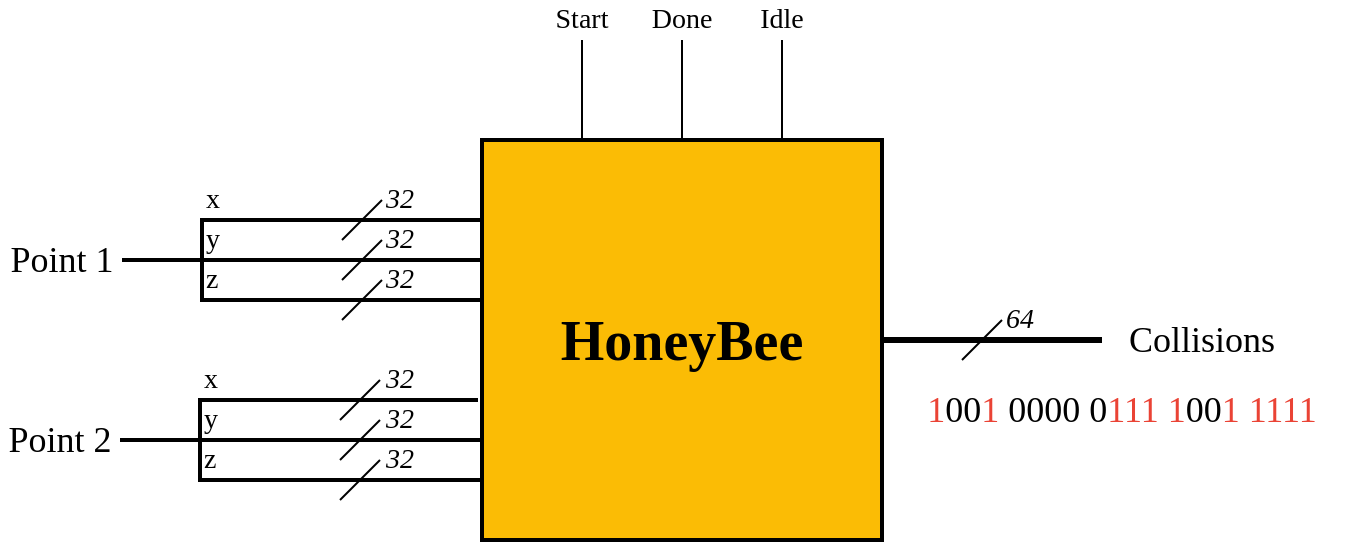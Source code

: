<mxfile version="12.9.8" type="github" pages="5">
  <diagram id="tLRsJGVEqHHKasmLKiZ0" name="HoneyBee">
    <mxGraphModel dx="1557" dy="780" grid="1" gridSize="10" guides="1" tooltips="1" connect="1" arrows="1" fold="1" page="1" pageScale="1" pageWidth="2400" pageHeight="2400" math="0" shadow="0" extFonts="Computer Modern^https://fonts.googleapis.com/css?family=Computer+Modern">
      <root>
        <mxCell id="yucTcaGxGMNIJf8wDbqY-0" />
        <mxCell id="yucTcaGxGMNIJf8wDbqY-1" parent="yucTcaGxGMNIJf8wDbqY-0" />
        <mxCell id="uqWX5sFfroWvKUeDKfwF-4" style="edgeStyle=orthogonalEdgeStyle;rounded=0;orthogonalLoop=1;jettySize=auto;html=1;exitX=1;exitY=0.5;exitDx=0;exitDy=0;endArrow=none;endFill=0;strokeWidth=3;fontFamily=Computer Modern;entryX=0;entryY=0.5;entryDx=0;entryDy=0;" parent="yucTcaGxGMNIJf8wDbqY-1" source="uqWX5sFfroWvKUeDKfwF-0" target="uqWX5sFfroWvKUeDKfwF-6" edge="1">
          <mxGeometry relative="1" as="geometry">
            <mxPoint x="560" y="260" as="targetPoint" />
          </mxGeometry>
        </mxCell>
        <mxCell id="uqWX5sFfroWvKUeDKfwF-0" value="" style="whiteSpace=wrap;html=1;aspect=fixed;align=left;fillColor=#FBBC05;strokeColor=#000000;strokeWidth=2;fontFamily=Computer Modern;" parent="yucTcaGxGMNIJf8wDbqY-1" vertex="1">
          <mxGeometry x="280" y="160" width="200" height="200" as="geometry" />
        </mxCell>
        <mxCell id="uqWX5sFfroWvKUeDKfwF-1" value="&lt;b&gt;&lt;font style=&quot;font-size: 28px&quot;&gt;HoneyBee&lt;/font&gt;&lt;br&gt;&lt;/b&gt;" style="text;html=1;strokeColor=none;fillColor=none;align=center;verticalAlign=middle;whiteSpace=wrap;rounded=0;shadow=0;glass=0;comic=0;fontSize=22;fontColor=#000000;fontFamily=Computer Modern;" parent="yucTcaGxGMNIJf8wDbqY-1" vertex="1">
          <mxGeometry x="360" y="250" width="40" height="20" as="geometry" />
        </mxCell>
        <mxCell id="uqWX5sFfroWvKUeDKfwF-6" value="&lt;span style=&quot;font-size: 18px&quot;&gt;Collisions&lt;/span&gt;" style="text;html=1;strokeColor=none;fillColor=none;align=center;verticalAlign=middle;whiteSpace=wrap;rounded=0;fontFamily=Computer Modern;" parent="yucTcaGxGMNIJf8wDbqY-1" vertex="1">
          <mxGeometry x="590" y="245" width="100" height="30" as="geometry" />
        </mxCell>
        <mxCell id="uqWX5sFfroWvKUeDKfwF-16" value="" style="endArrow=none;html=1;strokeWidth=1;fontFamily=Computer Modern;fontSize=8;" parent="yucTcaGxGMNIJf8wDbqY-1" edge="1">
          <mxGeometry width="50" height="50" relative="1" as="geometry">
            <mxPoint x="210" y="210" as="sourcePoint" />
            <mxPoint x="230" y="190" as="targetPoint" />
          </mxGeometry>
        </mxCell>
        <mxCell id="uqWX5sFfroWvKUeDKfwF-17" value="" style="endArrow=none;html=1;strokeWidth=1;fontFamily=Computer Modern;fontSize=8;" parent="yucTcaGxGMNIJf8wDbqY-1" edge="1">
          <mxGeometry width="50" height="50" relative="1" as="geometry">
            <mxPoint x="210" y="230" as="sourcePoint" />
            <mxPoint x="230" y="210" as="targetPoint" />
          </mxGeometry>
        </mxCell>
        <mxCell id="uqWX5sFfroWvKUeDKfwF-18" value="" style="endArrow=none;html=1;strokeWidth=1;fontFamily=Computer Modern;fontSize=8;" parent="yucTcaGxGMNIJf8wDbqY-1" edge="1">
          <mxGeometry width="50" height="50" relative="1" as="geometry">
            <mxPoint x="210" y="250" as="sourcePoint" />
            <mxPoint x="230" y="230" as="targetPoint" />
          </mxGeometry>
        </mxCell>
        <mxCell id="uqWX5sFfroWvKUeDKfwF-23" style="edgeStyle=orthogonalEdgeStyle;rounded=0;orthogonalLoop=1;jettySize=auto;html=1;exitX=1;exitY=0.5;exitDx=0;exitDy=0;entryX=-0.005;entryY=0.2;entryDx=0;entryDy=0;entryPerimeter=0;startArrow=none;startFill=0;endArrow=none;endFill=0;strokeWidth=2;fontFamily=Computer Modern;fontSize=8;" parent="yucTcaGxGMNIJf8wDbqY-1" source="uqWX5sFfroWvKUeDKfwF-22" target="uqWX5sFfroWvKUeDKfwF-0" edge="1">
          <mxGeometry relative="1" as="geometry">
            <Array as="points">
              <mxPoint x="140" y="220" />
              <mxPoint x="140" y="200" />
            </Array>
          </mxGeometry>
        </mxCell>
        <mxCell id="uqWX5sFfroWvKUeDKfwF-24" style="edgeStyle=orthogonalEdgeStyle;rounded=0;orthogonalLoop=1;jettySize=auto;html=1;exitX=1;exitY=0.5;exitDx=0;exitDy=0;entryX=0;entryY=0.3;entryDx=0;entryDy=0;entryPerimeter=0;startArrow=none;startFill=0;endArrow=none;endFill=0;strokeWidth=2;fontFamily=Computer Modern;fontSize=8;" parent="yucTcaGxGMNIJf8wDbqY-1" source="uqWX5sFfroWvKUeDKfwF-22" target="uqWX5sFfroWvKUeDKfwF-0" edge="1">
          <mxGeometry relative="1" as="geometry" />
        </mxCell>
        <mxCell id="uqWX5sFfroWvKUeDKfwF-26" style="edgeStyle=orthogonalEdgeStyle;rounded=0;orthogonalLoop=1;jettySize=auto;html=1;exitX=1;exitY=0.5;exitDx=0;exitDy=0;entryX=0.005;entryY=0.4;entryDx=0;entryDy=0;entryPerimeter=0;startArrow=none;startFill=0;endArrow=none;endFill=0;strokeWidth=2;fontFamily=Computer Modern;fontSize=8;" parent="yucTcaGxGMNIJf8wDbqY-1" source="uqWX5sFfroWvKUeDKfwF-22" target="uqWX5sFfroWvKUeDKfwF-0" edge="1">
          <mxGeometry relative="1" as="geometry">
            <Array as="points">
              <mxPoint x="140" y="220" />
              <mxPoint x="140" y="240" />
            </Array>
          </mxGeometry>
        </mxCell>
        <mxCell id="uqWX5sFfroWvKUeDKfwF-22" value="&lt;span style=&quot;font-size: 18px&quot;&gt;Point 1&lt;/span&gt;" style="text;html=1;strokeColor=none;fillColor=none;align=center;verticalAlign=middle;whiteSpace=wrap;rounded=0;fontFamily=Computer Modern;" parent="yucTcaGxGMNIJf8wDbqY-1" vertex="1">
          <mxGeometry x="40" y="200" width="60" height="40" as="geometry" />
        </mxCell>
        <mxCell id="uqWX5sFfroWvKUeDKfwF-27" value="&lt;span style=&quot;font-size: 14px;&quot;&gt;x&lt;/span&gt;" style="text;html=1;strokeColor=none;fillColor=none;align=left;verticalAlign=middle;whiteSpace=wrap;rounded=0;fontFamily=Computer Modern;fontSize=14;" parent="yucTcaGxGMNIJf8wDbqY-1" vertex="1">
          <mxGeometry x="140" y="180" width="30" height="20" as="geometry" />
        </mxCell>
        <mxCell id="uqWX5sFfroWvKUeDKfwF-28" value="&lt;span style=&quot;font-size: 14px;&quot;&gt;y&lt;/span&gt;" style="text;html=1;strokeColor=none;fillColor=none;align=left;verticalAlign=middle;whiteSpace=wrap;rounded=0;fontFamily=Computer Modern;fontSize=14;" parent="yucTcaGxGMNIJf8wDbqY-1" vertex="1">
          <mxGeometry x="140" y="200" width="30" height="20" as="geometry" />
        </mxCell>
        <mxCell id="uqWX5sFfroWvKUeDKfwF-29" value="&lt;span style=&quot;font-size: 14px;&quot;&gt;z&lt;/span&gt;" style="text;html=1;strokeColor=none;fillColor=none;align=left;verticalAlign=middle;whiteSpace=wrap;rounded=0;fontFamily=Computer Modern;fontSize=14;" parent="yucTcaGxGMNIJf8wDbqY-1" vertex="1">
          <mxGeometry x="140" y="220" width="30" height="20" as="geometry" />
        </mxCell>
        <mxCell id="uqWX5sFfroWvKUeDKfwF-30" value="" style="endArrow=none;html=1;strokeWidth=1;fontFamily=Computer Modern;fontSize=8;" parent="yucTcaGxGMNIJf8wDbqY-1" edge="1">
          <mxGeometry width="50" height="50" relative="1" as="geometry">
            <mxPoint x="209.0" y="300" as="sourcePoint" />
            <mxPoint x="229.0" y="280" as="targetPoint" />
          </mxGeometry>
        </mxCell>
        <mxCell id="uqWX5sFfroWvKUeDKfwF-31" value="" style="endArrow=none;html=1;strokeWidth=1;fontFamily=Computer Modern;fontSize=8;" parent="yucTcaGxGMNIJf8wDbqY-1" edge="1">
          <mxGeometry width="50" height="50" relative="1" as="geometry">
            <mxPoint x="209.0" y="320" as="sourcePoint" />
            <mxPoint x="229.0" y="300" as="targetPoint" />
          </mxGeometry>
        </mxCell>
        <mxCell id="uqWX5sFfroWvKUeDKfwF-32" value="" style="endArrow=none;html=1;strokeWidth=1;fontFamily=Computer Modern;fontSize=8;" parent="yucTcaGxGMNIJf8wDbqY-1" edge="1">
          <mxGeometry width="50" height="50" relative="1" as="geometry">
            <mxPoint x="209.0" y="340" as="sourcePoint" />
            <mxPoint x="229.0" y="320" as="targetPoint" />
          </mxGeometry>
        </mxCell>
        <mxCell id="uqWX5sFfroWvKUeDKfwF-33" style="edgeStyle=orthogonalEdgeStyle;rounded=0;orthogonalLoop=1;jettySize=auto;html=1;exitX=1;exitY=0.5;exitDx=0;exitDy=0;entryX=-0.005;entryY=0.2;entryDx=0;entryDy=0;entryPerimeter=0;startArrow=none;startFill=0;endArrow=none;endFill=0;strokeWidth=2;fontFamily=Computer Modern;fontSize=8;" parent="yucTcaGxGMNIJf8wDbqY-1" source="uqWX5sFfroWvKUeDKfwF-36" edge="1">
          <mxGeometry relative="1" as="geometry">
            <mxPoint x="278.0" y="290" as="targetPoint" />
            <Array as="points">
              <mxPoint x="139" y="310" />
              <mxPoint x="139" y="290" />
            </Array>
          </mxGeometry>
        </mxCell>
        <mxCell id="uqWX5sFfroWvKUeDKfwF-34" style="edgeStyle=orthogonalEdgeStyle;rounded=0;orthogonalLoop=1;jettySize=auto;html=1;exitX=1;exitY=0.5;exitDx=0;exitDy=0;entryX=0;entryY=0.3;entryDx=0;entryDy=0;entryPerimeter=0;startArrow=none;startFill=0;endArrow=none;endFill=0;strokeWidth=2;fontFamily=Computer Modern;fontSize=8;" parent="yucTcaGxGMNIJf8wDbqY-1" source="uqWX5sFfroWvKUeDKfwF-36" edge="1">
          <mxGeometry relative="1" as="geometry">
            <mxPoint x="279.0" y="310" as="targetPoint" />
          </mxGeometry>
        </mxCell>
        <mxCell id="uqWX5sFfroWvKUeDKfwF-35" style="edgeStyle=orthogonalEdgeStyle;rounded=0;orthogonalLoop=1;jettySize=auto;html=1;exitX=1;exitY=0.5;exitDx=0;exitDy=0;entryX=0.005;entryY=0.4;entryDx=0;entryDy=0;entryPerimeter=0;startArrow=none;startFill=0;endArrow=none;endFill=0;strokeWidth=2;fontFamily=Computer Modern;fontSize=8;" parent="yucTcaGxGMNIJf8wDbqY-1" source="uqWX5sFfroWvKUeDKfwF-36" edge="1">
          <mxGeometry relative="1" as="geometry">
            <mxPoint x="280" y="330" as="targetPoint" />
            <Array as="points">
              <mxPoint x="139" y="310" />
              <mxPoint x="139" y="330" />
            </Array>
          </mxGeometry>
        </mxCell>
        <mxCell id="uqWX5sFfroWvKUeDKfwF-36" value="&lt;span style=&quot;font-size: 18px&quot;&gt;Point 2&lt;/span&gt;" style="text;html=1;strokeColor=none;fillColor=none;align=center;verticalAlign=middle;whiteSpace=wrap;rounded=0;fontFamily=Computer Modern;" parent="yucTcaGxGMNIJf8wDbqY-1" vertex="1">
          <mxGeometry x="39" y="290" width="60" height="40" as="geometry" />
        </mxCell>
        <mxCell id="uqWX5sFfroWvKUeDKfwF-37" value="&lt;span style=&quot;font-size: 14px;&quot;&gt;x&lt;/span&gt;" style="text;html=1;strokeColor=none;fillColor=none;align=left;verticalAlign=middle;whiteSpace=wrap;rounded=0;fontFamily=Computer Modern;fontSize=14;" parent="yucTcaGxGMNIJf8wDbqY-1" vertex="1">
          <mxGeometry x="139" y="270" width="30" height="20" as="geometry" />
        </mxCell>
        <mxCell id="uqWX5sFfroWvKUeDKfwF-38" value="&lt;span style=&quot;font-size: 14px;&quot;&gt;y&lt;/span&gt;" style="text;html=1;strokeColor=none;fillColor=none;align=left;verticalAlign=middle;whiteSpace=wrap;rounded=0;fontFamily=Computer Modern;fontSize=14;" parent="yucTcaGxGMNIJf8wDbqY-1" vertex="1">
          <mxGeometry x="139" y="290" width="30" height="20" as="geometry" />
        </mxCell>
        <mxCell id="uqWX5sFfroWvKUeDKfwF-39" value="&lt;span style=&quot;font-size: 14px;&quot;&gt;z&lt;/span&gt;" style="text;html=1;strokeColor=none;fillColor=none;align=left;verticalAlign=middle;whiteSpace=wrap;rounded=0;fontFamily=Computer Modern;fontSize=14;" parent="yucTcaGxGMNIJf8wDbqY-1" vertex="1">
          <mxGeometry x="139" y="310" width="30" height="20" as="geometry" />
        </mxCell>
        <mxCell id="uqWX5sFfroWvKUeDKfwF-40" value="&lt;span style=&quot;font-size: 14px&quot;&gt;&lt;i&gt;32&lt;/i&gt;&lt;/span&gt;" style="text;html=1;strokeColor=none;fillColor=none;align=left;verticalAlign=middle;whiteSpace=wrap;rounded=0;fontFamily=Computer Modern;fontSize=14;" parent="yucTcaGxGMNIJf8wDbqY-1" vertex="1">
          <mxGeometry x="230" y="180" width="20" height="20" as="geometry" />
        </mxCell>
        <mxCell id="uqWX5sFfroWvKUeDKfwF-44" value="&lt;span style=&quot;font-size: 14px&quot;&gt;&lt;i&gt;32&lt;/i&gt;&lt;/span&gt;" style="text;html=1;strokeColor=none;fillColor=none;align=left;verticalAlign=middle;whiteSpace=wrap;rounded=0;fontFamily=Computer Modern;fontSize=14;" parent="yucTcaGxGMNIJf8wDbqY-1" vertex="1">
          <mxGeometry x="230" y="200" width="20" height="20" as="geometry" />
        </mxCell>
        <mxCell id="uqWX5sFfroWvKUeDKfwF-45" value="&lt;span style=&quot;font-size: 14px&quot;&gt;&lt;i&gt;32&lt;/i&gt;&lt;/span&gt;" style="text;html=1;strokeColor=none;fillColor=none;align=left;verticalAlign=middle;whiteSpace=wrap;rounded=0;fontFamily=Computer Modern;fontSize=14;" parent="yucTcaGxGMNIJf8wDbqY-1" vertex="1">
          <mxGeometry x="230" y="220" width="20" height="20" as="geometry" />
        </mxCell>
        <mxCell id="uqWX5sFfroWvKUeDKfwF-46" value="&lt;span style=&quot;font-size: 14px&quot;&gt;&lt;i&gt;32&lt;/i&gt;&lt;/span&gt;" style="text;html=1;strokeColor=none;fillColor=none;align=left;verticalAlign=middle;whiteSpace=wrap;rounded=0;fontFamily=Computer Modern;fontSize=14;" parent="yucTcaGxGMNIJf8wDbqY-1" vertex="1">
          <mxGeometry x="230" y="270" width="20" height="20" as="geometry" />
        </mxCell>
        <mxCell id="uqWX5sFfroWvKUeDKfwF-47" value="&lt;span style=&quot;font-size: 14px&quot;&gt;&lt;i&gt;32&lt;/i&gt;&lt;/span&gt;" style="text;html=1;strokeColor=none;fillColor=none;align=left;verticalAlign=middle;whiteSpace=wrap;rounded=0;fontFamily=Computer Modern;fontSize=14;" parent="yucTcaGxGMNIJf8wDbqY-1" vertex="1">
          <mxGeometry x="230" y="290" width="20" height="20" as="geometry" />
        </mxCell>
        <mxCell id="uqWX5sFfroWvKUeDKfwF-48" value="&lt;span style=&quot;font-size: 14px&quot;&gt;&lt;i&gt;32&lt;/i&gt;&lt;/span&gt;" style="text;html=1;strokeColor=none;fillColor=none;align=left;verticalAlign=middle;whiteSpace=wrap;rounded=0;fontFamily=Computer Modern;fontSize=14;" parent="yucTcaGxGMNIJf8wDbqY-1" vertex="1">
          <mxGeometry x="230" y="310" width="20" height="20" as="geometry" />
        </mxCell>
        <mxCell id="uqWX5sFfroWvKUeDKfwF-49" value="" style="endArrow=none;html=1;strokeWidth=1;fontFamily=Computer Modern;fontSize=8;" parent="yucTcaGxGMNIJf8wDbqY-1" edge="1">
          <mxGeometry width="50" height="50" relative="1" as="geometry">
            <mxPoint x="520.0" y="270" as="sourcePoint" />
            <mxPoint x="540.0" y="250" as="targetPoint" />
          </mxGeometry>
        </mxCell>
        <mxCell id="uqWX5sFfroWvKUeDKfwF-50" value="&lt;span style=&quot;font-size: 14px&quot;&gt;&lt;i&gt;64&lt;/i&gt;&lt;/span&gt;" style="text;html=1;strokeColor=none;fillColor=none;align=left;verticalAlign=middle;whiteSpace=wrap;rounded=0;fontFamily=Computer Modern;fontSize=14;" parent="yucTcaGxGMNIJf8wDbqY-1" vertex="1">
          <mxGeometry x="540" y="240" width="20" height="20" as="geometry" />
        </mxCell>
        <mxCell id="uqWX5sFfroWvKUeDKfwF-51" value="&lt;span style=&quot;font-size: 18px&quot;&gt;&lt;font color=&quot;#ea4335&quot;&gt;1&lt;/font&gt;00&lt;font color=&quot;#ea4335&quot;&gt;1&lt;/font&gt; 0000 0&lt;font color=&quot;#ea4335&quot;&gt;111 1&lt;/font&gt;00&lt;font color=&quot;#ea4335&quot;&gt;1&lt;/font&gt; &lt;font color=&quot;#ea4335&quot;&gt;1111&lt;/font&gt;&lt;/span&gt;" style="text;html=1;strokeColor=none;fillColor=none;align=center;verticalAlign=middle;whiteSpace=wrap;rounded=0;fontFamily=Computer Modern;" parent="yucTcaGxGMNIJf8wDbqY-1" vertex="1">
          <mxGeometry x="480" y="280" width="240" height="30" as="geometry" />
        </mxCell>
        <mxCell id="uqWX5sFfroWvKUeDKfwF-56" value="" style="edgeStyle=orthogonalEdgeStyle;rounded=0;orthogonalLoop=1;jettySize=auto;html=1;startArrow=none;startFill=0;endArrow=none;endFill=0;strokeWidth=1;fontFamily=Computer Modern;fontSize=14;entryX=0.25;entryY=0;entryDx=0;entryDy=0;" parent="yucTcaGxGMNIJf8wDbqY-1" source="uqWX5sFfroWvKUeDKfwF-54" target="uqWX5sFfroWvKUeDKfwF-0" edge="1">
          <mxGeometry relative="1" as="geometry" />
        </mxCell>
        <mxCell id="uqWX5sFfroWvKUeDKfwF-54" value="Start" style="text;html=1;strokeColor=none;fillColor=none;align=center;verticalAlign=middle;whiteSpace=wrap;rounded=0;fontFamily=Computer Modern;fontSize=14;" parent="yucTcaGxGMNIJf8wDbqY-1" vertex="1">
          <mxGeometry x="310" y="90" width="40" height="20" as="geometry" />
        </mxCell>
        <mxCell id="uqWX5sFfroWvKUeDKfwF-58" style="edgeStyle=orthogonalEdgeStyle;rounded=0;orthogonalLoop=1;jettySize=auto;html=1;exitX=0.5;exitY=1;exitDx=0;exitDy=0;entryX=0.5;entryY=0;entryDx=0;entryDy=0;startArrow=none;startFill=0;endArrow=none;endFill=0;strokeWidth=1;fontFamily=Computer Modern;fontSize=14;" parent="yucTcaGxGMNIJf8wDbqY-1" source="uqWX5sFfroWvKUeDKfwF-57" target="uqWX5sFfroWvKUeDKfwF-0" edge="1">
          <mxGeometry relative="1" as="geometry" />
        </mxCell>
        <mxCell id="uqWX5sFfroWvKUeDKfwF-57" value="Done" style="text;html=1;strokeColor=none;fillColor=none;align=center;verticalAlign=middle;whiteSpace=wrap;rounded=0;fontFamily=Computer Modern;fontSize=14;" parent="yucTcaGxGMNIJf8wDbqY-1" vertex="1">
          <mxGeometry x="360" y="90" width="40" height="20" as="geometry" />
        </mxCell>
        <mxCell id="uqWX5sFfroWvKUeDKfwF-61" value="" style="edgeStyle=orthogonalEdgeStyle;rounded=0;orthogonalLoop=1;jettySize=auto;html=1;startArrow=none;startFill=0;endArrow=none;endFill=0;strokeWidth=1;fontFamily=Computer Modern;fontSize=14;entryX=0.75;entryY=0;entryDx=0;entryDy=0;" parent="yucTcaGxGMNIJf8wDbqY-1" source="uqWX5sFfroWvKUeDKfwF-59" target="uqWX5sFfroWvKUeDKfwF-0" edge="1">
          <mxGeometry relative="1" as="geometry" />
        </mxCell>
        <mxCell id="uqWX5sFfroWvKUeDKfwF-59" value="Idle" style="text;html=1;strokeColor=none;fillColor=none;align=center;verticalAlign=middle;whiteSpace=wrap;rounded=0;fontFamily=Computer Modern;fontSize=14;" parent="yucTcaGxGMNIJf8wDbqY-1" vertex="1">
          <mxGeometry x="410" y="90" width="40" height="20" as="geometry" />
        </mxCell>
      </root>
    </mxGraphModel>
  </diagram>
  <diagram id="uxAaTCyHR5zjSE7AZ_86" name="Timing">
    <mxGraphModel dx="772" dy="500" grid="1" gridSize="10" guides="1" tooltips="1" connect="1" arrows="1" fold="1" page="1" pageScale="1" pageWidth="2400" pageHeight="2400" math="0" shadow="0" extFonts="Computer Modern^https://fonts.googleapis.com/css?family=Computer+Modern">
      <root>
        <mxCell id="MPpw_sk_U3eVS9YFa5iW-0" />
        <mxCell id="MPpw_sk_U3eVS9YFa5iW-1" parent="MPpw_sk_U3eVS9YFa5iW-0" />
        <mxCell id="MPpw_sk_U3eVS9YFa5iW-25" style="edgeStyle=orthogonalEdgeStyle;orthogonalLoop=1;jettySize=auto;html=1;exitX=1;exitY=0.5;exitDx=0;exitDy=0;entryX=0;entryY=0.5;entryDx=0;entryDy=0;fontSize=14;curved=1;fillColor=#dae8fc;strokeColor=#6c8ebf;" parent="MPpw_sk_U3eVS9YFa5iW-1" source="MPpw_sk_U3eVS9YFa5iW-2" target="MPpw_sk_U3eVS9YFa5iW-20" edge="1">
          <mxGeometry relative="1" as="geometry">
            <Array as="points">
              <mxPoint x="220" y="100" />
              <mxPoint x="220" y="140" />
            </Array>
          </mxGeometry>
        </mxCell>
        <mxCell id="MPpw_sk_U3eVS9YFa5iW-2" value="" style="rounded=0;whiteSpace=wrap;html=1;fillColor=#999999;strokeColor=#000000;fontColor=#333333;" parent="MPpw_sk_U3eVS9YFa5iW-1" vertex="1">
          <mxGeometry x="200" y="90" width="10" height="20" as="geometry" />
        </mxCell>
        <mxCell id="MPpw_sk_U3eVS9YFa5iW-10" value="" style="endArrow=none;html=1;" parent="MPpw_sk_U3eVS9YFa5iW-1" edge="1">
          <mxGeometry width="50" height="50" relative="1" as="geometry">
            <mxPoint x="440" y="280" as="sourcePoint" />
            <mxPoint x="440" y="80" as="targetPoint" />
          </mxGeometry>
        </mxCell>
        <mxCell id="MPpw_sk_U3eVS9YFa5iW-17" value="Check_Plane(X)" style="text;html=1;strokeColor=none;fillColor=none;align=right;verticalAlign=middle;whiteSpace=wrap;rounded=0;fontSize=14;fontFamily=Computer Modern;" parent="MPpw_sk_U3eVS9YFa5iW-1" vertex="1">
          <mxGeometry x="85" y="120" width="115" height="40" as="geometry" />
        </mxCell>
        <mxCell id="MPpw_sk_U3eVS9YFa5iW-78" style="edgeStyle=orthogonalEdgeStyle;curved=1;orthogonalLoop=1;jettySize=auto;html=1;exitX=1;exitY=0.5;exitDx=0;exitDy=0;entryX=0;entryY=0.5;entryDx=0;entryDy=0;fontFamily=Computer Modern;fontSize=14;fillColor=#dae8fc;strokeColor=#6c8ebf;" parent="MPpw_sk_U3eVS9YFa5iW-1" source="MPpw_sk_U3eVS9YFa5iW-21" target="MPpw_sk_U3eVS9YFa5iW-75" edge="1">
          <mxGeometry relative="1" as="geometry">
            <Array as="points">
              <mxPoint x="820" y="180" />
              <mxPoint x="820" y="260" />
            </Array>
          </mxGeometry>
        </mxCell>
        <mxCell id="MPpw_sk_U3eVS9YFa5iW-22" value="Check_Plane(Y)" style="text;html=1;strokeColor=none;fillColor=none;align=right;verticalAlign=middle;whiteSpace=wrap;rounded=0;fontSize=14;fontFamily=Computer Modern;" parent="MPpw_sk_U3eVS9YFa5iW-1" vertex="1">
          <mxGeometry x="84" y="160" width="116" height="40" as="geometry" />
        </mxCell>
        <mxCell id="MPpw_sk_U3eVS9YFa5iW-24" value="Check_Plane(Z)" style="text;html=1;strokeColor=none;fillColor=none;align=right;verticalAlign=middle;whiteSpace=wrap;rounded=0;fontSize=14;fontFamily=Computer Modern;" parent="MPpw_sk_U3eVS9YFa5iW-1" vertex="1">
          <mxGeometry x="88" y="200" width="112" height="40" as="geometry" />
        </mxCell>
        <mxCell id="MPpw_sk_U3eVS9YFa5iW-41" value="Total Collisions (OR operation)" style="text;html=1;strokeColor=none;fillColor=none;align=right;verticalAlign=middle;whiteSpace=wrap;rounded=0;fontSize=14;fontFamily=Computer Modern;" parent="MPpw_sk_U3eVS9YFa5iW-1" vertex="1">
          <mxGeometry x="88" y="240" width="112" height="40" as="geometry" />
        </mxCell>
        <mxCell id="MPpw_sk_U3eVS9YFa5iW-50" style="edgeStyle=orthogonalEdgeStyle;orthogonalLoop=1;jettySize=auto;html=1;exitX=1;exitY=0.5;exitDx=0;exitDy=0;entryX=0;entryY=0.5;entryDx=0;entryDy=0;fontSize=14;curved=1;fillColor=#dae8fc;strokeColor=#6c8ebf;" parent="MPpw_sk_U3eVS9YFa5iW-1" source="MPpw_sk_U3eVS9YFa5iW-53" target="MPpw_sk_U3eVS9YFa5iW-57" edge="1">
          <mxGeometry relative="1" as="geometry">
            <Array as="points">
              <mxPoint x="221" y="340" />
              <mxPoint x="221" y="380" />
            </Array>
          </mxGeometry>
        </mxCell>
        <mxCell id="MPpw_sk_U3eVS9YFa5iW-53" value="" style="rounded=0;whiteSpace=wrap;html=1;fillColor=#999999;strokeColor=#000000;fontColor=#333333;" parent="MPpw_sk_U3eVS9YFa5iW-1" vertex="1">
          <mxGeometry x="201" y="330" width="10" height="20" as="geometry" />
        </mxCell>
        <mxCell id="MPpw_sk_U3eVS9YFa5iW-54" value="Read Inputs" style="text;html=1;strokeColor=none;fillColor=none;align=right;verticalAlign=middle;whiteSpace=wrap;rounded=0;fontSize=14;fontFamily=Computer Modern;" parent="MPpw_sk_U3eVS9YFa5iW-1" vertex="1">
          <mxGeometry x="131" y="320" width="70" height="40" as="geometry" />
        </mxCell>
        <mxCell id="MPpw_sk_U3eVS9YFa5iW-55" value="Check_Plane_X" style="text;html=1;strokeColor=none;fillColor=none;align=right;verticalAlign=middle;whiteSpace=wrap;rounded=0;fontSize=14;fontFamily=Computer Modern;fontColor=#34A853;" parent="MPpw_sk_U3eVS9YFa5iW-1" vertex="1">
          <mxGeometry x="86" y="360" width="115" height="40" as="geometry" />
        </mxCell>
        <mxCell id="MPpw_sk_U3eVS9YFa5iW-56" style="edgeStyle=orthogonalEdgeStyle;curved=1;orthogonalLoop=1;jettySize=auto;html=1;exitX=1;exitY=0.5;exitDx=0;exitDy=0;entryX=0;entryY=0.5;entryDx=0;entryDy=0;fontFamily=Computer Modern;fontSize=14;fillColor=#dae8fc;strokeColor=#6c8ebf;" parent="MPpw_sk_U3eVS9YFa5iW-1" source="MPpw_sk_U3eVS9YFa5iW-57" target="MPpw_sk_U3eVS9YFa5iW-65" edge="1">
          <mxGeometry relative="1" as="geometry">
            <Array as="points">
              <mxPoint x="390" y="380" />
              <mxPoint x="390" y="500" />
            </Array>
          </mxGeometry>
        </mxCell>
        <mxCell id="MPpw_sk_U3eVS9YFa5iW-58" style="edgeStyle=orthogonalEdgeStyle;curved=1;orthogonalLoop=1;jettySize=auto;html=1;exitX=1;exitY=0.5;exitDx=0;exitDy=0;entryX=0;entryY=0.5;entryDx=0;entryDy=0;fontFamily=Computer Modern;fontSize=14;fillColor=#dae8fc;strokeColor=#6c8ebf;" parent="MPpw_sk_U3eVS9YFa5iW-1" source="MPpw_sk_U3eVS9YFa5iW-59" target="MPpw_sk_U3eVS9YFa5iW-65" edge="1">
          <mxGeometry relative="1" as="geometry">
            <Array as="points">
              <mxPoint x="390" y="420" />
              <mxPoint x="390" y="500" />
            </Array>
          </mxGeometry>
        </mxCell>
        <mxCell id="MPpw_sk_U3eVS9YFa5iW-60" value="Check_Plane_Y" style="text;html=1;strokeColor=none;fillColor=none;align=right;verticalAlign=middle;whiteSpace=wrap;rounded=0;fontSize=14;fontFamily=Computer Modern;fontColor=#EA4335;" parent="MPpw_sk_U3eVS9YFa5iW-1" vertex="1">
          <mxGeometry x="85" y="400" width="116" height="40" as="geometry" />
        </mxCell>
        <mxCell id="MPpw_sk_U3eVS9YFa5iW-61" style="edgeStyle=orthogonalEdgeStyle;curved=1;orthogonalLoop=1;jettySize=auto;html=1;exitX=1;exitY=0.5;exitDx=0;exitDy=0;entryX=0;entryY=0.5;entryDx=0;entryDy=0;fontFamily=Computer Modern;fontSize=14;fillColor=#dae8fc;strokeColor=#6c8ebf;" parent="MPpw_sk_U3eVS9YFa5iW-1" source="MPpw_sk_U3eVS9YFa5iW-62" target="MPpw_sk_U3eVS9YFa5iW-65" edge="1">
          <mxGeometry relative="1" as="geometry">
            <Array as="points">
              <mxPoint x="390" y="460" />
              <mxPoint x="390" y="500" />
            </Array>
          </mxGeometry>
        </mxCell>
        <mxCell id="MPpw_sk_U3eVS9YFa5iW-63" value="Check_Plane_Z" style="text;html=1;strokeColor=none;fillColor=none;align=right;verticalAlign=middle;whiteSpace=wrap;rounded=0;fontSize=14;fontFamily=Computer Modern;fontColor=#4285F4;" parent="MPpw_sk_U3eVS9YFa5iW-1" vertex="1">
          <mxGeometry x="89" y="440" width="112" height="40" as="geometry" />
        </mxCell>
        <mxCell id="MPpw_sk_U3eVS9YFa5iW-64" value="Total Collisions (OR operation)" style="text;html=1;strokeColor=none;fillColor=none;align=right;verticalAlign=middle;whiteSpace=wrap;rounded=0;fontSize=14;fontFamily=Computer Modern;" parent="MPpw_sk_U3eVS9YFa5iW-1" vertex="1">
          <mxGeometry x="89" y="480" width="112" height="40" as="geometry" />
        </mxCell>
        <mxCell id="MPpw_sk_U3eVS9YFa5iW-65" value="" style="rounded=0;whiteSpace=wrap;html=1;fillColor=#999999;strokeColor=#000000;fontColor=#333333;" parent="MPpw_sk_U3eVS9YFa5iW-1" vertex="1">
          <mxGeometry x="400" y="490" width="10" height="20" as="geometry" />
        </mxCell>
        <mxCell id="MPpw_sk_U3eVS9YFa5iW-77" style="edgeStyle=orthogonalEdgeStyle;curved=1;orthogonalLoop=1;jettySize=auto;html=1;exitX=1;exitY=0.5;exitDx=0;exitDy=0;entryX=0;entryY=0.5;entryDx=0;entryDy=0;fontFamily=Computer Modern;fontSize=14;fillColor=#dae8fc;strokeColor=#6c8ebf;" parent="MPpw_sk_U3eVS9YFa5iW-1" source="MPpw_sk_U3eVS9YFa5iW-23" target="MPpw_sk_U3eVS9YFa5iW-75" edge="1">
          <mxGeometry relative="1" as="geometry">
            <Array as="points">
              <mxPoint x="820" y="220" />
              <mxPoint x="820" y="260" />
            </Array>
          </mxGeometry>
        </mxCell>
        <mxCell id="MPpw_sk_U3eVS9YFa5iW-80" value="&lt;font style=&quot;font-size: 21px&quot;&gt;&lt;u&gt;Initial Implementation&lt;/u&gt;&lt;/font&gt;" style="text;html=1;strokeColor=none;fillColor=none;align=center;verticalAlign=middle;whiteSpace=wrap;rounded=0;fontFamily=Computer Modern;fontSize=14;" parent="MPpw_sk_U3eVS9YFa5iW-1" vertex="1">
          <mxGeometry x="421" y="40" width="210" height="40" as="geometry" />
        </mxCell>
        <mxCell id="MPpw_sk_U3eVS9YFa5iW-81" value="" style="endArrow=none;html=1;" parent="MPpw_sk_U3eVS9YFa5iW-1" edge="1">
          <mxGeometry width="50" height="50" relative="1" as="geometry">
            <mxPoint x="439.82" y="560" as="sourcePoint" />
            <mxPoint x="440" y="320" as="targetPoint" />
          </mxGeometry>
        </mxCell>
        <mxCell id="MPpw_sk_U3eVS9YFa5iW-82" value="" style="endArrow=none;html=1;" parent="MPpw_sk_U3eVS9YFa5iW-1" edge="1">
          <mxGeometry width="50" height="50" relative="1" as="geometry">
            <mxPoint x="480.18" y="280" as="sourcePoint" />
            <mxPoint x="480.18" y="80" as="targetPoint" />
          </mxGeometry>
        </mxCell>
        <mxCell id="MPpw_sk_U3eVS9YFa5iW-83" value="" style="endArrow=none;html=1;" parent="MPpw_sk_U3eVS9YFa5iW-1" edge="1">
          <mxGeometry width="50" height="50" relative="1" as="geometry">
            <mxPoint x="480.0" y="560" as="sourcePoint" />
            <mxPoint x="480.18" y="320" as="targetPoint" />
          </mxGeometry>
        </mxCell>
        <mxCell id="MPpw_sk_U3eVS9YFa5iW-84" value="" style="endArrow=none;html=1;" parent="MPpw_sk_U3eVS9YFa5iW-1" edge="1">
          <mxGeometry width="50" height="50" relative="1" as="geometry">
            <mxPoint x="520.18" y="280" as="sourcePoint" />
            <mxPoint x="520.18" y="80" as="targetPoint" />
          </mxGeometry>
        </mxCell>
        <mxCell id="MPpw_sk_U3eVS9YFa5iW-85" value="" style="endArrow=none;html=1;" parent="MPpw_sk_U3eVS9YFa5iW-1" edge="1">
          <mxGeometry width="50" height="50" relative="1" as="geometry">
            <mxPoint x="520" y="560" as="sourcePoint" />
            <mxPoint x="520.18" y="320" as="targetPoint" />
          </mxGeometry>
        </mxCell>
        <mxCell id="MPpw_sk_U3eVS9YFa5iW-86" value="" style="endArrow=none;html=1;" parent="MPpw_sk_U3eVS9YFa5iW-1" edge="1">
          <mxGeometry width="50" height="50" relative="1" as="geometry">
            <mxPoint x="560.36" y="280" as="sourcePoint" />
            <mxPoint x="560.36" y="80" as="targetPoint" />
          </mxGeometry>
        </mxCell>
        <mxCell id="MPpw_sk_U3eVS9YFa5iW-87" value="" style="endArrow=none;html=1;" parent="MPpw_sk_U3eVS9YFa5iW-1" edge="1">
          <mxGeometry width="50" height="50" relative="1" as="geometry">
            <mxPoint x="560.18" y="560" as="sourcePoint" />
            <mxPoint x="560.36" y="320" as="targetPoint" />
          </mxGeometry>
        </mxCell>
        <mxCell id="MPpw_sk_U3eVS9YFa5iW-90" value="" style="endArrow=none;html=1;" parent="MPpw_sk_U3eVS9YFa5iW-1" edge="1">
          <mxGeometry width="50" height="50" relative="1" as="geometry">
            <mxPoint x="600.36" y="280" as="sourcePoint" />
            <mxPoint x="600.36" y="80" as="targetPoint" />
          </mxGeometry>
        </mxCell>
        <mxCell id="MPpw_sk_U3eVS9YFa5iW-91" value="" style="endArrow=none;html=1;" parent="MPpw_sk_U3eVS9YFa5iW-1" edge="1">
          <mxGeometry width="50" height="50" relative="1" as="geometry">
            <mxPoint x="600.18" y="560" as="sourcePoint" />
            <mxPoint x="600.36" y="320" as="targetPoint" />
          </mxGeometry>
        </mxCell>
        <mxCell id="MPpw_sk_U3eVS9YFa5iW-92" value="&lt;span style=&quot;font-size: 21px&quot;&gt;&lt;u&gt;After Parallelism&lt;/u&gt;&lt;/span&gt;" style="text;html=1;strokeColor=none;fillColor=none;align=center;verticalAlign=middle;whiteSpace=wrap;rounded=0;fontFamily=Computer Modern;fontSize=14;" parent="MPpw_sk_U3eVS9YFa5iW-1" vertex="1">
          <mxGeometry x="421" y="280" width="210" height="40" as="geometry" />
        </mxCell>
        <mxCell id="MPpw_sk_U3eVS9YFa5iW-93" value="" style="endArrow=none;html=1;" parent="MPpw_sk_U3eVS9YFa5iW-1" edge="1">
          <mxGeometry width="50" height="50" relative="1" as="geometry">
            <mxPoint x="239.24" y="280" as="sourcePoint" />
            <mxPoint x="239.24" y="80" as="targetPoint" />
          </mxGeometry>
        </mxCell>
        <mxCell id="MPpw_sk_U3eVS9YFa5iW-94" value="" style="endArrow=none;html=1;" parent="MPpw_sk_U3eVS9YFa5iW-1" edge="1">
          <mxGeometry width="50" height="50" relative="1" as="geometry">
            <mxPoint x="239.06" y="560" as="sourcePoint" />
            <mxPoint x="239.24" y="320" as="targetPoint" />
          </mxGeometry>
        </mxCell>
        <mxCell id="MPpw_sk_U3eVS9YFa5iW-95" value="" style="endArrow=none;html=1;" parent="MPpw_sk_U3eVS9YFa5iW-1" edge="1">
          <mxGeometry width="50" height="50" relative="1" as="geometry">
            <mxPoint x="279.42" y="280" as="sourcePoint" />
            <mxPoint x="279.42" y="80" as="targetPoint" />
          </mxGeometry>
        </mxCell>
        <mxCell id="MPpw_sk_U3eVS9YFa5iW-96" value="" style="endArrow=none;html=1;" parent="MPpw_sk_U3eVS9YFa5iW-1" edge="1">
          <mxGeometry width="50" height="50" relative="1" as="geometry">
            <mxPoint x="279.24" y="560" as="sourcePoint" />
            <mxPoint x="279.42" y="320" as="targetPoint" />
          </mxGeometry>
        </mxCell>
        <mxCell id="MPpw_sk_U3eVS9YFa5iW-97" value="" style="endArrow=none;html=1;" parent="MPpw_sk_U3eVS9YFa5iW-1" edge="1">
          <mxGeometry width="50" height="50" relative="1" as="geometry">
            <mxPoint x="319.42" y="280" as="sourcePoint" />
            <mxPoint x="319.42" y="80" as="targetPoint" />
          </mxGeometry>
        </mxCell>
        <mxCell id="MPpw_sk_U3eVS9YFa5iW-98" value="" style="endArrow=none;html=1;" parent="MPpw_sk_U3eVS9YFa5iW-1" edge="1">
          <mxGeometry width="50" height="50" relative="1" as="geometry">
            <mxPoint x="319.24" y="560" as="sourcePoint" />
            <mxPoint x="319.42" y="320" as="targetPoint" />
          </mxGeometry>
        </mxCell>
        <mxCell id="MPpw_sk_U3eVS9YFa5iW-99" value="" style="endArrow=none;html=1;" parent="MPpw_sk_U3eVS9YFa5iW-1" edge="1">
          <mxGeometry width="50" height="50" relative="1" as="geometry">
            <mxPoint x="359.6" y="280" as="sourcePoint" />
            <mxPoint x="359.6" y="80" as="targetPoint" />
          </mxGeometry>
        </mxCell>
        <mxCell id="MPpw_sk_U3eVS9YFa5iW-100" value="" style="endArrow=none;html=1;" parent="MPpw_sk_U3eVS9YFa5iW-1" edge="1">
          <mxGeometry width="50" height="50" relative="1" as="geometry">
            <mxPoint x="359.42" y="560" as="sourcePoint" />
            <mxPoint x="359.6" y="320" as="targetPoint" />
          </mxGeometry>
        </mxCell>
        <mxCell id="MPpw_sk_U3eVS9YFa5iW-101" value="" style="endArrow=none;html=1;" parent="MPpw_sk_U3eVS9YFa5iW-1" edge="1">
          <mxGeometry width="50" height="50" relative="1" as="geometry">
            <mxPoint x="399.6" y="280" as="sourcePoint" />
            <mxPoint x="399.6" y="80" as="targetPoint" />
          </mxGeometry>
        </mxCell>
        <mxCell id="MPpw_sk_U3eVS9YFa5iW-102" value="" style="endArrow=none;html=1;" parent="MPpw_sk_U3eVS9YFa5iW-1" edge="1">
          <mxGeometry width="50" height="50" relative="1" as="geometry">
            <mxPoint x="399.42" y="560" as="sourcePoint" />
            <mxPoint x="399.6" y="320" as="targetPoint" />
          </mxGeometry>
        </mxCell>
        <mxCell id="MPpw_sk_U3eVS9YFa5iW-103" value="" style="endArrow=none;html=1;" parent="MPpw_sk_U3eVS9YFa5iW-1" edge="1">
          <mxGeometry width="50" height="50" relative="1" as="geometry">
            <mxPoint x="199.52" y="280.0" as="sourcePoint" />
            <mxPoint x="199.52" y="80" as="targetPoint" />
          </mxGeometry>
        </mxCell>
        <mxCell id="MPpw_sk_U3eVS9YFa5iW-104" value="" style="endArrow=none;html=1;" parent="MPpw_sk_U3eVS9YFa5iW-1" edge="1">
          <mxGeometry width="50" height="50" relative="1" as="geometry">
            <mxPoint x="199.34" y="560" as="sourcePoint" />
            <mxPoint x="199.52" y="320.0" as="targetPoint" />
          </mxGeometry>
        </mxCell>
        <mxCell id="MPpw_sk_U3eVS9YFa5iW-105" value="" style="endArrow=none;html=1;" parent="MPpw_sk_U3eVS9YFa5iW-1" edge="1">
          <mxGeometry width="50" height="50" relative="1" as="geometry">
            <mxPoint x="680.58" y="280" as="sourcePoint" />
            <mxPoint x="680.58" y="80" as="targetPoint" />
          </mxGeometry>
        </mxCell>
        <mxCell id="MPpw_sk_U3eVS9YFa5iW-106" value="" style="endArrow=none;html=1;" parent="MPpw_sk_U3eVS9YFa5iW-1" edge="1">
          <mxGeometry width="50" height="50" relative="1" as="geometry">
            <mxPoint x="680.4" y="560" as="sourcePoint" />
            <mxPoint x="680.58" y="320" as="targetPoint" />
          </mxGeometry>
        </mxCell>
        <mxCell id="MPpw_sk_U3eVS9YFa5iW-107" value="" style="endArrow=none;html=1;" parent="MPpw_sk_U3eVS9YFa5iW-1" edge="1">
          <mxGeometry width="50" height="50" relative="1" as="geometry">
            <mxPoint x="720.76" y="280" as="sourcePoint" />
            <mxPoint x="720.76" y="80" as="targetPoint" />
          </mxGeometry>
        </mxCell>
        <mxCell id="MPpw_sk_U3eVS9YFa5iW-108" value="" style="endArrow=none;html=1;" parent="MPpw_sk_U3eVS9YFa5iW-1" edge="1">
          <mxGeometry width="50" height="50" relative="1" as="geometry">
            <mxPoint x="720.58" y="560" as="sourcePoint" />
            <mxPoint x="720.76" y="320" as="targetPoint" />
          </mxGeometry>
        </mxCell>
        <mxCell id="MPpw_sk_U3eVS9YFa5iW-109" value="" style="endArrow=none;html=1;" parent="MPpw_sk_U3eVS9YFa5iW-1" edge="1">
          <mxGeometry width="50" height="50" relative="1" as="geometry">
            <mxPoint x="760.76" y="280" as="sourcePoint" />
            <mxPoint x="760.76" y="80" as="targetPoint" />
          </mxGeometry>
        </mxCell>
        <mxCell id="MPpw_sk_U3eVS9YFa5iW-110" value="" style="endArrow=none;html=1;" parent="MPpw_sk_U3eVS9YFa5iW-1" edge="1">
          <mxGeometry width="50" height="50" relative="1" as="geometry">
            <mxPoint x="760.58" y="560" as="sourcePoint" />
            <mxPoint x="760.76" y="320" as="targetPoint" />
          </mxGeometry>
        </mxCell>
        <mxCell id="MPpw_sk_U3eVS9YFa5iW-111" value="" style="endArrow=none;html=1;" parent="MPpw_sk_U3eVS9YFa5iW-1" edge="1">
          <mxGeometry width="50" height="50" relative="1" as="geometry">
            <mxPoint x="800.94" y="280" as="sourcePoint" />
            <mxPoint x="800.94" y="80" as="targetPoint" />
          </mxGeometry>
        </mxCell>
        <mxCell id="MPpw_sk_U3eVS9YFa5iW-112" value="" style="endArrow=none;html=1;" parent="MPpw_sk_U3eVS9YFa5iW-1" edge="1">
          <mxGeometry width="50" height="50" relative="1" as="geometry">
            <mxPoint x="800.76" y="560" as="sourcePoint" />
            <mxPoint x="800.94" y="320" as="targetPoint" />
          </mxGeometry>
        </mxCell>
        <mxCell id="MPpw_sk_U3eVS9YFa5iW-113" value="" style="endArrow=none;html=1;" parent="MPpw_sk_U3eVS9YFa5iW-1" edge="1">
          <mxGeometry width="50" height="50" relative="1" as="geometry">
            <mxPoint x="840.94" y="280" as="sourcePoint" />
            <mxPoint x="840.94" y="80" as="targetPoint" />
          </mxGeometry>
        </mxCell>
        <mxCell id="MPpw_sk_U3eVS9YFa5iW-114" value="" style="endArrow=none;html=1;" parent="MPpw_sk_U3eVS9YFa5iW-1" edge="1">
          <mxGeometry width="50" height="50" relative="1" as="geometry">
            <mxPoint x="840.76" y="560" as="sourcePoint" />
            <mxPoint x="840.94" y="320" as="targetPoint" />
          </mxGeometry>
        </mxCell>
        <mxCell id="MPpw_sk_U3eVS9YFa5iW-115" value="" style="endArrow=none;html=1;" parent="MPpw_sk_U3eVS9YFa5iW-1" edge="1">
          <mxGeometry width="50" height="50" relative="1" as="geometry">
            <mxPoint x="640.18" y="280" as="sourcePoint" />
            <mxPoint x="640.18" y="80" as="targetPoint" />
          </mxGeometry>
        </mxCell>
        <mxCell id="MPpw_sk_U3eVS9YFa5iW-116" value="" style="endArrow=none;html=1;" parent="MPpw_sk_U3eVS9YFa5iW-1" edge="1">
          <mxGeometry width="50" height="50" relative="1" as="geometry">
            <mxPoint x="640.0" y="560" as="sourcePoint" />
            <mxPoint x="640.18" y="320" as="targetPoint" />
          </mxGeometry>
        </mxCell>
        <mxCell id="MPpw_sk_U3eVS9YFa5iW-27" style="edgeStyle=orthogonalEdgeStyle;curved=1;orthogonalLoop=1;jettySize=auto;html=1;exitX=1;exitY=0.5;exitDx=0;exitDy=0;entryX=0;entryY=0.5;entryDx=0;entryDy=0;fontSize=14;fillColor=#dae8fc;strokeColor=#6c8ebf;" parent="MPpw_sk_U3eVS9YFa5iW-1" source="MPpw_sk_U3eVS9YFa5iW-2" target="MPpw_sk_U3eVS9YFa5iW-23" edge="1">
          <mxGeometry relative="1" as="geometry">
            <Array as="points">
              <mxPoint x="220" y="100" />
              <mxPoint x="220" y="220" />
            </Array>
          </mxGeometry>
        </mxCell>
        <mxCell id="MPpw_sk_U3eVS9YFa5iW-74" style="edgeStyle=orthogonalEdgeStyle;curved=1;orthogonalLoop=1;jettySize=auto;html=1;exitX=1;exitY=0.5;exitDx=0;exitDy=0;entryX=0;entryY=0.5;entryDx=0;entryDy=0;fontFamily=Computer Modern;fontSize=14;fillColor=#dae8fc;strokeColor=#6c8ebf;" parent="MPpw_sk_U3eVS9YFa5iW-1" source="MPpw_sk_U3eVS9YFa5iW-2" target="MPpw_sk_U3eVS9YFa5iW-21" edge="1">
          <mxGeometry relative="1" as="geometry">
            <Array as="points">
              <mxPoint x="220" y="100" />
              <mxPoint x="220" y="180" />
            </Array>
          </mxGeometry>
        </mxCell>
        <mxCell id="MPpw_sk_U3eVS9YFa5iW-16" value="Read Inputs" style="text;html=1;strokeColor=none;fillColor=none;align=right;verticalAlign=middle;whiteSpace=wrap;rounded=0;fontSize=14;fontFamily=Computer Modern;" parent="MPpw_sk_U3eVS9YFa5iW-1" vertex="1">
          <mxGeometry x="130" y="80" width="70" height="40" as="geometry" />
        </mxCell>
        <mxCell id="MPpw_sk_U3eVS9YFa5iW-79" style="edgeStyle=orthogonalEdgeStyle;curved=1;orthogonalLoop=1;jettySize=auto;html=1;exitX=1;exitY=0.5;exitDx=0;exitDy=0;fontFamily=Computer Modern;fontSize=14;entryX=0;entryY=0.5;entryDx=0;entryDy=0;fillColor=#dae8fc;strokeColor=#6c8ebf;" parent="MPpw_sk_U3eVS9YFa5iW-1" source="MPpw_sk_U3eVS9YFa5iW-20" target="MPpw_sk_U3eVS9YFa5iW-75" edge="1">
          <mxGeometry relative="1" as="geometry">
            <mxPoint x="630" y="139.857" as="targetPoint" />
            <Array as="points">
              <mxPoint x="820" y="140" />
              <mxPoint x="820" y="260" />
            </Array>
          </mxGeometry>
        </mxCell>
        <mxCell id="MPpw_sk_U3eVS9YFa5iW-20" value="" style="rounded=0;whiteSpace=wrap;html=1;fontSize=14;align=right;fillColor=#999999;strokeColor=#000000;fontColor=#333333;" parent="MPpw_sk_U3eVS9YFa5iW-1" vertex="1">
          <mxGeometry x="240" y="130" width="170" height="20" as="geometry" />
        </mxCell>
        <mxCell id="MPpw_sk_U3eVS9YFa5iW-21" value="" style="rounded=0;whiteSpace=wrap;html=1;fontSize=14;align=right;fillColor=#999999;strokeColor=#000000;fontColor=#333333;" parent="MPpw_sk_U3eVS9YFa5iW-1" vertex="1">
          <mxGeometry x="441" y="170" width="170" height="20" as="geometry" />
        </mxCell>
        <mxCell id="MPpw_sk_U3eVS9YFa5iW-23" value="" style="rounded=0;whiteSpace=wrap;html=1;fontSize=14;align=right;fillColor=#999999;strokeColor=#000000;fontColor=#333333;" parent="MPpw_sk_U3eVS9YFa5iW-1" vertex="1">
          <mxGeometry x="640" y="210" width="170" height="20" as="geometry" />
        </mxCell>
        <mxCell id="MPpw_sk_U3eVS9YFa5iW-75" value="" style="rounded=0;whiteSpace=wrap;html=1;fillColor=#999999;strokeColor=#000000;fontColor=#333333;" parent="MPpw_sk_U3eVS9YFa5iW-1" vertex="1">
          <mxGeometry x="840" y="250" width="10" height="20" as="geometry" />
        </mxCell>
        <mxCell id="MPpw_sk_U3eVS9YFa5iW-51" style="edgeStyle=orthogonalEdgeStyle;curved=1;orthogonalLoop=1;jettySize=auto;html=1;exitX=1;exitY=0.5;exitDx=0;exitDy=0;entryX=0;entryY=0.5;entryDx=0;entryDy=0;fontSize=14;fillColor=#dae8fc;strokeColor=#6c8ebf;" parent="MPpw_sk_U3eVS9YFa5iW-1" source="MPpw_sk_U3eVS9YFa5iW-53" target="MPpw_sk_U3eVS9YFa5iW-59" edge="1">
          <mxGeometry relative="1" as="geometry">
            <Array as="points">
              <mxPoint x="221" y="340" />
              <mxPoint x="221" y="420" />
            </Array>
          </mxGeometry>
        </mxCell>
        <mxCell id="MPpw_sk_U3eVS9YFa5iW-52" style="edgeStyle=orthogonalEdgeStyle;curved=1;orthogonalLoop=1;jettySize=auto;html=1;exitX=1;exitY=0.5;exitDx=0;exitDy=0;entryX=0;entryY=0.5;entryDx=0;entryDy=0;fontSize=14;fillColor=#dae8fc;strokeColor=#6c8ebf;" parent="MPpw_sk_U3eVS9YFa5iW-1" source="MPpw_sk_U3eVS9YFa5iW-53" target="MPpw_sk_U3eVS9YFa5iW-62" edge="1">
          <mxGeometry relative="1" as="geometry">
            <Array as="points">
              <mxPoint x="221" y="340" />
              <mxPoint x="221" y="460" />
            </Array>
          </mxGeometry>
        </mxCell>
        <mxCell id="MPpw_sk_U3eVS9YFa5iW-57" value="" style="rounded=0;whiteSpace=wrap;html=1;fontSize=14;align=right;fillColor=#999999;strokeColor=#000000;fontColor=#333333;" parent="MPpw_sk_U3eVS9YFa5iW-1" vertex="1">
          <mxGeometry x="241" y="370" width="129" height="20" as="geometry" />
        </mxCell>
        <mxCell id="MPpw_sk_U3eVS9YFa5iW-59" value="" style="rounded=0;whiteSpace=wrap;html=1;fontSize=14;align=right;fillColor=#999999;strokeColor=#000000;fontColor=#333333;" parent="MPpw_sk_U3eVS9YFa5iW-1" vertex="1">
          <mxGeometry x="241" y="410" width="129" height="20" as="geometry" />
        </mxCell>
        <mxCell id="MPpw_sk_U3eVS9YFa5iW-62" value="" style="rounded=0;whiteSpace=wrap;html=1;fontSize=14;align=right;fillColor=#999999;strokeColor=#000000;fontColor=#333333;" parent="MPpw_sk_U3eVS9YFa5iW-1" vertex="1">
          <mxGeometry x="241" y="450" width="129" height="20" as="geometry" />
        </mxCell>
      </root>
    </mxGraphModel>
  </diagram>
  <diagram name="Copy of Timing" id="e2flOT0_X1pU6UrpdGr9">
    <mxGraphModel dx="772" dy="500" grid="1" gridSize="10" guides="1" tooltips="1" connect="1" arrows="1" fold="1" page="1" pageScale="1" pageWidth="2400" pageHeight="2400" math="0" shadow="0" extFonts="Computer Modern^https://fonts.googleapis.com/css?family=Computer+Modern">
      <root>
        <mxCell id="2oo7fKAP9iWN7UhUma5u-0" />
        <mxCell id="2oo7fKAP9iWN7UhUma5u-1" parent="2oo7fKAP9iWN7UhUma5u-0" />
        <mxCell id="2oo7fKAP9iWN7UhUma5u-2" style="edgeStyle=orthogonalEdgeStyle;orthogonalLoop=1;jettySize=auto;html=1;exitX=1;exitY=0.5;exitDx=0;exitDy=0;entryX=0;entryY=0.5;entryDx=0;entryDy=0;fontSize=14;curved=1;fillColor=#dae8fc;strokeColor=#6c8ebf;" parent="2oo7fKAP9iWN7UhUma5u-1" source="2oo7fKAP9iWN7UhUma5u-3" target="2oo7fKAP9iWN7UhUma5u-61" edge="1">
          <mxGeometry relative="1" as="geometry">
            <Array as="points">
              <mxPoint x="220" y="100" />
              <mxPoint x="220" y="140" />
            </Array>
          </mxGeometry>
        </mxCell>
        <mxCell id="67dkpMW3GrvRuxxjmRb5-24" style="edgeStyle=orthogonalEdgeStyle;curved=1;orthogonalLoop=1;jettySize=auto;html=1;exitX=1;exitY=0.5;exitDx=0;exitDy=0;entryX=0;entryY=0.5;entryDx=0;entryDy=0;strokeColor=#6c8ebf;strokeWidth=1;fontFamily=Computer Modern;fontSize=14;fontColor=#34A853;fillColor=#dae8fc;" parent="2oo7fKAP9iWN7UhUma5u-1" source="2oo7fKAP9iWN7UhUma5u-3" target="67dkpMW3GrvRuxxjmRb5-20" edge="1">
          <mxGeometry relative="1" as="geometry">
            <Array as="points">
              <mxPoint x="220" y="100" />
              <mxPoint x="220" y="180" />
            </Array>
          </mxGeometry>
        </mxCell>
        <mxCell id="67dkpMW3GrvRuxxjmRb5-25" style="edgeStyle=orthogonalEdgeStyle;curved=1;orthogonalLoop=1;jettySize=auto;html=1;exitX=1;exitY=0.5;exitDx=0;exitDy=0;entryX=0;entryY=0.5;entryDx=0;entryDy=0;strokeColor=#6c8ebf;strokeWidth=1;fontFamily=Computer Modern;fontSize=14;fontColor=#34A853;fillColor=#dae8fc;" parent="2oo7fKAP9iWN7UhUma5u-1" source="2oo7fKAP9iWN7UhUma5u-3" target="67dkpMW3GrvRuxxjmRb5-21" edge="1">
          <mxGeometry relative="1" as="geometry">
            <Array as="points">
              <mxPoint x="220" y="100" />
              <mxPoint x="220" y="220" />
            </Array>
          </mxGeometry>
        </mxCell>
        <mxCell id="67dkpMW3GrvRuxxjmRb5-26" style="edgeStyle=orthogonalEdgeStyle;curved=1;orthogonalLoop=1;jettySize=auto;html=1;exitX=1;exitY=0.5;exitDx=0;exitDy=0;entryX=0;entryY=0.5;entryDx=0;entryDy=0;strokeColor=#6c8ebf;strokeWidth=1;fontFamily=Computer Modern;fontSize=14;fontColor=#34A853;fillColor=#dae8fc;" parent="2oo7fKAP9iWN7UhUma5u-1" source="2oo7fKAP9iWN7UhUma5u-3" target="67dkpMW3GrvRuxxjmRb5-23" edge="1">
          <mxGeometry relative="1" as="geometry">
            <Array as="points">
              <mxPoint x="220" y="100" />
              <mxPoint x="220" y="260" />
            </Array>
          </mxGeometry>
        </mxCell>
        <mxCell id="2oo7fKAP9iWN7UhUma5u-3" value="" style="rounded=0;whiteSpace=wrap;html=1;fillColor=#999999;strokeColor=#000000;fontColor=#333333;" parent="2oo7fKAP9iWN7UhUma5u-1" vertex="1">
          <mxGeometry x="200" y="90" width="10" height="20" as="geometry" />
        </mxCell>
        <mxCell id="2oo7fKAP9iWN7UhUma5u-5" value="Check_Plane_X(1)" style="text;html=1;strokeColor=none;fillColor=none;align=right;verticalAlign=middle;whiteSpace=wrap;rounded=0;fontSize=14;fontFamily=Computer Modern;fontColor=#34A853;" parent="2oo7fKAP9iWN7UhUma5u-1" vertex="1">
          <mxGeometry x="85" y="120" width="115" height="40" as="geometry" />
        </mxCell>
        <mxCell id="2oo7fKAP9iWN7UhUma5u-9" value="Total Collisions (OR operation)" style="text;html=1;strokeColor=none;fillColor=none;align=right;verticalAlign=middle;whiteSpace=wrap;rounded=0;fontSize=14;fontFamily=Computer Modern;" parent="2oo7fKAP9iWN7UhUma5u-1" vertex="1">
          <mxGeometry x="88" y="280" width="112" height="40" as="geometry" />
        </mxCell>
        <mxCell id="2oo7fKAP9iWN7UhUma5u-10" style="edgeStyle=orthogonalEdgeStyle;orthogonalLoop=1;jettySize=auto;html=1;exitX=1;exitY=0.5;exitDx=0;exitDy=0;entryX=0;entryY=0.5;entryDx=0;entryDy=0;fontSize=14;curved=1;fillColor=#dae8fc;strokeColor=#6c8ebf;" parent="2oo7fKAP9iWN7UhUma5u-1" source="2oo7fKAP9iWN7UhUma5u-11" target="2oo7fKAP9iWN7UhUma5u-67" edge="1">
          <mxGeometry relative="1" as="geometry">
            <Array as="points">
              <mxPoint x="218.24" y="380" />
              <mxPoint x="218.24" y="420" />
            </Array>
          </mxGeometry>
        </mxCell>
        <mxCell id="67dkpMW3GrvRuxxjmRb5-39" style="edgeStyle=orthogonalEdgeStyle;curved=1;orthogonalLoop=1;jettySize=auto;html=1;exitX=1;exitY=0.5;exitDx=0;exitDy=0;entryX=0;entryY=0.5;entryDx=0;entryDy=0;strokeColor=#6c8ebf;strokeWidth=1;fontFamily=Computer Modern;fontSize=14;fontColor=#34A853;fillColor=#dae8fc;" parent="2oo7fKAP9iWN7UhUma5u-1" source="2oo7fKAP9iWN7UhUma5u-11" target="67dkpMW3GrvRuxxjmRb5-38" edge="1">
          <mxGeometry relative="1" as="geometry">
            <Array as="points">
              <mxPoint x="218" y="380" />
              <mxPoint x="218" y="540" />
            </Array>
          </mxGeometry>
        </mxCell>
        <mxCell id="2oo7fKAP9iWN7UhUma5u-11" value="" style="rounded=0;whiteSpace=wrap;html=1;fillColor=#999999;strokeColor=#000000;fontColor=#333333;" parent="2oo7fKAP9iWN7UhUma5u-1" vertex="1">
          <mxGeometry x="198.24" y="370" width="10" height="20" as="geometry" />
        </mxCell>
        <mxCell id="2oo7fKAP9iWN7UhUma5u-12" value="Read Inputs" style="text;html=1;strokeColor=none;fillColor=none;align=right;verticalAlign=middle;whiteSpace=wrap;rounded=0;fontSize=14;fontFamily=Computer Modern;" parent="2oo7fKAP9iWN7UhUma5u-1" vertex="1">
          <mxGeometry x="128.24" y="360" width="70" height="40" as="geometry" />
        </mxCell>
        <mxCell id="2oo7fKAP9iWN7UhUma5u-19" value="Total Collisions (OR operation)" style="text;html=1;strokeColor=none;fillColor=none;align=right;verticalAlign=middle;whiteSpace=wrap;rounded=0;fontSize=14;fontFamily=Computer Modern;" parent="2oo7fKAP9iWN7UhUma5u-1" vertex="1">
          <mxGeometry x="86.24" y="560" width="112" height="40" as="geometry" />
        </mxCell>
        <mxCell id="2oo7fKAP9iWN7UhUma5u-20" value="" style="rounded=0;whiteSpace=wrap;html=1;fillColor=#999999;strokeColor=#000000;fontColor=#333333;" parent="2oo7fKAP9iWN7UhUma5u-1" vertex="1">
          <mxGeometry x="358.74" y="570" width="10" height="20" as="geometry" />
        </mxCell>
        <mxCell id="2oo7fKAP9iWN7UhUma5u-22" value="&lt;font style=&quot;font-size: 21px&quot;&gt;&lt;u&gt;Checking Each X Plane Sequentially&lt;/u&gt;&lt;/font&gt;" style="text;html=1;strokeColor=none;fillColor=none;align=center;verticalAlign=middle;whiteSpace=wrap;rounded=0;fontFamily=Computer Modern;fontSize=14;" parent="2oo7fKAP9iWN7UhUma5u-1" vertex="1">
          <mxGeometry x="321" y="40" width="410" height="40" as="geometry" />
        </mxCell>
        <mxCell id="2oo7fKAP9iWN7UhUma5u-23" value="" style="endArrow=none;html=1;" parent="2oo7fKAP9iWN7UhUma5u-1" edge="1">
          <mxGeometry width="50" height="50" relative="1" as="geometry">
            <mxPoint x="439.06" y="600" as="sourcePoint" />
            <mxPoint x="439.24" y="360" as="targetPoint" />
          </mxGeometry>
        </mxCell>
        <mxCell id="2oo7fKAP9iWN7UhUma5u-25" value="" style="endArrow=none;html=1;" parent="2oo7fKAP9iWN7UhUma5u-1" edge="1">
          <mxGeometry width="50" height="50" relative="1" as="geometry">
            <mxPoint x="479.24" y="600" as="sourcePoint" />
            <mxPoint x="479.42" y="360" as="targetPoint" />
          </mxGeometry>
        </mxCell>
        <mxCell id="2oo7fKAP9iWN7UhUma5u-27" value="" style="endArrow=none;html=1;" parent="2oo7fKAP9iWN7UhUma5u-1" edge="1">
          <mxGeometry width="50" height="50" relative="1" as="geometry">
            <mxPoint x="519.24" y="600" as="sourcePoint" />
            <mxPoint x="519.42" y="360" as="targetPoint" />
          </mxGeometry>
        </mxCell>
        <mxCell id="2oo7fKAP9iWN7UhUma5u-29" value="" style="endArrow=none;html=1;" parent="2oo7fKAP9iWN7UhUma5u-1" edge="1">
          <mxGeometry width="50" height="50" relative="1" as="geometry">
            <mxPoint x="558.42" y="600" as="sourcePoint" />
            <mxPoint x="558.6" y="360" as="targetPoint" />
          </mxGeometry>
        </mxCell>
        <mxCell id="2oo7fKAP9iWN7UhUma5u-31" value="" style="endArrow=none;html=1;" parent="2oo7fKAP9iWN7UhUma5u-1" edge="1">
          <mxGeometry width="50" height="50" relative="1" as="geometry">
            <mxPoint x="598.42" y="600" as="sourcePoint" />
            <mxPoint x="598.6" y="360" as="targetPoint" />
          </mxGeometry>
        </mxCell>
        <mxCell id="2oo7fKAP9iWN7UhUma5u-32" value="&lt;span style=&quot;font-size: 21px&quot;&gt;&lt;u&gt;Checking Each X Plane in Parallel&lt;/u&gt;&lt;/span&gt;" style="text;html=1;strokeColor=none;fillColor=none;align=center;verticalAlign=middle;whiteSpace=wrap;rounded=0;fontFamily=Computer Modern;fontSize=14;" parent="2oo7fKAP9iWN7UhUma5u-1" vertex="1">
          <mxGeometry x="358.74" y="320" width="329" height="40" as="geometry" />
        </mxCell>
        <mxCell id="2oo7fKAP9iWN7UhUma5u-34" value="" style="endArrow=none;html=1;" parent="2oo7fKAP9iWN7UhUma5u-1" edge="1">
          <mxGeometry width="50" height="50" relative="1" as="geometry">
            <mxPoint x="238.3" y="600" as="sourcePoint" />
            <mxPoint x="238.48" y="360" as="targetPoint" />
          </mxGeometry>
        </mxCell>
        <mxCell id="2oo7fKAP9iWN7UhUma5u-36" value="" style="endArrow=none;html=1;" parent="2oo7fKAP9iWN7UhUma5u-1" edge="1">
          <mxGeometry width="50" height="50" relative="1" as="geometry">
            <mxPoint x="278.48" y="600" as="sourcePoint" />
            <mxPoint x="278.66" y="360" as="targetPoint" />
          </mxGeometry>
        </mxCell>
        <mxCell id="2oo7fKAP9iWN7UhUma5u-38" value="" style="endArrow=none;html=1;" parent="2oo7fKAP9iWN7UhUma5u-1" edge="1">
          <mxGeometry width="50" height="50" relative="1" as="geometry">
            <mxPoint x="318.48" y="600" as="sourcePoint" />
            <mxPoint x="318.66" y="360" as="targetPoint" />
          </mxGeometry>
        </mxCell>
        <mxCell id="2oo7fKAP9iWN7UhUma5u-40" value="" style="endArrow=none;html=1;" parent="2oo7fKAP9iWN7UhUma5u-1" edge="1">
          <mxGeometry width="50" height="50" relative="1" as="geometry">
            <mxPoint x="358.66" y="600" as="sourcePoint" />
            <mxPoint x="358.84" y="360" as="targetPoint" />
          </mxGeometry>
        </mxCell>
        <mxCell id="2oo7fKAP9iWN7UhUma5u-42" value="" style="endArrow=none;html=1;" parent="2oo7fKAP9iWN7UhUma5u-1" edge="1">
          <mxGeometry width="50" height="50" relative="1" as="geometry">
            <mxPoint x="398.66" y="600" as="sourcePoint" />
            <mxPoint x="398.84" y="360" as="targetPoint" />
          </mxGeometry>
        </mxCell>
        <mxCell id="2oo7fKAP9iWN7UhUma5u-44" value="" style="endArrow=none;html=1;" parent="2oo7fKAP9iWN7UhUma5u-1" edge="1">
          <mxGeometry width="50" height="50" relative="1" as="geometry">
            <mxPoint x="198.58" y="600" as="sourcePoint" />
            <mxPoint x="198.76" y="360.0" as="targetPoint" />
          </mxGeometry>
        </mxCell>
        <mxCell id="2oo7fKAP9iWN7UhUma5u-46" value="" style="endArrow=none;html=1;" parent="2oo7fKAP9iWN7UhUma5u-1" edge="1">
          <mxGeometry width="50" height="50" relative="1" as="geometry">
            <mxPoint x="678.64" y="600" as="sourcePoint" />
            <mxPoint x="678.82" y="360" as="targetPoint" />
          </mxGeometry>
        </mxCell>
        <mxCell id="2oo7fKAP9iWN7UhUma5u-48" value="" style="endArrow=none;html=1;" parent="2oo7fKAP9iWN7UhUma5u-1" edge="1">
          <mxGeometry width="50" height="50" relative="1" as="geometry">
            <mxPoint x="717.82" y="600" as="sourcePoint" />
            <mxPoint x="718.0" y="360" as="targetPoint" />
          </mxGeometry>
        </mxCell>
        <mxCell id="2oo7fKAP9iWN7UhUma5u-50" value="" style="endArrow=none;html=1;" parent="2oo7fKAP9iWN7UhUma5u-1" edge="1">
          <mxGeometry width="50" height="50" relative="1" as="geometry">
            <mxPoint x="757.82" y="600" as="sourcePoint" />
            <mxPoint x="758.0" y="360" as="targetPoint" />
          </mxGeometry>
        </mxCell>
        <mxCell id="2oo7fKAP9iWN7UhUma5u-51" value="" style="endArrow=none;html=1;" parent="2oo7fKAP9iWN7UhUma5u-1" edge="1">
          <mxGeometry width="50" height="50" relative="1" as="geometry">
            <mxPoint x="800" y="320" as="sourcePoint" />
            <mxPoint x="799.94" y="80" as="targetPoint" />
          </mxGeometry>
        </mxCell>
        <mxCell id="2oo7fKAP9iWN7UhUma5u-52" value="" style="endArrow=none;html=1;" parent="2oo7fKAP9iWN7UhUma5u-1" edge="1">
          <mxGeometry width="50" height="50" relative="1" as="geometry">
            <mxPoint x="798.0" y="600" as="sourcePoint" />
            <mxPoint x="798.18" y="360" as="targetPoint" />
          </mxGeometry>
        </mxCell>
        <mxCell id="2oo7fKAP9iWN7UhUma5u-56" value="" style="endArrow=none;html=1;" parent="2oo7fKAP9iWN7UhUma5u-1" edge="1">
          <mxGeometry width="50" height="50" relative="1" as="geometry">
            <mxPoint x="638.24" y="600" as="sourcePoint" />
            <mxPoint x="638.42" y="360" as="targetPoint" />
          </mxGeometry>
        </mxCell>
        <mxCell id="2oo7fKAP9iWN7UhUma5u-59" value="Read Inputs" style="text;html=1;strokeColor=none;fillColor=none;align=right;verticalAlign=middle;whiteSpace=wrap;rounded=0;fontSize=14;fontFamily=Computer Modern;" parent="2oo7fKAP9iWN7UhUma5u-1" vertex="1">
          <mxGeometry x="130" y="80" width="70" height="40" as="geometry" />
        </mxCell>
        <mxCell id="67dkpMW3GrvRuxxjmRb5-33" style="edgeStyle=orthogonalEdgeStyle;curved=1;orthogonalLoop=1;jettySize=auto;html=1;exitX=1;exitY=0.5;exitDx=0;exitDy=0;strokeColor=#6c8ebf;strokeWidth=1;fontFamily=Computer Modern;fontSize=14;fontColor=#34A853;entryX=0;entryY=0.5;entryDx=0;entryDy=0;fillColor=#dae8fc;" parent="2oo7fKAP9iWN7UhUma5u-1" source="2oo7fKAP9iWN7UhUma5u-61" target="2oo7fKAP9iWN7UhUma5u-64" edge="1">
          <mxGeometry relative="1" as="geometry">
            <mxPoint x="710" y="290" as="targetPoint" />
            <Array as="points">
              <mxPoint x="700" y="140" />
              <mxPoint x="700" y="300" />
            </Array>
          </mxGeometry>
        </mxCell>
        <mxCell id="2oo7fKAP9iWN7UhUma5u-61" value="" style="rounded=0;whiteSpace=wrap;html=1;fontSize=14;align=right;fillColor=#999999;strokeColor=#000000;fontColor=#333333;" parent="2oo7fKAP9iWN7UhUma5u-1" vertex="1">
          <mxGeometry x="240" y="130" width="90" height="20" as="geometry" />
        </mxCell>
        <mxCell id="2oo7fKAP9iWN7UhUma5u-64" value="" style="rounded=0;whiteSpace=wrap;html=1;fillColor=#999999;strokeColor=#000000;fontColor=#333333;" parent="2oo7fKAP9iWN7UhUma5u-1" vertex="1">
          <mxGeometry x="721" y="290" width="10" height="20" as="geometry" />
        </mxCell>
        <mxCell id="2oo7fKAP9iWN7UhUma5u-65" style="edgeStyle=orthogonalEdgeStyle;curved=1;orthogonalLoop=1;jettySize=auto;html=1;exitX=1;exitY=0.5;exitDx=0;exitDy=0;entryX=0;entryY=0.5;entryDx=0;entryDy=0;fontSize=14;fillColor=#dae8fc;strokeColor=#6c8ebf;" parent="2oo7fKAP9iWN7UhUma5u-1" source="2oo7fKAP9iWN7UhUma5u-11" target="2oo7fKAP9iWN7UhUma5u-68" edge="1">
          <mxGeometry relative="1" as="geometry">
            <Array as="points">
              <mxPoint x="218.24" y="380" />
              <mxPoint x="218.24" y="460" />
            </Array>
          </mxGeometry>
        </mxCell>
        <mxCell id="2oo7fKAP9iWN7UhUma5u-66" style="edgeStyle=orthogonalEdgeStyle;curved=1;orthogonalLoop=1;jettySize=auto;html=1;exitX=1;exitY=0.5;exitDx=0;exitDy=0;entryX=0;entryY=0.5;entryDx=0;entryDy=0;fontSize=14;fillColor=#dae8fc;strokeColor=#6c8ebf;" parent="2oo7fKAP9iWN7UhUma5u-1" source="2oo7fKAP9iWN7UhUma5u-11" target="2oo7fKAP9iWN7UhUma5u-69" edge="1">
          <mxGeometry relative="1" as="geometry">
            <Array as="points">
              <mxPoint x="218.24" y="380" />
              <mxPoint x="218.24" y="500" />
            </Array>
          </mxGeometry>
        </mxCell>
        <mxCell id="67dkpMW3GrvRuxxjmRb5-41" style="edgeStyle=orthogonalEdgeStyle;curved=1;orthogonalLoop=1;jettySize=auto;html=1;exitX=1;exitY=0.5;exitDx=0;exitDy=0;entryX=0;entryY=0.5;entryDx=0;entryDy=0;strokeColor=#6c8ebf;strokeWidth=1;fontFamily=Computer Modern;fontSize=14;fontColor=#34A853;fillColor=#dae8fc;" parent="2oo7fKAP9iWN7UhUma5u-1" source="2oo7fKAP9iWN7UhUma5u-67" target="2oo7fKAP9iWN7UhUma5u-20" edge="1">
          <mxGeometry relative="1" as="geometry">
            <Array as="points">
              <mxPoint x="339" y="420" />
              <mxPoint x="339" y="580" />
            </Array>
          </mxGeometry>
        </mxCell>
        <mxCell id="2oo7fKAP9iWN7UhUma5u-67" value="" style="rounded=0;whiteSpace=wrap;html=1;fontSize=14;align=right;fillColor=#999999;strokeColor=#000000;fontColor=#333333;" parent="2oo7fKAP9iWN7UhUma5u-1" vertex="1">
          <mxGeometry x="238.24" y="410" width="91.76" height="20" as="geometry" />
        </mxCell>
        <mxCell id="67dkpMW3GrvRuxxjmRb5-42" style="edgeStyle=orthogonalEdgeStyle;curved=1;orthogonalLoop=1;jettySize=auto;html=1;exitX=1;exitY=0.5;exitDx=0;exitDy=0;strokeColor=#6c8ebf;strokeWidth=1;fontFamily=Computer Modern;fontSize=14;fontColor=#34A853;entryX=0;entryY=0.5;entryDx=0;entryDy=0;fillColor=#dae8fc;" parent="2oo7fKAP9iWN7UhUma5u-1" source="2oo7fKAP9iWN7UhUma5u-68" target="2oo7fKAP9iWN7UhUma5u-20" edge="1">
          <mxGeometry relative="1" as="geometry">
            <mxPoint x="360" y="580" as="targetPoint" />
            <Array as="points">
              <mxPoint x="339" y="460" />
              <mxPoint x="339" y="580" />
            </Array>
          </mxGeometry>
        </mxCell>
        <mxCell id="2oo7fKAP9iWN7UhUma5u-68" value="" style="rounded=0;whiteSpace=wrap;html=1;fontSize=14;align=right;fillColor=#999999;strokeColor=#000000;fontColor=#333333;" parent="2oo7fKAP9iWN7UhUma5u-1" vertex="1">
          <mxGeometry x="238.24" y="450" width="91.76" height="20" as="geometry" />
        </mxCell>
        <mxCell id="67dkpMW3GrvRuxxjmRb5-43" style="edgeStyle=orthogonalEdgeStyle;curved=1;orthogonalLoop=1;jettySize=auto;html=1;exitX=1;exitY=0.5;exitDx=0;exitDy=0;strokeColor=#6c8ebf;strokeWidth=1;fontFamily=Computer Modern;fontSize=14;fontColor=#34A853;entryX=0;entryY=0.5;entryDx=0;entryDy=0;fillColor=#dae8fc;" parent="2oo7fKAP9iWN7UhUma5u-1" source="2oo7fKAP9iWN7UhUma5u-69" target="2oo7fKAP9iWN7UhUma5u-20" edge="1">
          <mxGeometry relative="1" as="geometry">
            <mxPoint x="360" y="580" as="targetPoint" />
            <Array as="points">
              <mxPoint x="339" y="500" />
              <mxPoint x="339" y="580" />
            </Array>
          </mxGeometry>
        </mxCell>
        <mxCell id="2oo7fKAP9iWN7UhUma5u-69" value="" style="rounded=0;whiteSpace=wrap;html=1;fontSize=14;align=right;fillColor=#999999;strokeColor=#000000;fontColor=#333333;" parent="2oo7fKAP9iWN7UhUma5u-1" vertex="1">
          <mxGeometry x="238.24" y="490" width="91.76" height="20" as="geometry" />
        </mxCell>
        <mxCell id="67dkpMW3GrvRuxxjmRb5-0" value="Check_Plane_X(2)" style="text;html=1;strokeColor=none;fillColor=none;align=right;verticalAlign=middle;whiteSpace=wrap;rounded=0;fontSize=14;fontFamily=Computer Modern;fontColor=#34A853;" parent="2oo7fKAP9iWN7UhUma5u-1" vertex="1">
          <mxGeometry x="85" y="160" width="115" height="40" as="geometry" />
        </mxCell>
        <mxCell id="67dkpMW3GrvRuxxjmRb5-1" value="Check_Plane_X(3)" style="text;html=1;strokeColor=none;fillColor=none;align=right;verticalAlign=middle;whiteSpace=wrap;rounded=0;fontSize=14;fontFamily=Computer Modern;fontColor=#34A853;" parent="2oo7fKAP9iWN7UhUma5u-1" vertex="1">
          <mxGeometry x="85" y="200" width="115" height="40" as="geometry" />
        </mxCell>
        <mxCell id="67dkpMW3GrvRuxxjmRb5-4" value="" style="endArrow=none;html=1;" parent="2oo7fKAP9iWN7UhUma5u-1" edge="1">
          <mxGeometry width="50" height="50" relative="1" as="geometry">
            <mxPoint x="720.06" y="320" as="sourcePoint" />
            <mxPoint x="720" y="80" as="targetPoint" />
          </mxGeometry>
        </mxCell>
        <mxCell id="67dkpMW3GrvRuxxjmRb5-5" value="" style="endArrow=none;html=1;" parent="2oo7fKAP9iWN7UhUma5u-1" edge="1">
          <mxGeometry width="50" height="50" relative="1" as="geometry">
            <mxPoint x="759.12" y="320" as="sourcePoint" />
            <mxPoint x="759.06" y="80" as="targetPoint" />
          </mxGeometry>
        </mxCell>
        <mxCell id="67dkpMW3GrvRuxxjmRb5-6" value="" style="endArrow=none;html=1;" parent="2oo7fKAP9iWN7UhUma5u-1" edge="1">
          <mxGeometry width="50" height="50" relative="1" as="geometry">
            <mxPoint x="640" y="320" as="sourcePoint" />
            <mxPoint x="639.94" y="80" as="targetPoint" />
          </mxGeometry>
        </mxCell>
        <mxCell id="67dkpMW3GrvRuxxjmRb5-7" value="" style="endArrow=none;html=1;" parent="2oo7fKAP9iWN7UhUma5u-1" edge="1">
          <mxGeometry width="50" height="50" relative="1" as="geometry">
            <mxPoint x="680.06" y="320" as="sourcePoint" />
            <mxPoint x="680" y="80" as="targetPoint" />
          </mxGeometry>
        </mxCell>
        <mxCell id="67dkpMW3GrvRuxxjmRb5-8" value="" style="endArrow=none;html=1;" parent="2oo7fKAP9iWN7UhUma5u-1" edge="1">
          <mxGeometry width="50" height="50" relative="1" as="geometry">
            <mxPoint x="560.06" y="320" as="sourcePoint" />
            <mxPoint x="560" y="80" as="targetPoint" />
          </mxGeometry>
        </mxCell>
        <mxCell id="67dkpMW3GrvRuxxjmRb5-9" value="" style="endArrow=none;html=1;" parent="2oo7fKAP9iWN7UhUma5u-1" edge="1">
          <mxGeometry width="50" height="50" relative="1" as="geometry">
            <mxPoint x="599.12" y="320" as="sourcePoint" />
            <mxPoint x="599.06" y="80" as="targetPoint" />
          </mxGeometry>
        </mxCell>
        <mxCell id="67dkpMW3GrvRuxxjmRb5-10" value="" style="endArrow=none;html=1;" parent="2oo7fKAP9iWN7UhUma5u-1" edge="1">
          <mxGeometry width="50" height="50" relative="1" as="geometry">
            <mxPoint x="481.24" y="320" as="sourcePoint" />
            <mxPoint x="481.18" y="80" as="targetPoint" />
          </mxGeometry>
        </mxCell>
        <mxCell id="67dkpMW3GrvRuxxjmRb5-11" value="" style="endArrow=none;html=1;" parent="2oo7fKAP9iWN7UhUma5u-1" edge="1">
          <mxGeometry width="50" height="50" relative="1" as="geometry">
            <mxPoint x="520.3" y="320" as="sourcePoint" />
            <mxPoint x="520.24" y="80" as="targetPoint" />
          </mxGeometry>
        </mxCell>
        <mxCell id="67dkpMW3GrvRuxxjmRb5-12" value="" style="endArrow=none;html=1;" parent="2oo7fKAP9iWN7UhUma5u-1" edge="1">
          <mxGeometry width="50" height="50" relative="1" as="geometry">
            <mxPoint x="400.3" y="320" as="sourcePoint" />
            <mxPoint x="400.24" y="80" as="targetPoint" />
          </mxGeometry>
        </mxCell>
        <mxCell id="67dkpMW3GrvRuxxjmRb5-13" value="" style="endArrow=none;html=1;" parent="2oo7fKAP9iWN7UhUma5u-1" edge="1">
          <mxGeometry width="50" height="50" relative="1" as="geometry">
            <mxPoint x="439.36" y="320" as="sourcePoint" />
            <mxPoint x="439.3" y="80" as="targetPoint" />
          </mxGeometry>
        </mxCell>
        <mxCell id="67dkpMW3GrvRuxxjmRb5-14" value="" style="endArrow=none;html=1;" parent="2oo7fKAP9iWN7UhUma5u-1" edge="1">
          <mxGeometry width="50" height="50" relative="1" as="geometry">
            <mxPoint x="320.74" y="320" as="sourcePoint" />
            <mxPoint x="320.68" y="80" as="targetPoint" />
          </mxGeometry>
        </mxCell>
        <mxCell id="67dkpMW3GrvRuxxjmRb5-15" value="" style="endArrow=none;html=1;" parent="2oo7fKAP9iWN7UhUma5u-1" edge="1">
          <mxGeometry width="50" height="50" relative="1" as="geometry">
            <mxPoint x="359.8" y="320" as="sourcePoint" />
            <mxPoint x="359.74" y="80" as="targetPoint" />
          </mxGeometry>
        </mxCell>
        <mxCell id="67dkpMW3GrvRuxxjmRb5-16" value="" style="endArrow=none;html=1;" parent="2oo7fKAP9iWN7UhUma5u-1" edge="1">
          <mxGeometry width="50" height="50" relative="1" as="geometry">
            <mxPoint x="239.8" y="320" as="sourcePoint" />
            <mxPoint x="239.74" y="80" as="targetPoint" />
          </mxGeometry>
        </mxCell>
        <mxCell id="67dkpMW3GrvRuxxjmRb5-17" value="" style="endArrow=none;html=1;" parent="2oo7fKAP9iWN7UhUma5u-1" edge="1">
          <mxGeometry width="50" height="50" relative="1" as="geometry">
            <mxPoint x="278.86" y="320" as="sourcePoint" />
            <mxPoint x="278.8" y="80" as="targetPoint" />
          </mxGeometry>
        </mxCell>
        <mxCell id="67dkpMW3GrvRuxxjmRb5-18" value="" style="endArrow=none;html=1;" parent="2oo7fKAP9iWN7UhUma5u-1" edge="1">
          <mxGeometry width="50" height="50" relative="1" as="geometry">
            <mxPoint x="199.3" y="320" as="sourcePoint" />
            <mxPoint x="199.24" y="80" as="targetPoint" />
          </mxGeometry>
        </mxCell>
        <mxCell id="67dkpMW3GrvRuxxjmRb5-19" value="Check_Plane_X(4)" style="text;html=1;strokeColor=none;fillColor=none;align=right;verticalAlign=middle;whiteSpace=wrap;rounded=0;fontSize=14;fontFamily=Computer Modern;fontColor=#34A853;" parent="2oo7fKAP9iWN7UhUma5u-1" vertex="1">
          <mxGeometry x="85" y="240" width="115" height="40" as="geometry" />
        </mxCell>
        <mxCell id="67dkpMW3GrvRuxxjmRb5-32" style="edgeStyle=orthogonalEdgeStyle;curved=1;orthogonalLoop=1;jettySize=auto;html=1;exitX=1;exitY=0.5;exitDx=0;exitDy=0;strokeColor=#6c8ebf;strokeWidth=1;fontFamily=Computer Modern;fontSize=14;fontColor=#34A853;entryX=0;entryY=0.5;entryDx=0;entryDy=0;fillColor=#dae8fc;" parent="2oo7fKAP9iWN7UhUma5u-1" source="67dkpMW3GrvRuxxjmRb5-20" target="2oo7fKAP9iWN7UhUma5u-64" edge="1">
          <mxGeometry relative="1" as="geometry">
            <mxPoint x="710" y="280" as="targetPoint" />
            <Array as="points">
              <mxPoint x="700" y="180" />
              <mxPoint x="700" y="300" />
            </Array>
          </mxGeometry>
        </mxCell>
        <mxCell id="67dkpMW3GrvRuxxjmRb5-20" value="" style="rounded=0;whiteSpace=wrap;html=1;fontSize=14;align=right;fillColor=#999999;strokeColor=#000000;fontColor=#333333;" parent="2oo7fKAP9iWN7UhUma5u-1" vertex="1">
          <mxGeometry x="358.74" y="170" width="90" height="20" as="geometry" />
        </mxCell>
        <mxCell id="67dkpMW3GrvRuxxjmRb5-31" style="edgeStyle=orthogonalEdgeStyle;curved=1;orthogonalLoop=1;jettySize=auto;html=1;exitX=1;exitY=0.5;exitDx=0;exitDy=0;strokeColor=#6c8ebf;strokeWidth=1;fontFamily=Computer Modern;fontSize=14;fontColor=#34A853;entryX=0;entryY=0.5;entryDx=0;entryDy=0;fillColor=#dae8fc;" parent="2oo7fKAP9iWN7UhUma5u-1" source="67dkpMW3GrvRuxxjmRb5-21" target="2oo7fKAP9iWN7UhUma5u-64" edge="1">
          <mxGeometry relative="1" as="geometry">
            <mxPoint x="720" y="300" as="targetPoint" />
            <Array as="points">
              <mxPoint x="700" y="220" />
              <mxPoint x="700" y="300" />
            </Array>
          </mxGeometry>
        </mxCell>
        <mxCell id="67dkpMW3GrvRuxxjmRb5-21" value="" style="rounded=0;whiteSpace=wrap;html=1;fontSize=14;align=right;fillColor=#999999;strokeColor=#000000;fontColor=#333333;" parent="2oo7fKAP9iWN7UhUma5u-1" vertex="1">
          <mxGeometry x="481" y="210" width="90" height="20" as="geometry" />
        </mxCell>
        <mxCell id="67dkpMW3GrvRuxxjmRb5-30" style="edgeStyle=orthogonalEdgeStyle;curved=1;orthogonalLoop=1;jettySize=auto;html=1;exitX=1;exitY=0.5;exitDx=0;exitDy=0;entryX=0;entryY=0.5;entryDx=0;entryDy=0;strokeColor=#6c8ebf;strokeWidth=1;fontFamily=Computer Modern;fontSize=14;fontColor=#34A853;fillColor=#dae8fc;" parent="2oo7fKAP9iWN7UhUma5u-1" source="67dkpMW3GrvRuxxjmRb5-23" target="2oo7fKAP9iWN7UhUma5u-64" edge="1">
          <mxGeometry relative="1" as="geometry">
            <Array as="points">
              <mxPoint x="701" y="260" />
              <mxPoint x="701" y="300" />
            </Array>
          </mxGeometry>
        </mxCell>
        <mxCell id="67dkpMW3GrvRuxxjmRb5-23" value="" style="rounded=0;whiteSpace=wrap;html=1;fontSize=14;align=right;fillColor=#999999;strokeColor=#000000;fontColor=#333333;" parent="2oo7fKAP9iWN7UhUma5u-1" vertex="1">
          <mxGeometry x="600" y="250" width="90" height="20" as="geometry" />
        </mxCell>
        <mxCell id="67dkpMW3GrvRuxxjmRb5-34" value="Check_Plane_X(1)" style="text;html=1;strokeColor=none;fillColor=none;align=right;verticalAlign=middle;whiteSpace=wrap;rounded=0;fontSize=14;fontFamily=Computer Modern;fontColor=#34A853;" parent="2oo7fKAP9iWN7UhUma5u-1" vertex="1">
          <mxGeometry x="83.24" y="400" width="115" height="40" as="geometry" />
        </mxCell>
        <mxCell id="67dkpMW3GrvRuxxjmRb5-35" value="Check_Plane_X(2)" style="text;html=1;strokeColor=none;fillColor=none;align=right;verticalAlign=middle;whiteSpace=wrap;rounded=0;fontSize=14;fontFamily=Computer Modern;fontColor=#34A853;" parent="2oo7fKAP9iWN7UhUma5u-1" vertex="1">
          <mxGeometry x="83.24" y="440" width="115" height="40" as="geometry" />
        </mxCell>
        <mxCell id="67dkpMW3GrvRuxxjmRb5-36" value="Check_Plane_X(3)" style="text;html=1;strokeColor=none;fillColor=none;align=right;verticalAlign=middle;whiteSpace=wrap;rounded=0;fontSize=14;fontFamily=Computer Modern;fontColor=#34A853;" parent="2oo7fKAP9iWN7UhUma5u-1" vertex="1">
          <mxGeometry x="83.24" y="480" width="115" height="40" as="geometry" />
        </mxCell>
        <mxCell id="67dkpMW3GrvRuxxjmRb5-37" value="Check_Plane_X(4)" style="text;html=1;strokeColor=none;fillColor=none;align=right;verticalAlign=middle;whiteSpace=wrap;rounded=0;fontSize=14;fontFamily=Computer Modern;fontColor=#34A853;" parent="2oo7fKAP9iWN7UhUma5u-1" vertex="1">
          <mxGeometry x="83.24" y="520" width="115" height="40" as="geometry" />
        </mxCell>
        <mxCell id="67dkpMW3GrvRuxxjmRb5-44" style="edgeStyle=orthogonalEdgeStyle;curved=1;orthogonalLoop=1;jettySize=auto;html=1;exitX=1;exitY=0.5;exitDx=0;exitDy=0;entryX=0;entryY=0.5;entryDx=0;entryDy=0;strokeColor=#6c8ebf;strokeWidth=1;fontFamily=Computer Modern;fontSize=14;fontColor=#34A853;fillColor=#dae8fc;" parent="2oo7fKAP9iWN7UhUma5u-1" source="67dkpMW3GrvRuxxjmRb5-38" target="2oo7fKAP9iWN7UhUma5u-20" edge="1">
          <mxGeometry relative="1" as="geometry">
            <Array as="points">
              <mxPoint x="339" y="540" />
              <mxPoint x="339" y="580" />
            </Array>
          </mxGeometry>
        </mxCell>
        <mxCell id="67dkpMW3GrvRuxxjmRb5-38" value="" style="rounded=0;whiteSpace=wrap;html=1;fontSize=14;align=right;fillColor=#999999;strokeColor=#000000;fontColor=#333333;" parent="2oo7fKAP9iWN7UhUma5u-1" vertex="1">
          <mxGeometry x="238.24" y="530" width="90" height="20" as="geometry" />
        </mxCell>
      </root>
    </mxGraphModel>
  </diagram>
  <diagram id="FR5DDIXs6lLKufctyFYQ" name="Edge Collision">
    <mxGraphModel dx="2293" dy="1250" grid="0" gridSize="10" guides="1" tooltips="1" connect="1" arrows="1" fold="1" page="1" pageScale="1" pageWidth="2400" pageHeight="2400" math="0" shadow="0">
      <root>
        <mxCell id="wEtGg_RZ93yMnzrgPgLD-0" />
        <mxCell id="wEtGg_RZ93yMnzrgPgLD-1" parent="wEtGg_RZ93yMnzrgPgLD-0" />
        <mxCell id="yj8fQrJnfB6Jm6q0njUs-28" value="" style="whiteSpace=wrap;html=1;aspect=fixed;strokeColor=#000000;strokeWidth=2;fillColor=#dae8fc;fontFamily=Computer Modern;fontSize=14;align=right;" vertex="1" parent="wEtGg_RZ93yMnzrgPgLD-1">
          <mxGeometry x="759" y="680" width="160" height="160" as="geometry" />
        </mxCell>
        <mxCell id="yj8fQrJnfB6Jm6q0njUs-41" value="" style="endArrow=none;html=1;fontFamily=Computer Modern;fontSize=14;fontColor=#4285F4;strokeWidth=2;" edge="1" parent="wEtGg_RZ93yMnzrgPgLD-1">
          <mxGeometry width="50" height="50" relative="1" as="geometry">
            <mxPoint x="879" y="760" as="sourcePoint" />
            <mxPoint x="919" y="760.0" as="targetPoint" />
          </mxGeometry>
        </mxCell>
        <mxCell id="yj8fQrJnfB6Jm6q0njUs-54" value="" style="endArrow=none;html=1;strokeWidth=3;fontFamily=Computer Modern;fontSize=14;fontColor=#4285F4;fillColor=#f8cecc;strokeColor=#FBBC05;exitX=0.981;exitY=0.369;exitDx=0;exitDy=0;exitPerimeter=0;" edge="1" parent="wEtGg_RZ93yMnzrgPgLD-1" source="yj8fQrJnfB6Jm6q0njUs-30">
          <mxGeometry width="50" height="50" relative="1" as="geometry">
            <mxPoint x="889" y="773" as="sourcePoint" />
            <mxPoint x="964" y="735" as="targetPoint" />
          </mxGeometry>
        </mxCell>
        <mxCell id="DWawK90ymuiwGeReD8Av-10" value="" style="endArrow=none;html=1;strokeWidth=3;fontFamily=Computer Modern;fontSize=14;fontColor=#4285F4;fillColor=#f8cecc;strokeColor=#FBBC05;exitX=1;exitY=0;exitDx=0;exitDy=0;" parent="wEtGg_RZ93yMnzrgPgLD-1" source="DWawK90ymuiwGeReD8Av-14" edge="1">
          <mxGeometry width="50" height="50" relative="1" as="geometry">
            <mxPoint x="830" y="180" as="sourcePoint" />
            <mxPoint x="880" y="130" as="targetPoint" />
          </mxGeometry>
        </mxCell>
        <mxCell id="wEtGg_RZ93yMnzrgPgLD-50" value="" style="whiteSpace=wrap;html=1;aspect=fixed;strokeColor=#000000;strokeWidth=2;fillColor=#dae8fc;fontFamily=Computer Modern;fontSize=14;align=right;" parent="wEtGg_RZ93yMnzrgPgLD-1" vertex="1">
          <mxGeometry x="720" y="160" width="160" height="160" as="geometry" />
        </mxCell>
        <mxCell id="DWawK90ymuiwGeReD8Av-9" value="" style="endArrow=none;html=1;strokeWidth=3;fontFamily=Computer Modern;fontSize=14;fontColor=#4285F4;fillColor=#f8cecc;strokeColor=#FBBC05;" parent="wEtGg_RZ93yMnzrgPgLD-1" edge="1">
          <mxGeometry width="50" height="50" relative="1" as="geometry">
            <mxPoint x="810" y="200" as="sourcePoint" />
            <mxPoint x="840" y="170" as="targetPoint" />
          </mxGeometry>
        </mxCell>
        <mxCell id="wEtGg_RZ93yMnzrgPgLD-49" value="" style="whiteSpace=wrap;html=1;aspect=fixed;strokeColor=#000000;strokeWidth=2;fillColor=#99CCFF;fontFamily=Computer Modern;fontSize=14;align=right;" parent="wEtGg_RZ93yMnzrgPgLD-1" vertex="1">
          <mxGeometry x="680" y="200" width="160" height="160" as="geometry" />
        </mxCell>
        <mxCell id="DWawK90ymuiwGeReD8Av-6" value="" style="endArrow=none;html=1;strokeWidth=3;fontFamily=Computer Modern;fontSize=14;fontColor=#4285F4;fillColor=#f8cecc;strokeColor=#FBBC05;" parent="wEtGg_RZ93yMnzrgPgLD-1" edge="1">
          <mxGeometry width="50" height="50" relative="1" as="geometry">
            <mxPoint x="770" y="240" as="sourcePoint" />
            <mxPoint x="790" y="220" as="targetPoint" />
          </mxGeometry>
        </mxCell>
        <mxCell id="wEtGg_RZ93yMnzrgPgLD-48" value="" style="whiteSpace=wrap;html=1;aspect=fixed;strokeColor=#000000;strokeWidth=2;fillColor=#66B2FF;fontFamily=Computer Modern;fontSize=14;align=right;" parent="wEtGg_RZ93yMnzrgPgLD-1" vertex="1">
          <mxGeometry x="640" y="240" width="160" height="160" as="geometry" />
        </mxCell>
        <mxCell id="wEtGg_RZ93yMnzrgPgLD-52" value="" style="whiteSpace=wrap;html=1;aspect=fixed;strokeWidth=2;fontFamily=Computer Modern;fontSize=14;align=right;" parent="wEtGg_RZ93yMnzrgPgLD-1" vertex="1">
          <mxGeometry x="320" y="240" width="160" height="160" as="geometry" />
        </mxCell>
        <mxCell id="wEtGg_RZ93yMnzrgPgLD-10" value="" style="endArrow=none;html=1;fontFamily=Computer Modern;fontSize=14;fontColor=#4285F4;strokeWidth=2;" parent="wEtGg_RZ93yMnzrgPgLD-1" edge="1">
          <mxGeometry width="50" height="50" relative="1" as="geometry">
            <mxPoint x="480" y="240" as="sourcePoint" />
            <mxPoint x="560" y="160" as="targetPoint" />
          </mxGeometry>
        </mxCell>
        <mxCell id="wEtGg_RZ93yMnzrgPgLD-11" value="" style="endArrow=none;html=1;fontFamily=Computer Modern;fontSize=14;fontColor=#4285F4;strokeWidth=2;" parent="wEtGg_RZ93yMnzrgPgLD-1" edge="1">
          <mxGeometry width="50" height="50" relative="1" as="geometry">
            <mxPoint x="480" y="400" as="sourcePoint" />
            <mxPoint x="560" y="320" as="targetPoint" />
          </mxGeometry>
        </mxCell>
        <mxCell id="wEtGg_RZ93yMnzrgPgLD-12" value="" style="endArrow=none;html=1;fontFamily=Computer Modern;fontSize=14;fontColor=#4285F4;strokeWidth=2;" parent="wEtGg_RZ93yMnzrgPgLD-1" edge="1">
          <mxGeometry width="50" height="50" relative="1" as="geometry">
            <mxPoint x="320" y="240" as="sourcePoint" />
            <mxPoint x="400" y="160" as="targetPoint" />
          </mxGeometry>
        </mxCell>
        <mxCell id="wEtGg_RZ93yMnzrgPgLD-13" value="" style="endArrow=none;html=1;fontFamily=Computer Modern;fontSize=14;fontColor=#4285F4;strokeWidth=2;" parent="wEtGg_RZ93yMnzrgPgLD-1" edge="1">
          <mxGeometry width="50" height="50" relative="1" as="geometry">
            <mxPoint x="560" y="320" as="sourcePoint" />
            <mxPoint x="560" y="160" as="targetPoint" />
          </mxGeometry>
        </mxCell>
        <mxCell id="wEtGg_RZ93yMnzrgPgLD-14" value="" style="endArrow=none;html=1;fontFamily=Computer Modern;fontSize=14;fontColor=#4285F4;strokeWidth=2;" parent="wEtGg_RZ93yMnzrgPgLD-1" edge="1">
          <mxGeometry width="50" height="50" relative="1" as="geometry">
            <mxPoint x="520" y="360" as="sourcePoint" />
            <mxPoint x="520" y="200" as="targetPoint" />
          </mxGeometry>
        </mxCell>
        <mxCell id="wEtGg_RZ93yMnzrgPgLD-15" value="" style="endArrow=none;html=1;fontFamily=Computer Modern;fontSize=14;fontColor=#4285F4;strokeWidth=2;" parent="wEtGg_RZ93yMnzrgPgLD-1" edge="1">
          <mxGeometry width="50" height="50" relative="1" as="geometry">
            <mxPoint x="400" y="240" as="sourcePoint" />
            <mxPoint x="480" y="160" as="targetPoint" />
          </mxGeometry>
        </mxCell>
        <mxCell id="wEtGg_RZ93yMnzrgPgLD-17" value="" style="endArrow=none;html=1;fontFamily=Computer Modern;fontSize=14;fontColor=#4285F4;strokeWidth=2;" parent="wEtGg_RZ93yMnzrgPgLD-1" edge="1">
          <mxGeometry width="50" height="50" relative="1" as="geometry">
            <mxPoint x="480" y="320" as="sourcePoint" />
            <mxPoint x="560" y="240" as="targetPoint" />
          </mxGeometry>
        </mxCell>
        <mxCell id="wEtGg_RZ93yMnzrgPgLD-18" value="" style="endArrow=none;html=1;fontFamily=Computer Modern;fontSize=14;fontColor=#4285F4;strokeWidth=2;" parent="wEtGg_RZ93yMnzrgPgLD-1" edge="1">
          <mxGeometry width="50" height="50" relative="1" as="geometry">
            <mxPoint x="480" y="400" as="sourcePoint" />
            <mxPoint x="480" y="240" as="targetPoint" />
          </mxGeometry>
        </mxCell>
        <mxCell id="wEtGg_RZ93yMnzrgPgLD-19" value="" style="endArrow=none;html=1;fontFamily=Computer Modern;fontSize=14;fontColor=#4285F4;strokeWidth=2;" parent="wEtGg_RZ93yMnzrgPgLD-1" edge="1">
          <mxGeometry width="50" height="50" relative="1" as="geometry">
            <mxPoint x="400" y="400" as="sourcePoint" />
            <mxPoint x="400" y="240" as="targetPoint" />
          </mxGeometry>
        </mxCell>
        <mxCell id="wEtGg_RZ93yMnzrgPgLD-20" value="" style="endArrow=none;html=1;fontFamily=Computer Modern;fontSize=14;fontColor=#4285F4;strokeWidth=2;" parent="wEtGg_RZ93yMnzrgPgLD-1" edge="1">
          <mxGeometry width="50" height="50" relative="1" as="geometry">
            <mxPoint x="320" y="400" as="sourcePoint" />
            <mxPoint x="320" y="240" as="targetPoint" />
          </mxGeometry>
        </mxCell>
        <mxCell id="wEtGg_RZ93yMnzrgPgLD-21" value="" style="endArrow=none;html=1;fontFamily=Computer Modern;fontSize=14;fontColor=#4285F4;strokeWidth=2;" parent="wEtGg_RZ93yMnzrgPgLD-1" edge="1">
          <mxGeometry width="50" height="50" relative="1" as="geometry">
            <mxPoint x="320" y="240" as="sourcePoint" />
            <mxPoint x="480" y="240" as="targetPoint" />
          </mxGeometry>
        </mxCell>
        <mxCell id="wEtGg_RZ93yMnzrgPgLD-22" value="" style="endArrow=none;html=1;fontFamily=Computer Modern;fontSize=14;fontColor=#4285F4;strokeWidth=2;" parent="wEtGg_RZ93yMnzrgPgLD-1" edge="1">
          <mxGeometry width="50" height="50" relative="1" as="geometry">
            <mxPoint x="320" y="400" as="sourcePoint" />
            <mxPoint x="480" y="400" as="targetPoint" />
          </mxGeometry>
        </mxCell>
        <mxCell id="wEtGg_RZ93yMnzrgPgLD-23" value="" style="endArrow=none;html=1;fontFamily=Computer Modern;fontSize=14;fontColor=#4285F4;strokeWidth=2;" parent="wEtGg_RZ93yMnzrgPgLD-1" edge="1">
          <mxGeometry width="50" height="50" relative="1" as="geometry">
            <mxPoint x="320" y="320" as="sourcePoint" />
            <mxPoint x="480" y="320" as="targetPoint" />
          </mxGeometry>
        </mxCell>
        <mxCell id="wEtGg_RZ93yMnzrgPgLD-24" value="" style="endArrow=none;html=1;fontFamily=Computer Modern;fontSize=14;fontColor=#4285F4;strokeWidth=2;" parent="wEtGg_RZ93yMnzrgPgLD-1" edge="1">
          <mxGeometry width="50" height="50" relative="1" as="geometry">
            <mxPoint x="360" y="200" as="sourcePoint" />
            <mxPoint x="520" y="200" as="targetPoint" />
          </mxGeometry>
        </mxCell>
        <mxCell id="wEtGg_RZ93yMnzrgPgLD-53" value="" style="endArrow=none;html=1;strokeWidth=3;fontFamily=Computer Modern;fontSize=14;fontColor=#4285F4;fillColor=#f8cecc;strokeColor=#FBBC05;" parent="wEtGg_RZ93yMnzrgPgLD-1" source="DWawK90ymuiwGeReD8Av-58" edge="1">
          <mxGeometry width="50" height="50" relative="1" as="geometry">
            <mxPoint x="254" y="450" as="sourcePoint" />
            <mxPoint x="440" y="260" as="targetPoint" />
          </mxGeometry>
        </mxCell>
        <mxCell id="wEtGg_RZ93yMnzrgPgLD-51" value="" style="endArrow=none;html=1;strokeWidth=3;fontFamily=Computer Modern;fontSize=14;fontColor=#4285F4;fillColor=#f8cecc;strokeColor=#FBBC05;" parent="wEtGg_RZ93yMnzrgPgLD-1" edge="1">
          <mxGeometry width="50" height="50" relative="1" as="geometry">
            <mxPoint x="544" y="160" as="sourcePoint" />
            <mxPoint x="574" y="130" as="targetPoint" />
          </mxGeometry>
        </mxCell>
        <mxCell id="wEtGg_RZ93yMnzrgPgLD-16" value="" style="endArrow=none;html=1;fontFamily=Computer Modern;fontSize=14;fontColor=#4285F4;strokeWidth=2;" parent="wEtGg_RZ93yMnzrgPgLD-1" edge="1">
          <mxGeometry width="50" height="50" relative="1" as="geometry">
            <mxPoint x="400" y="160" as="sourcePoint" />
            <mxPoint x="560" y="160" as="targetPoint" />
          </mxGeometry>
        </mxCell>
        <mxCell id="DWawK90ymuiwGeReD8Av-11" value="" style="ellipse;whiteSpace=wrap;html=1;aspect=fixed;strokeColor=#FBBC05;strokeWidth=2;fillColor=#FBBC05;fontFamily=Computer Modern;fontSize=14;align=right;" parent="wEtGg_RZ93yMnzrgPgLD-1" vertex="1">
          <mxGeometry x="742" y="264" width="10" height="10" as="geometry" />
        </mxCell>
        <mxCell id="DWawK90ymuiwGeReD8Av-13" value="" style="ellipse;whiteSpace=wrap;html=1;aspect=fixed;strokeColor=#FBBC05;strokeWidth=2;fillColor=#FBBC05;fontFamily=Computer Modern;fontSize=14;align=right;" parent="wEtGg_RZ93yMnzrgPgLD-1" vertex="1">
          <mxGeometry x="786" y="214" width="10" height="10" as="geometry" />
        </mxCell>
        <mxCell id="DWawK90ymuiwGeReD8Av-14" value="" style="ellipse;whiteSpace=wrap;html=1;aspect=fixed;strokeColor=#FBBC05;strokeWidth=2;fillColor=#FBBC05;fontFamily=Computer Modern;fontSize=14;align=right;" parent="wEtGg_RZ93yMnzrgPgLD-1" vertex="1">
          <mxGeometry x="834" y="166" width="10" height="10" as="geometry" />
        </mxCell>
        <mxCell id="DWawK90ymuiwGeReD8Av-34" value="" style="endArrow=none;html=1;fontFamily=Computer Modern;fontSize=14;fontColor=#4285F4;strokeWidth=2;" parent="wEtGg_RZ93yMnzrgPgLD-1" edge="1">
          <mxGeometry width="50" height="50" relative="1" as="geometry">
            <mxPoint x="720" y="400" as="sourcePoint" />
            <mxPoint x="720" y="240.0" as="targetPoint" />
          </mxGeometry>
        </mxCell>
        <mxCell id="DWawK90ymuiwGeReD8Av-35" value="" style="endArrow=none;html=1;fontFamily=Computer Modern;fontSize=14;fontColor=#4285F4;strokeWidth=2;" parent="wEtGg_RZ93yMnzrgPgLD-1" edge="1">
          <mxGeometry width="50" height="50" relative="1" as="geometry">
            <mxPoint x="640" y="320.0" as="sourcePoint" />
            <mxPoint x="800" y="320.0" as="targetPoint" />
          </mxGeometry>
        </mxCell>
        <mxCell id="DWawK90ymuiwGeReD8Av-36" value="" style="endArrow=none;html=1;fontFamily=Computer Modern;fontSize=14;fontColor=#4285F4;strokeWidth=2;" parent="wEtGg_RZ93yMnzrgPgLD-1" edge="1">
          <mxGeometry width="50" height="50" relative="1" as="geometry">
            <mxPoint x="760" y="240" as="sourcePoint" />
            <mxPoint x="760" y="200.0" as="targetPoint" />
          </mxGeometry>
        </mxCell>
        <mxCell id="DWawK90ymuiwGeReD8Av-37" value="" style="endArrow=none;html=1;fontFamily=Computer Modern;fontSize=14;fontColor=#4285F4;strokeWidth=2;" parent="wEtGg_RZ93yMnzrgPgLD-1" edge="1">
          <mxGeometry width="50" height="50" relative="1" as="geometry">
            <mxPoint x="800" y="280" as="sourcePoint" />
            <mxPoint x="840" y="280.0" as="targetPoint" />
          </mxGeometry>
        </mxCell>
        <mxCell id="DWawK90ymuiwGeReD8Av-38" value="" style="endArrow=none;html=1;fontFamily=Computer Modern;fontSize=14;fontColor=#4285F4;strokeWidth=2;" parent="wEtGg_RZ93yMnzrgPgLD-1" edge="1">
          <mxGeometry width="50" height="50" relative="1" as="geometry">
            <mxPoint x="800" y="200" as="sourcePoint" />
            <mxPoint x="800" y="160.0" as="targetPoint" />
          </mxGeometry>
        </mxCell>
        <mxCell id="DWawK90ymuiwGeReD8Av-39" value="" style="endArrow=none;html=1;fontFamily=Computer Modern;fontSize=14;fontColor=#4285F4;strokeWidth=2;" parent="wEtGg_RZ93yMnzrgPgLD-1" edge="1">
          <mxGeometry width="50" height="50" relative="1" as="geometry">
            <mxPoint x="840" y="240" as="sourcePoint" />
            <mxPoint x="880" y="240.0" as="targetPoint" />
          </mxGeometry>
        </mxCell>
        <mxCell id="DWawK90ymuiwGeReD8Av-40" value="" style="endArrow=none;html=1;fontFamily=Computer Modern;fontSize=14;fontColor=#4285F4;strokeWidth=2;" parent="wEtGg_RZ93yMnzrgPgLD-1" edge="1">
          <mxGeometry width="50" height="50" relative="1" as="geometry">
            <mxPoint x="800" y="240.0" as="sourcePoint" />
            <mxPoint x="880" y="160" as="targetPoint" />
          </mxGeometry>
        </mxCell>
        <mxCell id="DWawK90ymuiwGeReD8Av-41" value="" style="endArrow=none;html=1;fontFamily=Computer Modern;fontSize=14;fontColor=#4285F4;strokeWidth=2;" parent="wEtGg_RZ93yMnzrgPgLD-1" edge="1">
          <mxGeometry width="50" height="50" relative="1" as="geometry">
            <mxPoint x="800" y="400.0" as="sourcePoint" />
            <mxPoint x="880" y="320" as="targetPoint" />
          </mxGeometry>
        </mxCell>
        <mxCell id="DWawK90ymuiwGeReD8Av-42" value="" style="endArrow=none;html=1;fontFamily=Computer Modern;fontSize=14;fontColor=#4285F4;strokeWidth=2;" parent="wEtGg_RZ93yMnzrgPgLD-1" edge="1">
          <mxGeometry width="50" height="50" relative="1" as="geometry">
            <mxPoint x="800" y="320.0" as="sourcePoint" />
            <mxPoint x="880" y="240" as="targetPoint" />
          </mxGeometry>
        </mxCell>
        <mxCell id="DWawK90ymuiwGeReD8Av-43" value="" style="endArrow=none;html=1;fontFamily=Computer Modern;fontSize=14;fontColor=#4285F4;strokeWidth=2;" parent="wEtGg_RZ93yMnzrgPgLD-1" edge="1">
          <mxGeometry width="50" height="50" relative="1" as="geometry">
            <mxPoint x="640" y="240.0" as="sourcePoint" />
            <mxPoint x="720" y="160" as="targetPoint" />
          </mxGeometry>
        </mxCell>
        <mxCell id="DWawK90ymuiwGeReD8Av-44" value="" style="endArrow=none;html=1;fontFamily=Computer Modern;fontSize=14;fontColor=#4285F4;strokeWidth=2;" parent="wEtGg_RZ93yMnzrgPgLD-1" edge="1">
          <mxGeometry width="50" height="50" relative="1" as="geometry">
            <mxPoint x="720" y="240.0" as="sourcePoint" />
            <mxPoint x="800" y="160" as="targetPoint" />
          </mxGeometry>
        </mxCell>
        <mxCell id="DWawK90ymuiwGeReD8Av-5" value="" style="endArrow=none;html=1;strokeWidth=3;fontFamily=Computer Modern;fontSize=14;fontColor=#4285F4;fillColor=#f8cecc;strokeColor=#FBBC05;" parent="wEtGg_RZ93yMnzrgPgLD-1" edge="1">
          <mxGeometry width="50" height="50" relative="1" as="geometry">
            <mxPoint x="560" y="460" as="sourcePoint" />
            <mxPoint x="746" y="270" as="targetPoint" />
          </mxGeometry>
        </mxCell>
        <mxCell id="DWawK90ymuiwGeReD8Av-58" value="" style="ellipse;whiteSpace=wrap;html=1;aspect=fixed;strokeColor=#FBBC05;strokeWidth=2;fillColor=#FBBC05;fontFamily=Computer Modern;fontSize=14;align=right;" parent="wEtGg_RZ93yMnzrgPgLD-1" vertex="1">
          <mxGeometry x="435" y="256" width="10" height="10" as="geometry" />
        </mxCell>
        <mxCell id="DWawK90ymuiwGeReD8Av-59" value="" style="endArrow=none;html=1;strokeWidth=3;fontFamily=Computer Modern;fontSize=14;fontColor=#4285F4;fillColor=#f8cecc;strokeColor=#FBBC05;" parent="wEtGg_RZ93yMnzrgPgLD-1" target="DWawK90ymuiwGeReD8Av-58" edge="1">
          <mxGeometry width="50" height="50" relative="1" as="geometry">
            <mxPoint x="254" y="450" as="sourcePoint" />
            <mxPoint x="440" y="260" as="targetPoint" />
          </mxGeometry>
        </mxCell>
        <mxCell id="DWawK90ymuiwGeReD8Av-61" value="" style="group" parent="wEtGg_RZ93yMnzrgPgLD-1" vertex="1" connectable="0">
          <mxGeometry x="910" y="120.0" width="409.48" height="362.43" as="geometry" />
        </mxCell>
        <mxCell id="DWawK90ymuiwGeReD8Av-23" value="" style="shape=parallelogram;perimeter=parallelogramPerimeter;whiteSpace=wrap;html=1;strokeColor=#000000;strokeWidth=2;fillColor=#FF9999;fontFamily=Computer Modern;fontSize=14;align=right;size=0.339;" parent="DWawK90ymuiwGeReD8Av-61" vertex="1">
          <mxGeometry x="128" y="161.71" width="118.48" height="39" as="geometry" />
        </mxCell>
        <mxCell id="DWawK90ymuiwGeReD8Av-24" value="" style="shape=parallelogram;perimeter=parallelogramPerimeter;whiteSpace=wrap;html=1;strokeColor=#000000;strokeWidth=2;fillColor=#FF9999;fontFamily=Computer Modern;fontSize=14;align=right;size=0.339;" parent="DWawK90ymuiwGeReD8Av-61" vertex="1">
          <mxGeometry x="89" y="122.71" width="118.48" height="39" as="geometry" />
        </mxCell>
        <mxCell id="DWawK90ymuiwGeReD8Av-25" value="" style="shape=parallelogram;perimeter=parallelogramPerimeter;whiteSpace=wrap;html=1;strokeColor=#000000;strokeWidth=2;fillColor=#FF9999;fontFamily=Computer Modern;fontSize=14;align=right;size=0.339;" parent="DWawK90ymuiwGeReD8Av-61" vertex="1">
          <mxGeometry x="168" y="122.71" width="118.48" height="39" as="geometry" />
        </mxCell>
        <mxCell id="DWawK90ymuiwGeReD8Av-54" value="" style="endArrow=none;html=1;fontFamily=Computer Modern;fontSize=14;fontColor=#4285F4;strokeWidth=2;" parent="DWawK90ymuiwGeReD8Av-61" edge="1">
          <mxGeometry width="50" height="50" relative="1" as="geometry">
            <mxPoint x="89.57" y="238.71" as="sourcePoint" />
            <mxPoint x="89" y="83.71" as="targetPoint" />
          </mxGeometry>
        </mxCell>
        <mxCell id="DWawK90ymuiwGeReD8Av-27" value="" style="shape=parallelogram;perimeter=parallelogramPerimeter;whiteSpace=wrap;html=1;strokeColor=#000000;strokeWidth=2;fillColor=#B85450;fontFamily=Computer Modern;fontSize=14;align=right;size=0.339;" parent="DWawK90ymuiwGeReD8Av-61" vertex="1">
          <mxGeometry x="49" y="83.71" width="118.48" height="39" as="geometry" />
        </mxCell>
        <mxCell id="DWawK90ymuiwGeReD8Av-29" value="" style="shape=parallelogram;perimeter=parallelogramPerimeter;whiteSpace=wrap;html=1;strokeColor=#000000;strokeWidth=2;fillColor=#B85450;fontFamily=Computer Modern;fontSize=14;align=right;size=0.339;" parent="DWawK90ymuiwGeReD8Av-61" vertex="1">
          <mxGeometry x="89" y="44.71" width="118.48" height="39" as="geometry" />
        </mxCell>
        <mxCell id="DWawK90ymuiwGeReD8Av-30" value="" style="shape=parallelogram;perimeter=parallelogramPerimeter;whiteSpace=wrap;html=1;strokeColor=#000000;strokeWidth=2;fillColor=#B85450;fontFamily=Computer Modern;fontSize=14;align=right;size=0.339;" parent="DWawK90ymuiwGeReD8Av-61" vertex="1">
          <mxGeometry x="168" y="44.71" width="118.48" height="39" as="geometry" />
        </mxCell>
        <mxCell id="DWawK90ymuiwGeReD8Av-16" value="" style="shape=parallelogram;perimeter=parallelogramPerimeter;whiteSpace=wrap;html=1;strokeColor=#000000;strokeWidth=2;fillColor=#f8cecc;fontFamily=Computer Modern;fontSize=14;align=right;size=0.339;" parent="DWawK90ymuiwGeReD8Av-61" vertex="1">
          <mxGeometry x="49" y="239.71" width="118.48" height="39" as="geometry" />
        </mxCell>
        <mxCell id="DWawK90ymuiwGeReD8Av-17" value="" style="shape=parallelogram;perimeter=parallelogramPerimeter;whiteSpace=wrap;html=1;strokeColor=#000000;strokeWidth=2;fillColor=#f8cecc;fontFamily=Computer Modern;fontSize=14;align=right;size=0.339;" parent="DWawK90ymuiwGeReD8Av-61" vertex="1">
          <mxGeometry x="128" y="239.71" width="118.48" height="39" as="geometry" />
        </mxCell>
        <mxCell id="DWawK90ymuiwGeReD8Av-18" value="" style="shape=parallelogram;perimeter=parallelogramPerimeter;whiteSpace=wrap;html=1;strokeColor=#000000;strokeWidth=2;fillColor=#f8cecc;fontFamily=Computer Modern;fontSize=14;align=right;size=0.339;" parent="DWawK90ymuiwGeReD8Av-61" vertex="1">
          <mxGeometry x="89" y="200.71" width="118.48" height="39" as="geometry" />
        </mxCell>
        <mxCell id="DWawK90ymuiwGeReD8Av-19" value="" style="shape=parallelogram;perimeter=parallelogramPerimeter;whiteSpace=wrap;html=1;strokeColor=#000000;strokeWidth=2;fillColor=#f8cecc;fontFamily=Computer Modern;fontSize=14;align=right;size=0.339;" parent="DWawK90ymuiwGeReD8Av-61" vertex="1">
          <mxGeometry x="168" y="200.71" width="118.48" height="39" as="geometry" />
        </mxCell>
        <mxCell id="DWawK90ymuiwGeReD8Av-47" value="" style="endArrow=none;html=1;fontFamily=Computer Modern;fontSize=14;fontColor=#4285F4;strokeWidth=2;" parent="DWawK90ymuiwGeReD8Av-61" edge="1">
          <mxGeometry width="50" height="50" relative="1" as="geometry">
            <mxPoint x="47.57" y="278.71" as="sourcePoint" />
            <mxPoint x="47" y="123.71" as="targetPoint" />
          </mxGeometry>
        </mxCell>
        <mxCell id="DWawK90ymuiwGeReD8Av-22" value="" style="shape=parallelogram;perimeter=parallelogramPerimeter;whiteSpace=wrap;html=1;strokeColor=#000000;strokeWidth=2;fillColor=#FF9999;fontFamily=Computer Modern;fontSize=14;align=right;size=0.339;" parent="DWawK90ymuiwGeReD8Av-61" vertex="1">
          <mxGeometry x="49" y="161.71" width="118.48" height="39" as="geometry" />
        </mxCell>
        <mxCell id="DWawK90ymuiwGeReD8Av-51" value="" style="endArrow=none;html=1;fontFamily=Computer Modern;fontSize=14;fontColor=#4285F4;strokeWidth=2;" parent="DWawK90ymuiwGeReD8Av-61" edge="1">
          <mxGeometry width="50" height="50" relative="1" as="geometry">
            <mxPoint x="128" y="277.71" as="sourcePoint" />
            <mxPoint x="128" y="122.71" as="targetPoint" />
          </mxGeometry>
        </mxCell>
        <mxCell id="DWawK90ymuiwGeReD8Av-56" value="" style="endArrow=none;html=1;fontFamily=Computer Modern;fontSize=14;fontColor=#4285F4;strokeWidth=2;" parent="DWawK90ymuiwGeReD8Av-61" edge="1">
          <mxGeometry width="50" height="50" relative="1" as="geometry">
            <mxPoint x="168" y="161.71" as="sourcePoint" />
            <mxPoint x="168" y="83.71" as="targetPoint" />
          </mxGeometry>
        </mxCell>
        <mxCell id="DWawK90ymuiwGeReD8Av-57" value="" style="endArrow=none;html=1;fontFamily=Computer Modern;fontSize=14;fontColor=#4285F4;strokeWidth=2;" parent="DWawK90ymuiwGeReD8Av-61" edge="1">
          <mxGeometry width="50" height="50" relative="1" as="geometry">
            <mxPoint x="168" y="237.71" as="sourcePoint" />
            <mxPoint x="168" y="200.71" as="targetPoint" />
          </mxGeometry>
        </mxCell>
        <mxCell id="DWawK90ymuiwGeReD8Av-28" value="" style="shape=parallelogram;perimeter=parallelogramPerimeter;whiteSpace=wrap;html=1;strokeColor=#000000;strokeWidth=2;fillColor=#B85450;fontFamily=Computer Modern;fontSize=14;align=right;size=0.339;" parent="DWawK90ymuiwGeReD8Av-61" vertex="1">
          <mxGeometry x="128" y="83.71" width="118.48" height="39" as="geometry" />
        </mxCell>
        <mxCell id="DWawK90ymuiwGeReD8Av-60" value="" style="endArrow=none;html=1;strokeWidth=3;fontFamily=Computer Modern;fontSize=14;fontColor=#4285F4;fillColor=#f8cecc;strokeColor=#FBBC05;" parent="DWawK90ymuiwGeReD8Av-61" edge="1">
          <mxGeometry width="50" height="50" relative="1" as="geometry">
            <mxPoint y="362.43" as="sourcePoint" />
            <mxPoint x="350.02" as="targetPoint" />
          </mxGeometry>
        </mxCell>
        <mxCell id="DWawK90ymuiwGeReD8Av-52" value="" style="endArrow=none;html=1;fontFamily=Computer Modern;fontSize=14;fontColor=#4285F4;strokeWidth=2;" parent="DWawK90ymuiwGeReD8Av-61" edge="1">
          <mxGeometry width="50" height="50" relative="1" as="geometry">
            <mxPoint x="284.62" y="202.71" as="sourcePoint" />
            <mxPoint x="284.05" y="47.71" as="targetPoint" />
          </mxGeometry>
        </mxCell>
        <mxCell id="DWawK90ymuiwGeReD8Av-48" value="" style="endArrow=none;html=1;fontFamily=Computer Modern;fontSize=14;fontColor=#4285F4;strokeWidth=2;" parent="DWawK90ymuiwGeReD8Av-61" edge="1">
          <mxGeometry width="50" height="50" relative="1" as="geometry">
            <mxPoint x="207" y="276.71" as="sourcePoint" />
            <mxPoint x="207.48" y="122.71" as="targetPoint" />
          </mxGeometry>
        </mxCell>
        <mxCell id="DWawK90ymuiwGeReD8Av-53" value="" style="endArrow=none;html=1;fontFamily=Computer Modern;fontSize=14;fontColor=#4285F4;strokeWidth=2;" parent="DWawK90ymuiwGeReD8Av-61" edge="1">
          <mxGeometry width="50" height="50" relative="1" as="geometry">
            <mxPoint x="247.05" y="238.71" as="sourcePoint" />
            <mxPoint x="246.48" y="83.71" as="targetPoint" />
          </mxGeometry>
        </mxCell>
        <mxCell id="yj8fQrJnfB6Jm6q0njUs-0" value="" style="whiteSpace=wrap;html=1;aspect=fixed;strokeWidth=2;fontFamily=Computer Modern;fontSize=14;align=right;" vertex="1" parent="wEtGg_RZ93yMnzrgPgLD-1">
          <mxGeometry x="316" y="760" width="160" height="160" as="geometry" />
        </mxCell>
        <mxCell id="yj8fQrJnfB6Jm6q0njUs-1" value="" style="endArrow=none;html=1;fontFamily=Computer Modern;fontSize=14;fontColor=#4285F4;strokeWidth=2;" edge="1" parent="wEtGg_RZ93yMnzrgPgLD-1">
          <mxGeometry width="50" height="50" relative="1" as="geometry">
            <mxPoint x="476" y="760" as="sourcePoint" />
            <mxPoint x="556" y="680" as="targetPoint" />
          </mxGeometry>
        </mxCell>
        <mxCell id="yj8fQrJnfB6Jm6q0njUs-2" value="" style="endArrow=none;html=1;fontFamily=Computer Modern;fontSize=14;fontColor=#4285F4;strokeWidth=2;" edge="1" parent="wEtGg_RZ93yMnzrgPgLD-1">
          <mxGeometry width="50" height="50" relative="1" as="geometry">
            <mxPoint x="476" y="920" as="sourcePoint" />
            <mxPoint x="556" y="840" as="targetPoint" />
          </mxGeometry>
        </mxCell>
        <mxCell id="yj8fQrJnfB6Jm6q0njUs-3" value="" style="endArrow=none;html=1;fontFamily=Computer Modern;fontSize=14;fontColor=#4285F4;strokeWidth=2;" edge="1" parent="wEtGg_RZ93yMnzrgPgLD-1">
          <mxGeometry width="50" height="50" relative="1" as="geometry">
            <mxPoint x="316" y="760" as="sourcePoint" />
            <mxPoint x="396" y="680" as="targetPoint" />
          </mxGeometry>
        </mxCell>
        <mxCell id="yj8fQrJnfB6Jm6q0njUs-4" value="" style="endArrow=none;html=1;fontFamily=Computer Modern;fontSize=14;fontColor=#4285F4;strokeWidth=2;" edge="1" parent="wEtGg_RZ93yMnzrgPgLD-1">
          <mxGeometry width="50" height="50" relative="1" as="geometry">
            <mxPoint x="556" y="840" as="sourcePoint" />
            <mxPoint x="556" y="680" as="targetPoint" />
          </mxGeometry>
        </mxCell>
        <mxCell id="yj8fQrJnfB6Jm6q0njUs-5" value="" style="endArrow=none;html=1;fontFamily=Computer Modern;fontSize=14;fontColor=#4285F4;strokeWidth=2;" edge="1" parent="wEtGg_RZ93yMnzrgPgLD-1">
          <mxGeometry width="50" height="50" relative="1" as="geometry">
            <mxPoint x="516" y="880" as="sourcePoint" />
            <mxPoint x="516" y="720" as="targetPoint" />
          </mxGeometry>
        </mxCell>
        <mxCell id="yj8fQrJnfB6Jm6q0njUs-6" value="" style="endArrow=none;html=1;fontFamily=Computer Modern;fontSize=14;fontColor=#4285F4;strokeWidth=2;" edge="1" parent="wEtGg_RZ93yMnzrgPgLD-1">
          <mxGeometry width="50" height="50" relative="1" as="geometry">
            <mxPoint x="396" y="760" as="sourcePoint" />
            <mxPoint x="476" y="680" as="targetPoint" />
          </mxGeometry>
        </mxCell>
        <mxCell id="yj8fQrJnfB6Jm6q0njUs-7" value="" style="endArrow=none;html=1;fontFamily=Computer Modern;fontSize=14;fontColor=#4285F4;strokeWidth=2;" edge="1" parent="wEtGg_RZ93yMnzrgPgLD-1">
          <mxGeometry width="50" height="50" relative="1" as="geometry">
            <mxPoint x="476" y="840" as="sourcePoint" />
            <mxPoint x="556" y="760" as="targetPoint" />
          </mxGeometry>
        </mxCell>
        <mxCell id="yj8fQrJnfB6Jm6q0njUs-8" value="" style="endArrow=none;html=1;fontFamily=Computer Modern;fontSize=14;fontColor=#4285F4;strokeWidth=2;" edge="1" parent="wEtGg_RZ93yMnzrgPgLD-1">
          <mxGeometry width="50" height="50" relative="1" as="geometry">
            <mxPoint x="476" y="920" as="sourcePoint" />
            <mxPoint x="476" y="760" as="targetPoint" />
          </mxGeometry>
        </mxCell>
        <mxCell id="yj8fQrJnfB6Jm6q0njUs-9" value="" style="endArrow=none;html=1;fontFamily=Computer Modern;fontSize=14;fontColor=#4285F4;strokeWidth=2;" edge="1" parent="wEtGg_RZ93yMnzrgPgLD-1">
          <mxGeometry width="50" height="50" relative="1" as="geometry">
            <mxPoint x="396" y="920" as="sourcePoint" />
            <mxPoint x="396" y="760" as="targetPoint" />
          </mxGeometry>
        </mxCell>
        <mxCell id="yj8fQrJnfB6Jm6q0njUs-10" value="" style="endArrow=none;html=1;fontFamily=Computer Modern;fontSize=14;fontColor=#4285F4;strokeWidth=2;" edge="1" parent="wEtGg_RZ93yMnzrgPgLD-1">
          <mxGeometry width="50" height="50" relative="1" as="geometry">
            <mxPoint x="316" y="920" as="sourcePoint" />
            <mxPoint x="316" y="760" as="targetPoint" />
          </mxGeometry>
        </mxCell>
        <mxCell id="yj8fQrJnfB6Jm6q0njUs-11" value="" style="endArrow=none;html=1;fontFamily=Computer Modern;fontSize=14;fontColor=#4285F4;strokeWidth=2;" edge="1" parent="wEtGg_RZ93yMnzrgPgLD-1">
          <mxGeometry width="50" height="50" relative="1" as="geometry">
            <mxPoint x="316" y="760" as="sourcePoint" />
            <mxPoint x="476" y="760" as="targetPoint" />
          </mxGeometry>
        </mxCell>
        <mxCell id="yj8fQrJnfB6Jm6q0njUs-12" value="" style="endArrow=none;html=1;fontFamily=Computer Modern;fontSize=14;fontColor=#4285F4;strokeWidth=2;" edge="1" parent="wEtGg_RZ93yMnzrgPgLD-1">
          <mxGeometry width="50" height="50" relative="1" as="geometry">
            <mxPoint x="316" y="920" as="sourcePoint" />
            <mxPoint x="476" y="920" as="targetPoint" />
          </mxGeometry>
        </mxCell>
        <mxCell id="yj8fQrJnfB6Jm6q0njUs-13" value="" style="endArrow=none;html=1;fontFamily=Computer Modern;fontSize=14;fontColor=#4285F4;strokeWidth=2;" edge="1" parent="wEtGg_RZ93yMnzrgPgLD-1">
          <mxGeometry width="50" height="50" relative="1" as="geometry">
            <mxPoint x="316" y="840" as="sourcePoint" />
            <mxPoint x="476" y="840" as="targetPoint" />
          </mxGeometry>
        </mxCell>
        <mxCell id="yj8fQrJnfB6Jm6q0njUs-14" value="" style="endArrow=none;html=1;fontFamily=Computer Modern;fontSize=14;fontColor=#4285F4;strokeWidth=2;" edge="1" parent="wEtGg_RZ93yMnzrgPgLD-1">
          <mxGeometry width="50" height="50" relative="1" as="geometry">
            <mxPoint x="356" y="720" as="sourcePoint" />
            <mxPoint x="516" y="720" as="targetPoint" />
          </mxGeometry>
        </mxCell>
        <mxCell id="yj8fQrJnfB6Jm6q0njUs-17" value="" style="endArrow=none;html=1;fontFamily=Computer Modern;fontSize=14;fontColor=#4285F4;strokeWidth=2;" edge="1" parent="wEtGg_RZ93yMnzrgPgLD-1">
          <mxGeometry width="50" height="50" relative="1" as="geometry">
            <mxPoint x="396" y="680" as="sourcePoint" />
            <mxPoint x="556" y="680" as="targetPoint" />
          </mxGeometry>
        </mxCell>
        <mxCell id="yj8fQrJnfB6Jm6q0njUs-30" value="" style="whiteSpace=wrap;html=1;aspect=fixed;strokeColor=#000000;strokeWidth=2;fillColor=#99CCFF;fontFamily=Computer Modern;fontSize=14;align=right;" vertex="1" parent="wEtGg_RZ93yMnzrgPgLD-1">
          <mxGeometry x="719" y="720" width="160" height="160" as="geometry" />
        </mxCell>
        <mxCell id="yj8fQrJnfB6Jm6q0njUs-38" value="" style="endArrow=none;html=1;fontFamily=Computer Modern;fontSize=14;fontColor=#4285F4;strokeWidth=2;" edge="1" parent="wEtGg_RZ93yMnzrgPgLD-1">
          <mxGeometry width="50" height="50" relative="1" as="geometry">
            <mxPoint x="799" y="760" as="sourcePoint" />
            <mxPoint x="799" y="720.0" as="targetPoint" />
          </mxGeometry>
        </mxCell>
        <mxCell id="yj8fQrJnfB6Jm6q0njUs-39" value="" style="endArrow=none;html=1;fontFamily=Computer Modern;fontSize=14;fontColor=#4285F4;strokeWidth=2;" edge="1" parent="wEtGg_RZ93yMnzrgPgLD-1">
          <mxGeometry width="50" height="50" relative="1" as="geometry">
            <mxPoint x="839" y="800" as="sourcePoint" />
            <mxPoint x="879" y="800.0" as="targetPoint" />
          </mxGeometry>
        </mxCell>
        <mxCell id="yj8fQrJnfB6Jm6q0njUs-40" value="" style="endArrow=none;html=1;fontFamily=Computer Modern;fontSize=14;fontColor=#4285F4;strokeWidth=2;" edge="1" parent="wEtGg_RZ93yMnzrgPgLD-1">
          <mxGeometry width="50" height="50" relative="1" as="geometry">
            <mxPoint x="839" y="720" as="sourcePoint" />
            <mxPoint x="839" y="680.0" as="targetPoint" />
          </mxGeometry>
        </mxCell>
        <mxCell id="yj8fQrJnfB6Jm6q0njUs-42" value="" style="endArrow=none;html=1;fontFamily=Computer Modern;fontSize=14;fontColor=#4285F4;strokeWidth=2;" edge="1" parent="wEtGg_RZ93yMnzrgPgLD-1">
          <mxGeometry width="50" height="50" relative="1" as="geometry">
            <mxPoint x="839" y="760.0" as="sourcePoint" />
            <mxPoint x="919" y="680" as="targetPoint" />
          </mxGeometry>
        </mxCell>
        <mxCell id="yj8fQrJnfB6Jm6q0njUs-43" value="" style="endArrow=none;html=1;fontFamily=Computer Modern;fontSize=14;fontColor=#4285F4;strokeWidth=2;" edge="1" parent="wEtGg_RZ93yMnzrgPgLD-1">
          <mxGeometry width="50" height="50" relative="1" as="geometry">
            <mxPoint x="839" y="920.0" as="sourcePoint" />
            <mxPoint x="919" y="840" as="targetPoint" />
          </mxGeometry>
        </mxCell>
        <mxCell id="yj8fQrJnfB6Jm6q0njUs-44" value="" style="endArrow=none;html=1;fontFamily=Computer Modern;fontSize=14;fontColor=#4285F4;strokeWidth=2;" edge="1" parent="wEtGg_RZ93yMnzrgPgLD-1">
          <mxGeometry width="50" height="50" relative="1" as="geometry">
            <mxPoint x="839" y="840.0" as="sourcePoint" />
            <mxPoint x="919" y="760" as="targetPoint" />
          </mxGeometry>
        </mxCell>
        <mxCell id="yj8fQrJnfB6Jm6q0njUs-45" value="" style="endArrow=none;html=1;fontFamily=Computer Modern;fontSize=14;fontColor=#4285F4;strokeWidth=2;" edge="1" parent="wEtGg_RZ93yMnzrgPgLD-1">
          <mxGeometry width="50" height="50" relative="1" as="geometry">
            <mxPoint x="679" y="760.0" as="sourcePoint" />
            <mxPoint x="759" y="680" as="targetPoint" />
          </mxGeometry>
        </mxCell>
        <mxCell id="yj8fQrJnfB6Jm6q0njUs-46" value="" style="endArrow=none;html=1;fontFamily=Computer Modern;fontSize=14;fontColor=#4285F4;strokeWidth=2;" edge="1" parent="wEtGg_RZ93yMnzrgPgLD-1">
          <mxGeometry width="50" height="50" relative="1" as="geometry">
            <mxPoint x="759" y="760.0" as="sourcePoint" />
            <mxPoint x="839" y="680" as="targetPoint" />
          </mxGeometry>
        </mxCell>
        <mxCell id="yj8fQrJnfB6Jm6q0njUs-52" value="" style="ellipse;whiteSpace=wrap;html=1;aspect=fixed;strokeColor=#FBBC05;strokeWidth=2;fillColor=#FBBC05;fontFamily=Computer Modern;fontSize=14;align=right;" vertex="1" parent="wEtGg_RZ93yMnzrgPgLD-1">
          <mxGeometry x="685" y="870" width="10" height="10" as="geometry" />
        </mxCell>
        <mxCell id="yj8fQrJnfB6Jm6q0njUs-61" value="" style="whiteSpace=wrap;html=1;aspect=fixed;strokeColor=#000000;fillColor=#EA4335;fontFamily=Computer Modern;fontSize=35;fontColor=#EA4335;align=left;opacity=70;" vertex="1" parent="wEtGg_RZ93yMnzrgPgLD-1">
          <mxGeometry x="799" y="720" width="80" height="80" as="geometry" />
        </mxCell>
        <mxCell id="yj8fQrJnfB6Jm6q0njUs-56" value="" style="endArrow=none;html=1;strokeWidth=3;fontFamily=Computer Modern;fontSize=14;fontColor=#4285F4;fillColor=#f8cecc;strokeColor=#FBBC05;exitX=0.981;exitY=0.244;exitDx=0;exitDy=0;exitPerimeter=0;" edge="1" parent="wEtGg_RZ93yMnzrgPgLD-1" source="yj8fQrJnfB6Jm6q0njUs-32">
          <mxGeometry width="50" height="50" relative="1" as="geometry">
            <mxPoint x="840" y="797" as="sourcePoint" />
            <mxPoint x="861" y="786" as="targetPoint" />
          </mxGeometry>
        </mxCell>
        <mxCell id="yj8fQrJnfB6Jm6q0njUs-57" value="" style="ellipse;whiteSpace=wrap;html=1;aspect=fixed;strokeColor=#FBBC05;strokeWidth=2;fillColor=#FBBC05;fontFamily=Computer Modern;fontSize=14;align=right;" vertex="1" parent="wEtGg_RZ93yMnzrgPgLD-1">
          <mxGeometry x="857" y="781" width="10" height="10" as="geometry" />
        </mxCell>
        <mxCell id="yj8fQrJnfB6Jm6q0njUs-32" value="" style="whiteSpace=wrap;html=1;aspect=fixed;strokeColor=#000000;strokeWidth=2;fillColor=#66B2FF;fontFamily=Computer Modern;fontSize=14;align=right;" vertex="1" parent="wEtGg_RZ93yMnzrgPgLD-1">
          <mxGeometry x="679" y="760" width="160" height="160" as="geometry" />
        </mxCell>
        <mxCell id="yj8fQrJnfB6Jm6q0njUs-36" value="" style="endArrow=none;html=1;fontFamily=Computer Modern;fontSize=14;fontColor=#4285F4;strokeWidth=2;" edge="1" parent="wEtGg_RZ93yMnzrgPgLD-1">
          <mxGeometry width="50" height="50" relative="1" as="geometry">
            <mxPoint x="759" y="920" as="sourcePoint" />
            <mxPoint x="759" y="760.0" as="targetPoint" />
          </mxGeometry>
        </mxCell>
        <mxCell id="yj8fQrJnfB6Jm6q0njUs-37" value="" style="endArrow=none;html=1;fontFamily=Computer Modern;fontSize=14;fontColor=#4285F4;strokeWidth=2;" edge="1" parent="wEtGg_RZ93yMnzrgPgLD-1">
          <mxGeometry width="50" height="50" relative="1" as="geometry">
            <mxPoint x="679" y="840.0" as="sourcePoint" />
            <mxPoint x="839" y="840.0" as="targetPoint" />
          </mxGeometry>
        </mxCell>
        <mxCell id="yj8fQrJnfB6Jm6q0njUs-60" value="" style="whiteSpace=wrap;html=1;aspect=fixed;strokeColor=#000000;fillColor=#EA4335;fontFamily=Computer Modern;fontSize=35;fontColor=#EA4335;align=left;opacity=70;" vertex="1" parent="wEtGg_RZ93yMnzrgPgLD-1">
          <mxGeometry x="679" y="840" width="80" height="80" as="geometry" />
        </mxCell>
        <mxCell id="yj8fQrJnfB6Jm6q0njUs-53" value="" style="endArrow=none;html=1;strokeWidth=3;fontFamily=Computer Modern;fontSize=14;fontColor=#4285F4;fillColor=#f8cecc;strokeColor=#FBBC05;" edge="1" parent="wEtGg_RZ93yMnzrgPgLD-1">
          <mxGeometry width="50" height="50" relative="1" as="geometry">
            <mxPoint x="640" y="900" as="sourcePoint" />
            <mxPoint x="692" y="874" as="targetPoint" />
          </mxGeometry>
        </mxCell>
        <mxCell id="yj8fQrJnfB6Jm6q0njUs-58" value="" style="ellipse;whiteSpace=wrap;html=1;aspect=fixed;strokeColor=#FBBC05;strokeWidth=2;fillColor=#FBBC05;fontFamily=Computer Modern;fontSize=14;align=right;" vertex="1" parent="wEtGg_RZ93yMnzrgPgLD-1">
          <mxGeometry x="687" y="870" width="10" height="10" as="geometry" />
        </mxCell>
        <mxCell id="yj8fQrJnfB6Jm6q0njUs-146" value="" style="whiteSpace=wrap;html=1;aspect=fixed;strokeColor=#000000;fillColor=#EA4335;fontFamily=Computer Modern;fontSize=35;fontColor=#EA4335;align=left;opacity=70;" vertex="1" parent="wEtGg_RZ93yMnzrgPgLD-1">
          <mxGeometry x="316" y="840" width="80" height="80" as="geometry" />
        </mxCell>
        <mxCell id="yj8fQrJnfB6Jm6q0njUs-18" value="" style="ellipse;whiteSpace=wrap;html=1;aspect=fixed;strokeColor=#FBBC05;strokeWidth=2;fillColor=#FBBC05;fontFamily=Computer Modern;fontSize=14;align=right;" vertex="1" parent="wEtGg_RZ93yMnzrgPgLD-1">
          <mxGeometry x="326" y="870" width="10" height="10" as="geometry" />
        </mxCell>
        <mxCell id="yj8fQrJnfB6Jm6q0njUs-21" value="" style="endArrow=none;html=1;strokeWidth=3;fontFamily=Computer Modern;fontSize=14;fontColor=#4285F4;fillColor=#f8cecc;strokeColor=#FBBC05;" edge="1" parent="wEtGg_RZ93yMnzrgPgLD-1">
          <mxGeometry width="50" height="50" relative="1" as="geometry">
            <mxPoint x="280" y="903" as="sourcePoint" />
            <mxPoint x="333" y="874" as="targetPoint" />
          </mxGeometry>
        </mxCell>
        <mxCell id="yj8fQrJnfB6Jm6q0njUs-147" value="" style="whiteSpace=wrap;html=1;aspect=fixed;strokeColor=#000000;fillColor=#EA4335;fontFamily=Computer Modern;fontSize=35;fontColor=#EA4335;align=left;opacity=70;" vertex="1" parent="wEtGg_RZ93yMnzrgPgLD-1">
          <mxGeometry x="396" y="840" width="80" height="80" as="geometry" />
        </mxCell>
        <mxCell id="yj8fQrJnfB6Jm6q0njUs-148" value="" style="whiteSpace=wrap;html=1;aspect=fixed;strokeColor=#000000;fillColor=#EA4335;fontFamily=Computer Modern;fontSize=35;fontColor=#EA4335;align=left;opacity=70;" vertex="1" parent="wEtGg_RZ93yMnzrgPgLD-1">
          <mxGeometry x="396" y="760" width="80" height="80" as="geometry" />
        </mxCell>
        <mxCell id="yj8fQrJnfB6Jm6q0njUs-149" value="" style="whiteSpace=wrap;html=1;aspect=fixed;strokeColor=#000000;fillColor=#EA4335;fontFamily=Computer Modern;fontSize=35;fontColor=#EA4335;align=left;opacity=70;" vertex="1" parent="wEtGg_RZ93yMnzrgPgLD-1">
          <mxGeometry x="316" y="760" width="80" height="80" as="geometry" />
        </mxCell>
        <mxCell id="yj8fQrJnfB6Jm6q0njUs-150" value="" style="shape=parallelogram;perimeter=parallelogramPerimeter;whiteSpace=wrap;html=1;strokeColor=#000000;strokeWidth=2;fillColor=#EA4335;fontFamily=Computer Modern;fontSize=14;align=right;size=0.339;opacity=70;" vertex="1" parent="wEtGg_RZ93yMnzrgPgLD-1">
          <mxGeometry x="397" y="720" width="118.48" height="39" as="geometry" />
        </mxCell>
        <mxCell id="yj8fQrJnfB6Jm6q0njUs-153" value="" style="shape=parallelogram;perimeter=parallelogramPerimeter;whiteSpace=wrap;html=1;strokeColor=#000000;fillColor=#EA4335;fontFamily=Computer Modern;fontSize=35;fontColor=#EA4335;align=left;size=0.502;rotation=-225;strokeWidth=2;opacity=70;" vertex="1" parent="wEtGg_RZ93yMnzrgPgLD-1">
          <mxGeometry x="441" y="753" width="110" height="55.06" as="geometry" />
        </mxCell>
        <mxCell id="yj8fQrJnfB6Jm6q0njUs-154" value="" style="shape=parallelogram;perimeter=parallelogramPerimeter;whiteSpace=wrap;html=1;strokeColor=#000000;fillColor=#EA4335;fontFamily=Computer Modern;fontSize=35;fontColor=#EA4335;align=left;size=0.502;rotation=-225;strokeWidth=2;opacity=70;" vertex="1" parent="wEtGg_RZ93yMnzrgPgLD-1">
          <mxGeometry x="442" y="832" width="110" height="55.06" as="geometry" />
        </mxCell>
        <mxCell id="yj8fQrJnfB6Jm6q0njUs-155" value="" style="shape=parallelogram;perimeter=parallelogramPerimeter;whiteSpace=wrap;html=1;strokeColor=#000000;fillColor=#EA4335;fontFamily=Computer Modern;fontSize=35;fontColor=#EA4335;align=left;size=0.502;rotation=-225;strokeWidth=2;opacity=70;" vertex="1" parent="wEtGg_RZ93yMnzrgPgLD-1">
          <mxGeometry x="480" y="712.94" width="110" height="55.06" as="geometry" />
        </mxCell>
        <mxCell id="yj8fQrJnfB6Jm6q0njUs-24" value="" style="endArrow=none;html=1;strokeWidth=3;fontFamily=Computer Modern;fontSize=14;fontColor=#4285F4;fillColor=#f8cecc;strokeColor=#FBBC05;" edge="1" parent="wEtGg_RZ93yMnzrgPgLD-1">
          <mxGeometry width="50" height="50" relative="1" as="geometry">
            <mxPoint x="530" y="773" as="sourcePoint" />
            <mxPoint x="600" y="736" as="targetPoint" />
          </mxGeometry>
        </mxCell>
        <mxCell id="yj8fQrJnfB6Jm6q0njUs-158" value="" style="shape=parallelogram;perimeter=parallelogramPerimeter;whiteSpace=wrap;html=1;strokeColor=#000000;strokeWidth=2;fillColor=#EA4335;fontFamily=Computer Modern;fontSize=14;align=right;size=0.339;opacity=70;" vertex="1" parent="wEtGg_RZ93yMnzrgPgLD-1">
          <mxGeometry x="437" y="680" width="118.48" height="39" as="geometry" />
        </mxCell>
        <mxCell id="yj8fQrJnfB6Jm6q0njUs-159" value="" style="shape=parallelogram;perimeter=parallelogramPerimeter;whiteSpace=wrap;html=1;strokeColor=#000000;strokeWidth=2;fillColor=#EA4335;fontFamily=Computer Modern;fontSize=14;align=right;size=0.339;opacity=70;" vertex="1" parent="wEtGg_RZ93yMnzrgPgLD-1">
          <mxGeometry x="317" y="721" width="118.48" height="39" as="geometry" />
        </mxCell>
        <mxCell id="yj8fQrJnfB6Jm6q0njUs-26" value="" style="ellipse;whiteSpace=wrap;html=1;aspect=fixed;strokeColor=#FBBC05;strokeWidth=2;fillColor=#FBBC05;fontFamily=Computer Modern;fontSize=14;align=right;" vertex="1" parent="wEtGg_RZ93yMnzrgPgLD-1">
          <mxGeometry x="526" y="767" width="10" height="10" as="geometry" />
        </mxCell>
        <mxCell id="yj8fQrJnfB6Jm6q0njUs-62" value="" style="shape=parallelogram;perimeter=parallelogramPerimeter;whiteSpace=wrap;html=1;strokeColor=#000000;strokeWidth=2;fillColor=#99CCFF;fontFamily=Computer Modern;fontSize=14;align=right;size=0.339;" vertex="1" parent="wEtGg_RZ93yMnzrgPgLD-1">
          <mxGeometry x="399" y="1118" width="118.48" height="39" as="geometry" />
        </mxCell>
        <mxCell id="yj8fQrJnfB6Jm6q0njUs-63" value="" style="shape=parallelogram;perimeter=parallelogramPerimeter;whiteSpace=wrap;html=1;strokeColor=#000000;strokeWidth=2;fillColor=#99CCFF;fontFamily=Computer Modern;fontSize=14;align=right;size=0.339;" vertex="1" parent="wEtGg_RZ93yMnzrgPgLD-1">
          <mxGeometry x="360" y="1079" width="118.48" height="39" as="geometry" />
        </mxCell>
        <mxCell id="yj8fQrJnfB6Jm6q0njUs-65" value="" style="endArrow=none;html=1;fontFamily=Computer Modern;fontSize=14;fontColor=#4285F4;strokeWidth=2;" edge="1" parent="wEtGg_RZ93yMnzrgPgLD-1">
          <mxGeometry width="50" height="50" relative="1" as="geometry">
            <mxPoint x="360.57" y="1195" as="sourcePoint" />
            <mxPoint x="360" y="1040" as="targetPoint" />
          </mxGeometry>
        </mxCell>
        <mxCell id="yj8fQrJnfB6Jm6q0njUs-66" value="" style="shape=parallelogram;perimeter=parallelogramPerimeter;whiteSpace=wrap;html=1;strokeColor=#000000;strokeWidth=2;fillColor=#66B2FF;fontFamily=Computer Modern;fontSize=14;align=right;size=0.339;" vertex="1" parent="wEtGg_RZ93yMnzrgPgLD-1">
          <mxGeometry x="320" y="1040" width="118.48" height="39" as="geometry" />
        </mxCell>
        <mxCell id="yj8fQrJnfB6Jm6q0njUs-67" value="" style="shape=parallelogram;perimeter=parallelogramPerimeter;whiteSpace=wrap;html=1;strokeColor=#000000;strokeWidth=2;fillColor=#66B2FF;fontFamily=Computer Modern;fontSize=14;align=right;size=0.339;" vertex="1" parent="wEtGg_RZ93yMnzrgPgLD-1">
          <mxGeometry x="360" y="1001" width="118.48" height="39" as="geometry" />
        </mxCell>
        <mxCell id="yj8fQrJnfB6Jm6q0njUs-69" value="" style="shape=parallelogram;perimeter=parallelogramPerimeter;whiteSpace=wrap;html=1;strokeColor=#000000;strokeWidth=2;fillColor=#DAE8FC;fontFamily=Computer Modern;fontSize=14;align=right;size=0.339;" vertex="1" parent="wEtGg_RZ93yMnzrgPgLD-1">
          <mxGeometry x="320" y="1196" width="118.48" height="39" as="geometry" />
        </mxCell>
        <mxCell id="yj8fQrJnfB6Jm6q0njUs-70" value="" style="shape=parallelogram;perimeter=parallelogramPerimeter;whiteSpace=wrap;html=1;strokeColor=#000000;strokeWidth=2;fillColor=#DAE8FC;fontFamily=Computer Modern;fontSize=14;align=right;size=0.339;" vertex="1" parent="wEtGg_RZ93yMnzrgPgLD-1">
          <mxGeometry x="399" y="1196" width="118.48" height="39" as="geometry" />
        </mxCell>
        <mxCell id="yj8fQrJnfB6Jm6q0njUs-71" value="" style="shape=parallelogram;perimeter=parallelogramPerimeter;whiteSpace=wrap;html=1;strokeColor=#000000;strokeWidth=2;fillColor=#DAE8FC;fontFamily=Computer Modern;fontSize=14;align=right;size=0.339;" vertex="1" parent="wEtGg_RZ93yMnzrgPgLD-1">
          <mxGeometry x="360" y="1157" width="118.48" height="39" as="geometry" />
        </mxCell>
        <mxCell id="yj8fQrJnfB6Jm6q0njUs-73" value="" style="endArrow=none;html=1;fontFamily=Computer Modern;fontSize=14;fontColor=#4285F4;strokeWidth=2;" edge="1" parent="wEtGg_RZ93yMnzrgPgLD-1">
          <mxGeometry width="50" height="50" relative="1" as="geometry">
            <mxPoint x="318.57" y="1235" as="sourcePoint" />
            <mxPoint x="318" y="1080" as="targetPoint" />
          </mxGeometry>
        </mxCell>
        <mxCell id="yj8fQrJnfB6Jm6q0njUs-78" value="" style="shape=parallelogram;perimeter=parallelogramPerimeter;whiteSpace=wrap;html=1;strokeColor=#000000;strokeWidth=2;fillColor=#66B2FF;fontFamily=Computer Modern;fontSize=14;align=right;size=0.339;" vertex="1" parent="wEtGg_RZ93yMnzrgPgLD-1">
          <mxGeometry x="399" y="1040" width="118.48" height="39" as="geometry" />
        </mxCell>
        <mxCell id="yj8fQrJnfB6Jm6q0njUs-85" value="" style="endArrow=none;html=1;strokeWidth=3;fontFamily=Computer Modern;fontSize=14;fontColor=#4285F4;fillColor=#f8cecc;strokeColor=#FBBC05;" edge="1" parent="wEtGg_RZ93yMnzrgPgLD-1">
          <mxGeometry width="50" height="50" relative="1" as="geometry">
            <mxPoint x="279" y="1215" as="sourcePoint" />
            <mxPoint x="400" y="1154" as="targetPoint" />
          </mxGeometry>
        </mxCell>
        <mxCell id="yj8fQrJnfB6Jm6q0njUs-74" value="" style="shape=parallelogram;perimeter=parallelogramPerimeter;whiteSpace=wrap;html=1;strokeColor=#000000;strokeWidth=2;fillColor=#99CCFF;fontFamily=Computer Modern;fontSize=14;align=right;size=0.339;" vertex="1" parent="wEtGg_RZ93yMnzrgPgLD-1">
          <mxGeometry x="320" y="1118" width="118.48" height="39" as="geometry" />
        </mxCell>
        <mxCell id="yj8fQrJnfB6Jm6q0njUs-75" value="" style="endArrow=none;html=1;fontFamily=Computer Modern;fontSize=14;fontColor=#4285F4;strokeWidth=2;" edge="1" parent="wEtGg_RZ93yMnzrgPgLD-1">
          <mxGeometry width="50" height="50" relative="1" as="geometry">
            <mxPoint x="399" y="1234" as="sourcePoint" />
            <mxPoint x="399" y="1079" as="targetPoint" />
          </mxGeometry>
        </mxCell>
        <mxCell id="yj8fQrJnfB6Jm6q0njUs-88" value="" style="shape=parallelogram;perimeter=parallelogramPerimeter;whiteSpace=wrap;html=1;strokeColor=#000000;strokeWidth=2;fillColor=#EA4335;fontFamily=Computer Modern;fontSize=14;align=right;size=0.339;opacity=70;" vertex="1" parent="wEtGg_RZ93yMnzrgPgLD-1">
          <mxGeometry x="399" y="1118" width="118.48" height="39" as="geometry" />
        </mxCell>
        <mxCell id="yj8fQrJnfB6Jm6q0njUs-118" value="" style="endArrow=none;html=1;labelBackgroundColor=none;strokeColor=#000000;strokeWidth=2;fillColor=#FBBC05;fontFamily=Computer Modern;fontSize=35;fontColor=#EA4335;rounded=0;" edge="1" parent="wEtGg_RZ93yMnzrgPgLD-1">
          <mxGeometry width="50" height="50" relative="1" as="geometry">
            <mxPoint x="720" y="1195" as="sourcePoint" />
            <mxPoint x="720" y="1035" as="targetPoint" />
          </mxGeometry>
        </mxCell>
        <mxCell id="yj8fQrJnfB6Jm6q0njUs-134" value="" style="shape=parallelogram;perimeter=parallelogramPerimeter;whiteSpace=wrap;html=1;strokeColor=#000000;fillColor=#DAE8FC;fontFamily=Computer Modern;fontSize=35;fontColor=#EA4335;align=left;size=0.502;rotation=-225;strokeWidth=2;" vertex="1" parent="wEtGg_RZ93yMnzrgPgLD-1">
          <mxGeometry x="685.64" y="1107.24" width="110" height="55.06" as="geometry" />
        </mxCell>
        <mxCell id="yj8fQrJnfB6Jm6q0njUs-91" value="" style="endArrow=none;html=1;labelBackgroundColor=none;strokeColor=#000000;strokeWidth=2;fillColor=#FBBC05;fontFamily=Computer Modern;fontSize=35;fontColor=#EA4335;rounded=0;" edge="1" parent="wEtGg_RZ93yMnzrgPgLD-1">
          <mxGeometry width="50" height="50" relative="1" as="geometry">
            <mxPoint x="680" y="1235" as="sourcePoint" />
            <mxPoint x="680" y="1075" as="targetPoint" />
          </mxGeometry>
        </mxCell>
        <mxCell id="yj8fQrJnfB6Jm6q0njUs-133" value="" style="shape=parallelogram;perimeter=parallelogramPerimeter;whiteSpace=wrap;html=1;strokeColor=#000000;fillColor=#DAE8FC;fontFamily=Computer Modern;fontSize=35;fontColor=#EA4335;align=left;size=0.502;rotation=-225;strokeWidth=2;" vertex="1" parent="wEtGg_RZ93yMnzrgPgLD-1">
          <mxGeometry x="645" y="1147.7" width="110" height="55.06" as="geometry" />
        </mxCell>
        <mxCell id="yj8fQrJnfB6Jm6q0njUs-135" value="" style="endArrow=none;html=1;strokeWidth=3;fontFamily=Computer Modern;fontSize=14;fontColor=#4285F4;fillColor=#f8cecc;strokeColor=#FBBC05;entryX=0.606;entryY=0.786;entryDx=0;entryDy=0;entryPerimeter=0;" edge="1" parent="wEtGg_RZ93yMnzrgPgLD-1" target="yj8fQrJnfB6Jm6q0njUs-130">
          <mxGeometry width="50" height="50" relative="1" as="geometry">
            <mxPoint x="640" y="1216" as="sourcePoint" />
            <mxPoint x="759" y="1155" as="targetPoint" />
          </mxGeometry>
        </mxCell>
        <mxCell id="yj8fQrJnfB6Jm6q0njUs-130" value="" style="shape=parallelogram;perimeter=parallelogramPerimeter;whiteSpace=wrap;html=1;strokeColor=#000000;fillColor=#99CCFF;fontFamily=Computer Modern;fontSize=35;fontColor=#EA4335;align=left;size=0.502;rotation=-225;strokeWidth=2;" vertex="1" parent="wEtGg_RZ93yMnzrgPgLD-1">
          <mxGeometry x="765.64" y="1107.24" width="110" height="55.06" as="geometry" />
        </mxCell>
        <mxCell id="yj8fQrJnfB6Jm6q0njUs-112" value="" style="endArrow=none;html=1;labelBackgroundColor=none;strokeColor=#000000;strokeWidth=2;fillColor=#FBBC05;fontFamily=Computer Modern;fontSize=35;fontColor=#EA4335;rounded=0;" edge="1" parent="wEtGg_RZ93yMnzrgPgLD-1">
          <mxGeometry width="50" height="50" relative="1" as="geometry">
            <mxPoint x="720" y="1115" as="sourcePoint" />
            <mxPoint x="880" y="1115" as="targetPoint" />
          </mxGeometry>
        </mxCell>
        <mxCell id="yj8fQrJnfB6Jm6q0njUs-111" value="" style="endArrow=none;html=1;labelBackgroundColor=none;strokeColor=#000000;strokeWidth=2;fillColor=#FBBC05;fontFamily=Computer Modern;fontSize=35;fontColor=#EA4335;rounded=0;" edge="1" parent="wEtGg_RZ93yMnzrgPgLD-1">
          <mxGeometry width="50" height="50" relative="1" as="geometry">
            <mxPoint x="720" y="1194" as="sourcePoint" />
            <mxPoint x="880" y="1194" as="targetPoint" />
          </mxGeometry>
        </mxCell>
        <mxCell id="yj8fQrJnfB6Jm6q0njUs-131" value="" style="shape=parallelogram;perimeter=parallelogramPerimeter;whiteSpace=wrap;html=1;strokeColor=#000000;fillColor=#DAE8FC;fontFamily=Computer Modern;fontSize=35;fontColor=#EA4335;align=left;size=0.502;rotation=-225;strokeWidth=2;" vertex="1" parent="wEtGg_RZ93yMnzrgPgLD-1">
          <mxGeometry x="645" y="1067.46" width="110" height="55.06" as="geometry" />
        </mxCell>
        <mxCell id="yj8fQrJnfB6Jm6q0njUs-132" value="" style="shape=parallelogram;perimeter=parallelogramPerimeter;whiteSpace=wrap;html=1;strokeColor=#000000;fillColor=#DAE8FC;fontFamily=Computer Modern;fontSize=35;fontColor=#EA4335;align=left;size=0.502;rotation=-225;strokeWidth=2;" vertex="1" parent="wEtGg_RZ93yMnzrgPgLD-1">
          <mxGeometry x="685.64" y="1027" width="110" height="55.06" as="geometry" />
        </mxCell>
        <mxCell id="yj8fQrJnfB6Jm6q0njUs-127" value="" style="shape=parallelogram;perimeter=parallelogramPerimeter;whiteSpace=wrap;html=1;strokeColor=#000000;fillColor=#99CCFF;fontFamily=Computer Modern;fontSize=35;fontColor=#EA4335;align=left;size=0.502;rotation=-225;strokeWidth=2;" vertex="1" parent="wEtGg_RZ93yMnzrgPgLD-1">
          <mxGeometry x="725" y="1067.46" width="110" height="55.06" as="geometry" />
        </mxCell>
        <mxCell id="yj8fQrJnfB6Jm6q0njUs-128" value="" style="shape=parallelogram;perimeter=parallelogramPerimeter;whiteSpace=wrap;html=1;strokeColor=#000000;fillColor=#99CCFF;fontFamily=Computer Modern;fontSize=35;fontColor=#EA4335;align=left;size=0.502;rotation=-225;strokeWidth=2;" vertex="1" parent="wEtGg_RZ93yMnzrgPgLD-1">
          <mxGeometry x="765.64" y="1027" width="110" height="55.06" as="geometry" />
        </mxCell>
        <mxCell id="yj8fQrJnfB6Jm6q0njUs-129" value="" style="shape=parallelogram;perimeter=parallelogramPerimeter;whiteSpace=wrap;html=1;strokeColor=#000000;fillColor=#99CCFF;fontFamily=Computer Modern;fontSize=35;fontColor=#EA4335;align=left;size=0.502;rotation=-225;strokeWidth=2;" vertex="1" parent="wEtGg_RZ93yMnzrgPgLD-1">
          <mxGeometry x="725" y="1147.7" width="110" height="55.06" as="geometry" />
        </mxCell>
        <mxCell id="yj8fQrJnfB6Jm6q0njUs-64" value="" style="shape=parallelogram;perimeter=parallelogramPerimeter;whiteSpace=wrap;html=1;strokeColor=#000000;strokeWidth=2;fillColor=#99CCFF;fontFamily=Computer Modern;fontSize=14;align=right;size=0.339;" vertex="1" parent="wEtGg_RZ93yMnzrgPgLD-1">
          <mxGeometry x="439" y="1079" width="118.48" height="39" as="geometry" />
        </mxCell>
        <mxCell id="yj8fQrJnfB6Jm6q0njUs-68" value="" style="shape=parallelogram;perimeter=parallelogramPerimeter;whiteSpace=wrap;html=1;strokeColor=#000000;strokeWidth=2;fillColor=#66B2FF;fontFamily=Computer Modern;fontSize=14;align=right;size=0.339;" vertex="1" parent="wEtGg_RZ93yMnzrgPgLD-1">
          <mxGeometry x="439" y="1001" width="118.48" height="39" as="geometry" />
        </mxCell>
        <mxCell id="yj8fQrJnfB6Jm6q0njUs-72" value="" style="shape=parallelogram;perimeter=parallelogramPerimeter;whiteSpace=wrap;html=1;strokeColor=#000000;strokeWidth=2;fillColor=#DAE8FC;fontFamily=Computer Modern;fontSize=14;align=right;size=0.339;" vertex="1" parent="wEtGg_RZ93yMnzrgPgLD-1">
          <mxGeometry x="439" y="1157" width="118.48" height="39" as="geometry" />
        </mxCell>
        <mxCell id="yj8fQrJnfB6Jm6q0njUs-76" value="" style="endArrow=none;html=1;fontFamily=Computer Modern;fontSize=14;fontColor=#4285F4;strokeWidth=2;" edge="1" parent="wEtGg_RZ93yMnzrgPgLD-1">
          <mxGeometry width="50" height="50" relative="1" as="geometry">
            <mxPoint x="439" y="1118" as="sourcePoint" />
            <mxPoint x="439" y="1040" as="targetPoint" />
          </mxGeometry>
        </mxCell>
        <mxCell id="yj8fQrJnfB6Jm6q0njUs-77" value="" style="endArrow=none;html=1;fontFamily=Computer Modern;fontSize=14;fontColor=#4285F4;strokeWidth=2;" edge="1" parent="wEtGg_RZ93yMnzrgPgLD-1">
          <mxGeometry width="50" height="50" relative="1" as="geometry">
            <mxPoint x="439" y="1196" as="sourcePoint" />
            <mxPoint x="439" y="1157" as="targetPoint" />
          </mxGeometry>
        </mxCell>
        <mxCell id="yj8fQrJnfB6Jm6q0njUs-79" value="" style="endArrow=none;html=1;fontFamily=Computer Modern;fontSize=14;fontColor=#4285F4;strokeWidth=2;" edge="1" parent="wEtGg_RZ93yMnzrgPgLD-1">
          <mxGeometry width="50" height="50" relative="1" as="geometry">
            <mxPoint x="559" y="1157" as="sourcePoint" />
            <mxPoint x="558.0" y="1000" as="targetPoint" />
          </mxGeometry>
        </mxCell>
        <mxCell id="yj8fQrJnfB6Jm6q0njUs-82" value="" style="endArrow=none;html=1;strokeWidth=3;fontFamily=Computer Modern;fontSize=14;fontColor=#4285F4;fillColor=#f8cecc;strokeColor=#FBBC05;exitX=0.304;exitY=0.308;exitDx=0;exitDy=0;exitPerimeter=0;" edge="1" parent="wEtGg_RZ93yMnzrgPgLD-1" source="yj8fQrJnfB6Jm6q0njUs-62">
          <mxGeometry width="50" height="50" relative="1" as="geometry">
            <mxPoint x="516.96" y="1090.04" as="sourcePoint" />
            <mxPoint x="600" y="1046" as="targetPoint" />
          </mxGeometry>
        </mxCell>
        <mxCell id="yj8fQrJnfB6Jm6q0njUs-87" value="" style="ellipse;whiteSpace=wrap;html=1;aspect=fixed;strokeColor=#FBBC05;strokeWidth=2;fillColor=#FBBC05;fontFamily=Computer Modern;fontSize=14;align=right;" vertex="1" parent="wEtGg_RZ93yMnzrgPgLD-1">
          <mxGeometry x="432" y="1124" width="10" height="10" as="geometry" />
        </mxCell>
        <mxCell id="yj8fQrJnfB6Jm6q0njUs-81" value="" style="endArrow=none;html=1;fontFamily=Computer Modern;fontSize=14;fontColor=#4285F4;strokeWidth=2;" edge="1" parent="wEtGg_RZ93yMnzrgPgLD-1">
          <mxGeometry width="50" height="50" relative="1" as="geometry">
            <mxPoint x="518.05" y="1195" as="sourcePoint" />
            <mxPoint x="517.48" y="1040" as="targetPoint" />
          </mxGeometry>
        </mxCell>
        <mxCell id="yj8fQrJnfB6Jm6q0njUs-80" value="" style="endArrow=none;html=1;fontFamily=Computer Modern;fontSize=14;fontColor=#4285F4;strokeWidth=2;" edge="1" parent="wEtGg_RZ93yMnzrgPgLD-1">
          <mxGeometry width="50" height="50" relative="1" as="geometry">
            <mxPoint x="478" y="1233" as="sourcePoint" />
            <mxPoint x="478.48" y="1079" as="targetPoint" />
          </mxGeometry>
        </mxCell>
        <mxCell id="yj8fQrJnfB6Jm6q0njUs-92" value="" style="endArrow=none;html=1;labelBackgroundColor=none;strokeColor=#000000;strokeWidth=2;fillColor=#FBBC05;fontFamily=Computer Modern;fontSize=35;fontColor=#EA4335;rounded=0;" edge="1" parent="wEtGg_RZ93yMnzrgPgLD-1">
          <mxGeometry width="50" height="50" relative="1" as="geometry">
            <mxPoint x="840" y="1235" as="sourcePoint" />
            <mxPoint x="840" y="1075" as="targetPoint" />
          </mxGeometry>
        </mxCell>
        <mxCell id="yj8fQrJnfB6Jm6q0njUs-93" value="" style="endArrow=none;html=1;labelBackgroundColor=none;strokeColor=#000000;strokeWidth=2;fillColor=#FBBC05;fontFamily=Computer Modern;fontSize=35;fontColor=#EA4335;rounded=0;" edge="1" parent="wEtGg_RZ93yMnzrgPgLD-1">
          <mxGeometry width="50" height="50" relative="1" as="geometry">
            <mxPoint x="760.0" y="1155" as="sourcePoint" />
            <mxPoint x="760.0" y="995" as="targetPoint" />
          </mxGeometry>
        </mxCell>
        <mxCell id="yj8fQrJnfB6Jm6q0njUs-94" value="" style="endArrow=none;html=1;labelBackgroundColor=none;strokeColor=#000000;strokeWidth=2;fillColor=#FBBC05;fontFamily=Computer Modern;fontSize=35;fontColor=#EA4335;rounded=0;" edge="1" parent="wEtGg_RZ93yMnzrgPgLD-1">
          <mxGeometry width="50" height="50" relative="1" as="geometry">
            <mxPoint x="920" y="1155" as="sourcePoint" />
            <mxPoint x="920" y="995" as="targetPoint" />
          </mxGeometry>
        </mxCell>
        <mxCell id="yj8fQrJnfB6Jm6q0njUs-95" value="" style="endArrow=none;html=1;labelBackgroundColor=none;strokeColor=#000000;strokeWidth=2;fillColor=#FBBC05;fontFamily=Computer Modern;fontSize=35;fontColor=#EA4335;rounded=0;" edge="1" parent="wEtGg_RZ93yMnzrgPgLD-1">
          <mxGeometry width="50" height="50" relative="1" as="geometry">
            <mxPoint x="680" y="1235" as="sourcePoint" />
            <mxPoint x="840" y="1235" as="targetPoint" />
          </mxGeometry>
        </mxCell>
        <mxCell id="yj8fQrJnfB6Jm6q0njUs-96" value="" style="endArrow=none;html=1;labelBackgroundColor=none;strokeColor=#000000;strokeWidth=2;fillColor=#FBBC05;fontFamily=Computer Modern;fontSize=35;fontColor=#EA4335;rounded=0;" edge="1" parent="wEtGg_RZ93yMnzrgPgLD-1">
          <mxGeometry width="50" height="50" relative="1" as="geometry">
            <mxPoint x="760.0" y="1154.31" as="sourcePoint" />
            <mxPoint x="920" y="1154.31" as="targetPoint" />
          </mxGeometry>
        </mxCell>
        <mxCell id="yj8fQrJnfB6Jm6q0njUs-97" value="" style="endArrow=none;html=1;labelBackgroundColor=none;strokeColor=#000000;strokeWidth=2;fillColor=#FBBC05;fontFamily=Computer Modern;fontSize=35;fontColor=#EA4335;rounded=0;" edge="1" parent="wEtGg_RZ93yMnzrgPgLD-1">
          <mxGeometry width="50" height="50" relative="1" as="geometry">
            <mxPoint x="680.0" y="1154.31" as="sourcePoint" />
            <mxPoint x="840" y="1154.31" as="targetPoint" />
          </mxGeometry>
        </mxCell>
        <mxCell id="yj8fQrJnfB6Jm6q0njUs-98" value="" style="endArrow=none;html=1;labelBackgroundColor=none;strokeColor=#000000;strokeWidth=2;fillColor=#FBBC05;fontFamily=Computer Modern;fontSize=35;fontColor=#EA4335;rounded=0;" edge="1" parent="wEtGg_RZ93yMnzrgPgLD-1" source="yj8fQrJnfB6Jm6q0njUs-123">
          <mxGeometry width="50" height="50" relative="1" as="geometry">
            <mxPoint x="760" y="1073.62" as="sourcePoint" />
            <mxPoint x="920" y="1073.62" as="targetPoint" />
          </mxGeometry>
        </mxCell>
        <mxCell id="yj8fQrJnfB6Jm6q0njUs-99" value="" style="endArrow=none;html=1;labelBackgroundColor=none;strokeColor=#000000;strokeWidth=2;fillColor=#FBBC05;fontFamily=Computer Modern;fontSize=35;fontColor=#EA4335;rounded=0;" edge="1" parent="wEtGg_RZ93yMnzrgPgLD-1">
          <mxGeometry width="50" height="50" relative="1" as="geometry">
            <mxPoint x="680.0" y="1074.31" as="sourcePoint" />
            <mxPoint x="840" y="1074.31" as="targetPoint" />
          </mxGeometry>
        </mxCell>
        <mxCell id="yj8fQrJnfB6Jm6q0njUs-100" value="" style="endArrow=none;html=1;labelBackgroundColor=none;strokeColor=#000000;strokeWidth=2;fillColor=#FBBC05;fontFamily=Computer Modern;fontSize=35;fontColor=#EA4335;rounded=0;" edge="1" parent="wEtGg_RZ93yMnzrgPgLD-1">
          <mxGeometry width="50" height="50" relative="1" as="geometry">
            <mxPoint x="761" y="996" as="sourcePoint" />
            <mxPoint x="921" y="996" as="targetPoint" />
          </mxGeometry>
        </mxCell>
        <mxCell id="yj8fQrJnfB6Jm6q0njUs-101" value="" style="endArrow=none;html=1;labelBackgroundColor=none;strokeColor=#000000;strokeWidth=2;fillColor=#FBBC05;fontFamily=Computer Modern;fontSize=35;fontColor=#EA4335;rounded=0;" edge="1" parent="wEtGg_RZ93yMnzrgPgLD-1">
          <mxGeometry width="50" height="50" relative="1" as="geometry">
            <mxPoint x="840" y="1235" as="sourcePoint" />
            <mxPoint x="920" y="1155" as="targetPoint" />
          </mxGeometry>
        </mxCell>
        <mxCell id="yj8fQrJnfB6Jm6q0njUs-102" value="" style="endArrow=none;html=1;labelBackgroundColor=none;strokeColor=#000000;strokeWidth=2;fillColor=#FBBC05;fontFamily=Computer Modern;fontSize=35;fontColor=#EA4335;rounded=0;" edge="1" parent="wEtGg_RZ93yMnzrgPgLD-1">
          <mxGeometry width="50" height="50" relative="1" as="geometry">
            <mxPoint x="680" y="1235" as="sourcePoint" />
            <mxPoint x="760" y="1155" as="targetPoint" />
          </mxGeometry>
        </mxCell>
        <mxCell id="yj8fQrJnfB6Jm6q0njUs-103" value="" style="endArrow=none;html=1;labelBackgroundColor=none;strokeColor=#000000;strokeWidth=2;fillColor=#FBBC05;fontFamily=Computer Modern;fontSize=35;fontColor=#EA4335;rounded=0;" edge="1" parent="wEtGg_RZ93yMnzrgPgLD-1">
          <mxGeometry width="50" height="50" relative="1" as="geometry">
            <mxPoint x="760" y="1235" as="sourcePoint" />
            <mxPoint x="840" y="1155" as="targetPoint" />
          </mxGeometry>
        </mxCell>
        <mxCell id="yj8fQrJnfB6Jm6q0njUs-105" value="" style="endArrow=none;html=1;labelBackgroundColor=none;strokeColor=#000000;strokeWidth=2;fillColor=#FBBC05;fontFamily=Computer Modern;fontSize=35;fontColor=#EA4335;rounded=0;" edge="1" parent="wEtGg_RZ93yMnzrgPgLD-1">
          <mxGeometry width="50" height="50" relative="1" as="geometry">
            <mxPoint x="840" y="1155" as="sourcePoint" />
            <mxPoint x="920" y="1075" as="targetPoint" />
          </mxGeometry>
        </mxCell>
        <mxCell id="yj8fQrJnfB6Jm6q0njUs-106" value="" style="endArrow=none;html=1;labelBackgroundColor=none;strokeColor=#000000;strokeWidth=2;fillColor=#FBBC05;fontFamily=Computer Modern;fontSize=35;fontColor=#EA4335;rounded=0;" edge="1" parent="wEtGg_RZ93yMnzrgPgLD-1">
          <mxGeometry width="50" height="50" relative="1" as="geometry">
            <mxPoint x="680" y="1155" as="sourcePoint" />
            <mxPoint x="760" y="1075" as="targetPoint" />
          </mxGeometry>
        </mxCell>
        <mxCell id="yj8fQrJnfB6Jm6q0njUs-107" value="" style="endArrow=none;html=1;labelBackgroundColor=none;strokeColor=#000000;strokeWidth=2;fillColor=#FBBC05;fontFamily=Computer Modern;fontSize=35;fontColor=#EA4335;rounded=0;" edge="1" parent="wEtGg_RZ93yMnzrgPgLD-1">
          <mxGeometry width="50" height="50" relative="1" as="geometry">
            <mxPoint x="760" y="1155" as="sourcePoint" />
            <mxPoint x="840" y="1075" as="targetPoint" />
          </mxGeometry>
        </mxCell>
        <mxCell id="yj8fQrJnfB6Jm6q0njUs-108" value="" style="endArrow=none;html=1;labelBackgroundColor=none;strokeColor=#000000;strokeWidth=2;fillColor=#FBBC05;fontFamily=Computer Modern;fontSize=35;fontColor=#EA4335;rounded=0;" edge="1" parent="wEtGg_RZ93yMnzrgPgLD-1">
          <mxGeometry width="50" height="50" relative="1" as="geometry">
            <mxPoint x="840" y="1075" as="sourcePoint" />
            <mxPoint x="920" y="995" as="targetPoint" />
          </mxGeometry>
        </mxCell>
        <mxCell id="yj8fQrJnfB6Jm6q0njUs-109" value="" style="endArrow=none;html=1;labelBackgroundColor=none;strokeColor=#000000;strokeWidth=2;fillColor=#FBBC05;fontFamily=Computer Modern;fontSize=35;fontColor=#EA4335;rounded=0;" edge="1" parent="wEtGg_RZ93yMnzrgPgLD-1">
          <mxGeometry width="50" height="50" relative="1" as="geometry">
            <mxPoint x="680" y="1075" as="sourcePoint" />
            <mxPoint x="760" y="995" as="targetPoint" />
          </mxGeometry>
        </mxCell>
        <mxCell id="yj8fQrJnfB6Jm6q0njUs-110" value="" style="endArrow=none;html=1;labelBackgroundColor=none;strokeColor=#000000;strokeWidth=2;fillColor=#FBBC05;fontFamily=Computer Modern;fontSize=35;fontColor=#EA4335;rounded=0;" edge="1" parent="wEtGg_RZ93yMnzrgPgLD-1">
          <mxGeometry width="50" height="50" relative="1" as="geometry">
            <mxPoint x="760" y="1075" as="sourcePoint" />
            <mxPoint x="840" y="995" as="targetPoint" />
          </mxGeometry>
        </mxCell>
        <mxCell id="yj8fQrJnfB6Jm6q0njUs-113" value="" style="endArrow=none;html=1;labelBackgroundColor=none;strokeColor=#000000;strokeWidth=2;fillColor=#FBBC05;fontFamily=Computer Modern;fontSize=35;fontColor=#EA4335;rounded=0;" edge="1" parent="wEtGg_RZ93yMnzrgPgLD-1">
          <mxGeometry width="50" height="50" relative="1" as="geometry">
            <mxPoint x="720" y="1035" as="sourcePoint" />
            <mxPoint x="880" y="1035" as="targetPoint" />
          </mxGeometry>
        </mxCell>
        <mxCell id="yj8fQrJnfB6Jm6q0njUs-114" value="" style="endArrow=none;html=1;labelBackgroundColor=none;strokeColor=#000000;strokeWidth=2;fillColor=#FBBC05;fontFamily=Computer Modern;fontSize=35;fontColor=#EA4335;rounded=0;" edge="1" parent="wEtGg_RZ93yMnzrgPgLD-1">
          <mxGeometry width="50" height="50" relative="1" as="geometry">
            <mxPoint x="801" y="1193" as="sourcePoint" />
            <mxPoint x="801" y="1033" as="targetPoint" />
          </mxGeometry>
        </mxCell>
        <mxCell id="yj8fQrJnfB6Jm6q0njUs-115" value="" style="endArrow=none;html=1;labelBackgroundColor=none;strokeColor=#000000;strokeWidth=2;fillColor=#FBBC05;fontFamily=Computer Modern;fontSize=35;fontColor=#EA4335;rounded=0;" edge="1" parent="wEtGg_RZ93yMnzrgPgLD-1">
          <mxGeometry width="50" height="50" relative="1" as="geometry">
            <mxPoint x="760" y="1235" as="sourcePoint" />
            <mxPoint x="760" y="1075" as="targetPoint" />
          </mxGeometry>
        </mxCell>
        <mxCell id="yj8fQrJnfB6Jm6q0njUs-116" value="" style="endArrow=none;html=1;labelBackgroundColor=none;strokeColor=#000000;strokeWidth=2;fillColor=#FBBC05;fontFamily=Computer Modern;fontSize=35;fontColor=#EA4335;rounded=0;" edge="1" parent="wEtGg_RZ93yMnzrgPgLD-1">
          <mxGeometry width="50" height="50" relative="1" as="geometry">
            <mxPoint x="840" y="1155" as="sourcePoint" />
            <mxPoint x="840" y="995" as="targetPoint" />
          </mxGeometry>
        </mxCell>
        <mxCell id="yj8fQrJnfB6Jm6q0njUs-117" value="" style="endArrow=none;html=1;labelBackgroundColor=none;strokeColor=#000000;strokeWidth=2;fillColor=#FBBC05;fontFamily=Computer Modern;fontSize=35;fontColor=#EA4335;rounded=0;" edge="1" parent="wEtGg_RZ93yMnzrgPgLD-1">
          <mxGeometry width="50" height="50" relative="1" as="geometry">
            <mxPoint x="880" y="1195" as="sourcePoint" />
            <mxPoint x="880" y="1035" as="targetPoint" />
          </mxGeometry>
        </mxCell>
        <mxCell id="yj8fQrJnfB6Jm6q0njUs-123" value="" style="shape=parallelogram;perimeter=parallelogramPerimeter;whiteSpace=wrap;html=1;strokeColor=#000000;fillColor=#66B2FF;fontFamily=Computer Modern;fontSize=35;fontColor=#EA4335;align=left;size=0.502;rotation=-225;strokeWidth=2;" vertex="1" parent="wEtGg_RZ93yMnzrgPgLD-1">
          <mxGeometry x="846" y="1027" width="110" height="55.06" as="geometry" />
        </mxCell>
        <mxCell id="yj8fQrJnfB6Jm6q0njUs-125" value="" style="shape=parallelogram;perimeter=parallelogramPerimeter;whiteSpace=wrap;html=1;strokeColor=#000000;fillColor=#66B2FF;fontFamily=Computer Modern;fontSize=35;fontColor=#EA4335;align=left;size=0.502;rotation=-225;strokeWidth=2;" vertex="1" parent="wEtGg_RZ93yMnzrgPgLD-1">
          <mxGeometry x="805.36" y="1147.7" width="110" height="55.06" as="geometry" />
        </mxCell>
        <mxCell id="yj8fQrJnfB6Jm6q0njUs-126" value="" style="shape=parallelogram;perimeter=parallelogramPerimeter;whiteSpace=wrap;html=1;strokeColor=#000000;fillColor=#66B2FF;fontFamily=Computer Modern;fontSize=35;fontColor=#EA4335;align=left;size=0.502;rotation=-225;strokeWidth=2;" vertex="1" parent="wEtGg_RZ93yMnzrgPgLD-1">
          <mxGeometry x="846" y="1107.24" width="110" height="55.06" as="geometry" />
        </mxCell>
        <mxCell id="yj8fQrJnfB6Jm6q0njUs-139" value="" style="shape=parallelogram;perimeter=parallelogramPerimeter;whiteSpace=wrap;html=1;strokeColor=#000000;fillColor=#EA4335;fontFamily=Computer Modern;fontSize=35;fontColor=#EA4335;align=left;size=0.502;rotation=-225;strokeWidth=2;opacity=70;" vertex="1" parent="wEtGg_RZ93yMnzrgPgLD-1">
          <mxGeometry x="725" y="1068" width="110" height="55.06" as="geometry" />
        </mxCell>
        <mxCell id="yj8fQrJnfB6Jm6q0njUs-140" value="" style="shape=parallelogram;perimeter=parallelogramPerimeter;whiteSpace=wrap;html=1;strokeColor=#000000;fillColor=#EA4335;fontFamily=Computer Modern;fontSize=35;fontColor=#EA4335;align=left;size=0.502;rotation=-225;strokeWidth=2;opacity=70;" vertex="1" parent="wEtGg_RZ93yMnzrgPgLD-1">
          <mxGeometry x="725" y="1148.24" width="110" height="55.06" as="geometry" />
        </mxCell>
        <mxCell id="yj8fQrJnfB6Jm6q0njUs-137" value="" style="endArrow=none;html=1;strokeWidth=3;fontFamily=Computer Modern;fontSize=14;fontColor=#4285F4;fillColor=#f8cecc;strokeColor=#FBBC05;" edge="1" parent="wEtGg_RZ93yMnzrgPgLD-1">
          <mxGeometry width="50" height="50" relative="1" as="geometry">
            <mxPoint x="769" y="1147" as="sourcePoint" />
            <mxPoint x="860" y="1102" as="targetPoint" />
          </mxGeometry>
        </mxCell>
        <mxCell id="yj8fQrJnfB6Jm6q0njUs-136" value="" style="ellipse;whiteSpace=wrap;html=1;aspect=fixed;strokeColor=#FBBC05;strokeWidth=2;fillColor=#FBBC05;fontFamily=Computer Modern;fontSize=14;align=right;" vertex="1" parent="wEtGg_RZ93yMnzrgPgLD-1">
          <mxGeometry x="764" y="1142" width="10" height="10" as="geometry" />
        </mxCell>
        <mxCell id="yj8fQrJnfB6Jm6q0njUs-141" value="" style="endArrow=none;html=1;strokeWidth=3;fontFamily=Computer Modern;fontSize=14;fontColor=#4285F4;fillColor=#f8cecc;strokeColor=#FBBC05;" edge="1" parent="wEtGg_RZ93yMnzrgPgLD-1">
          <mxGeometry width="50" height="50" relative="1" as="geometry">
            <mxPoint x="897" y="1084" as="sourcePoint" />
            <mxPoint x="963" y="1048" as="targetPoint" />
          </mxGeometry>
        </mxCell>
        <mxCell id="yj8fQrJnfB6Jm6q0njUs-120" value="" style="shape=parallelogram;perimeter=parallelogramPerimeter;whiteSpace=wrap;html=1;strokeColor=#000000;fillColor=#66B2FF;fontFamily=Computer Modern;fontSize=35;fontColor=#EA4335;align=left;size=0.502;rotation=-225;strokeWidth=2;" vertex="1" parent="wEtGg_RZ93yMnzrgPgLD-1">
          <mxGeometry x="805.36" y="1067.46" width="110" height="55.06" as="geometry" />
        </mxCell>
        <mxCell id="yj8fQrJnfB6Jm6q0njUs-142" value="" style="ellipse;whiteSpace=wrap;html=1;aspect=fixed;strokeColor=#FBBC05;strokeWidth=2;fillColor=#FBBC05;fontFamily=Computer Modern;fontSize=14;align=right;" vertex="1" parent="wEtGg_RZ93yMnzrgPgLD-1">
          <mxGeometry x="892" y="1079" width="10" height="10" as="geometry" />
        </mxCell>
        <mxCell id="yj8fQrJnfB6Jm6q0njUs-143" value="&lt;span style=&quot;color: rgba(0 , 0 , 0 , 0) ; font-family: monospace ; font-size: 0px ; background-color: rgb(248 , 249 , 250)&quot;&gt;%3CmxGraphModel%3E%3Croot%3E%3CmxCell%20id%3D%220%22%2F%3E%3CmxCell%20id%3D%221%22%20parent%3D%220%22%2F%3E%3CmxCell%20id%3D%222%22%20value%3D%22%22%20style%3D%22shape%3Dparallelogram%3Bperimeter%3DparallelogramPerimeter%3BwhiteSpace%3Dwrap%3Bhtml%3D1%3BstrokeColor%3D%23000000%3BstrokeWidth%3D2%3BfillColor%3D%23EA4335%3BfontFamily%3DComputer%20Modern%3BfontSize%3D14%3Balign%3Dright%3Bsize%3D0.339%3Bopacity%3D70%3B%22%20vertex%3D%221%22%20parent%3D%221%22%3E%3CmxGeometry%20x%3D%22399%22%20y%3D%221118%22%20width%3D%22118.48%22%20height%3D%2239%22%20as%3D%22geometry%22%2F%3E%3C%2FmxCell%3E%3C%2Froot%3E%3C%2FmxGraphModel%3E&lt;/span&gt;&lt;span style=&quot;color: rgba(0 , 0 , 0 , 0) ; font-family: monospace ; font-size: 0px ; background-color: rgb(248 , 249 , 250)&quot;&gt;%3CmxGraphModel%3E%3Croot%3E%3CmxCell%20id%3D%220%22%2F%3E%3CmxCell%20id%3D%221%22%20parent%3D%220%22%2F%3E%3CmxCell%20id%3D%222%22%20value%3D%22%22%20style%3D%22shape%3Dparallelogram%3Bperimeter%3DparallelogramPerimeter%3BwhiteSpace%3Dwrap%3Bhtml%3D1%3BstrokeColor%3D%23000000%3BstrokeWidth%3D2%3BfillColor%3D%23EA4335%3BfontFamily%3DComputer%20Modern%3BfontSize%3D14%3Balign%3Dright%3Bsize%3D0.339%3Bopacity%3D70%3B%22%20vertex%3D%221%22%20parent%3D%221%22%3E%3CmxGeometry%20x%3D%22399%22%20y%3D%221118%22%20width%3D%22118.48%22%20height%3D%2239%22%20as%3D%22geometry%22%2F%3E%3C%2FmxCell%3E%3C%2Froot%3E%3C%2FmxGraphModel%3E&lt;/span&gt;" style="shape=parallelogram;perimeter=parallelogramPerimeter;whiteSpace=wrap;html=1;strokeColor=#000000;fillColor=#EA4335;fontFamily=Computer Modern;fontSize=35;fontColor=#EA4335;align=left;size=0.502;rotation=-225;strokeWidth=2;opacity=70;" vertex="1" parent="wEtGg_RZ93yMnzrgPgLD-1">
          <mxGeometry x="846" y="1026.94" width="110" height="55.06" as="geometry" />
        </mxCell>
      </root>
    </mxGraphModel>
  </diagram>
  <diagram id="eKTOnuwvZI6Qi9aqHgD1" name="Page-5">
    <mxGraphModel dx="1930" dy="1128" grid="1" gridSize="10" guides="1" tooltips="1" connect="1" arrows="1" fold="1" page="1" pageScale="1" pageWidth="2400" pageHeight="2400" math="0" shadow="0" extFonts="Computer Modern^https://fonts.googleapis.com/css?family=Computer+Modern">
      <root>
        <mxCell id="CO-_M08FjH-IJA-1aRg9-0" />
        <mxCell id="CO-_M08FjH-IJA-1aRg9-1" parent="CO-_M08FjH-IJA-1aRg9-0" />
        <mxCell id="P5Nrl4ShwJPzNBC8MYFL-94" value="" style="group;fontFamily=Computer Modern;" vertex="1" connectable="0" parent="CO-_M08FjH-IJA-1aRg9-1">
          <mxGeometry x="1240" y="1360" width="240" height="240" as="geometry" />
        </mxCell>
        <mxCell id="P5Nrl4ShwJPzNBC8MYFL-56" value="" style="group;fontFamily=Computer Modern;" vertex="1" connectable="0" parent="P5Nrl4ShwJPzNBC8MYFL-94">
          <mxGeometry width="240" height="240" as="geometry" />
        </mxCell>
        <mxCell id="P5Nrl4ShwJPzNBC8MYFL-55" value="" style="group;fontFamily=Computer Modern;" vertex="1" connectable="0" parent="P5Nrl4ShwJPzNBC8MYFL-56">
          <mxGeometry width="240" height="240" as="geometry" />
        </mxCell>
        <mxCell id="P5Nrl4ShwJPzNBC8MYFL-39" value="" style="whiteSpace=wrap;html=1;aspect=fixed;fontFamily=Computer Modern;" vertex="1" parent="P5Nrl4ShwJPzNBC8MYFL-55">
          <mxGeometry width="60" height="60" as="geometry" />
        </mxCell>
        <mxCell id="P5Nrl4ShwJPzNBC8MYFL-40" value="" style="whiteSpace=wrap;html=1;aspect=fixed;fontFamily=Computer Modern;" vertex="1" parent="P5Nrl4ShwJPzNBC8MYFL-55">
          <mxGeometry y="60" width="60" height="60" as="geometry" />
        </mxCell>
        <mxCell id="P5Nrl4ShwJPzNBC8MYFL-41" value="" style="whiteSpace=wrap;html=1;aspect=fixed;fontFamily=Computer Modern;" vertex="1" parent="P5Nrl4ShwJPzNBC8MYFL-55">
          <mxGeometry x="60" width="60" height="60" as="geometry" />
        </mxCell>
        <mxCell id="P5Nrl4ShwJPzNBC8MYFL-42" value="" style="whiteSpace=wrap;html=1;aspect=fixed;fontFamily=Computer Modern;" vertex="1" parent="P5Nrl4ShwJPzNBC8MYFL-55">
          <mxGeometry x="60" y="60" width="60" height="60" as="geometry" />
        </mxCell>
        <mxCell id="P5Nrl4ShwJPzNBC8MYFL-43" value="" style="whiteSpace=wrap;html=1;aspect=fixed;fontFamily=Computer Modern;" vertex="1" parent="P5Nrl4ShwJPzNBC8MYFL-55">
          <mxGeometry x="120" width="60" height="60" as="geometry" />
        </mxCell>
        <mxCell id="P5Nrl4ShwJPzNBC8MYFL-44" value="" style="whiteSpace=wrap;html=1;aspect=fixed;fontFamily=Computer Modern;" vertex="1" parent="P5Nrl4ShwJPzNBC8MYFL-55">
          <mxGeometry x="120" y="60" width="60" height="60" as="geometry" />
        </mxCell>
        <mxCell id="P5Nrl4ShwJPzNBC8MYFL-45" value="" style="whiteSpace=wrap;html=1;aspect=fixed;fontFamily=Computer Modern;" vertex="1" parent="P5Nrl4ShwJPzNBC8MYFL-55">
          <mxGeometry x="180" width="60" height="60" as="geometry" />
        </mxCell>
        <mxCell id="P5Nrl4ShwJPzNBC8MYFL-46" value="" style="whiteSpace=wrap;html=1;aspect=fixed;fillColor=#EA4335;strokeColor=#000000;fontFamily=Computer Modern;" vertex="1" parent="P5Nrl4ShwJPzNBC8MYFL-55">
          <mxGeometry x="180" y="60" width="60" height="60" as="geometry" />
        </mxCell>
        <mxCell id="P5Nrl4ShwJPzNBC8MYFL-47" value="" style="whiteSpace=wrap;html=1;aspect=fixed;fontFamily=Computer Modern;" vertex="1" parent="P5Nrl4ShwJPzNBC8MYFL-55">
          <mxGeometry y="120" width="60" height="60" as="geometry" />
        </mxCell>
        <mxCell id="P5Nrl4ShwJPzNBC8MYFL-48" value="" style="whiteSpace=wrap;html=1;aspect=fixed;fontFamily=Computer Modern;" vertex="1" parent="P5Nrl4ShwJPzNBC8MYFL-55">
          <mxGeometry y="180" width="60" height="60" as="geometry" />
        </mxCell>
        <mxCell id="P5Nrl4ShwJPzNBC8MYFL-49" value="" style="whiteSpace=wrap;html=1;aspect=fixed;fontFamily=Computer Modern;" vertex="1" parent="P5Nrl4ShwJPzNBC8MYFL-55">
          <mxGeometry x="60" y="120" width="60" height="60" as="geometry" />
        </mxCell>
        <mxCell id="P5Nrl4ShwJPzNBC8MYFL-50" value="" style="whiteSpace=wrap;html=1;aspect=fixed;fontFamily=Computer Modern;" vertex="1" parent="P5Nrl4ShwJPzNBC8MYFL-55">
          <mxGeometry x="60" y="180" width="60" height="60" as="geometry" />
        </mxCell>
        <mxCell id="P5Nrl4ShwJPzNBC8MYFL-51" value="" style="whiteSpace=wrap;html=1;aspect=fixed;fontFamily=Computer Modern;" vertex="1" parent="P5Nrl4ShwJPzNBC8MYFL-55">
          <mxGeometry x="120" y="120" width="60" height="60" as="geometry" />
        </mxCell>
        <mxCell id="P5Nrl4ShwJPzNBC8MYFL-52" value="" style="whiteSpace=wrap;html=1;aspect=fixed;fillColor=#EA4335;strokeColor=#000000;fontFamily=Computer Modern;" vertex="1" parent="P5Nrl4ShwJPzNBC8MYFL-55">
          <mxGeometry x="120" y="180" width="60" height="60" as="geometry" />
        </mxCell>
        <mxCell id="P5Nrl4ShwJPzNBC8MYFL-53" value="" style="whiteSpace=wrap;html=1;aspect=fixed;fillColor=#EA4335;strokeColor=#000000;fontFamily=Computer Modern;" vertex="1" parent="P5Nrl4ShwJPzNBC8MYFL-55">
          <mxGeometry x="180" y="120" width="60" height="60" as="geometry" />
        </mxCell>
        <mxCell id="P5Nrl4ShwJPzNBC8MYFL-54" value="" style="whiteSpace=wrap;html=1;aspect=fixed;fillColor=#EA4335;strokeColor=#000000;fontFamily=Computer Modern;" vertex="1" parent="P5Nrl4ShwJPzNBC8MYFL-55">
          <mxGeometry x="180" y="180" width="60" height="60" as="geometry" />
        </mxCell>
        <mxCell id="P5Nrl4ShwJPzNBC8MYFL-98" value="" style="group;fontFamily=Computer Modern;" vertex="1" connectable="0" parent="CO-_M08FjH-IJA-1aRg9-1">
          <mxGeometry x="400" y="1440" width="400" height="400" as="geometry" />
        </mxCell>
        <mxCell id="P5Nrl4ShwJPzNBC8MYFL-78" value="" style="whiteSpace=wrap;html=1;aspect=fixed;fontFamily=Computer Modern;" vertex="1" parent="P5Nrl4ShwJPzNBC8MYFL-98">
          <mxGeometry width="97.561" height="97.561" as="geometry" />
        </mxCell>
        <mxCell id="P5Nrl4ShwJPzNBC8MYFL-79" value="" style="whiteSpace=wrap;html=1;aspect=fixed;fontFamily=Computer Modern;" vertex="1" parent="P5Nrl4ShwJPzNBC8MYFL-98">
          <mxGeometry y="100" width="97.561" height="97.561" as="geometry" />
        </mxCell>
        <mxCell id="P5Nrl4ShwJPzNBC8MYFL-80" value="" style="whiteSpace=wrap;html=1;aspect=fixed;fontFamily=Computer Modern;" vertex="1" parent="P5Nrl4ShwJPzNBC8MYFL-98">
          <mxGeometry x="100" width="97.561" height="97.561" as="geometry" />
        </mxCell>
        <mxCell id="P5Nrl4ShwJPzNBC8MYFL-81" value="" style="whiteSpace=wrap;html=1;aspect=fixed;fillColor=#FBBC05;strokeColor=#000000;fontFamily=Computer Modern;" vertex="1" parent="P5Nrl4ShwJPzNBC8MYFL-98">
          <mxGeometry x="100" y="100" width="97.561" height="97.561" as="geometry" />
        </mxCell>
        <mxCell id="P5Nrl4ShwJPzNBC8MYFL-82" value="" style="whiteSpace=wrap;html=1;aspect=fixed;fillColor=#FBBC05;strokeColor=#000000;fontFamily=Computer Modern;" vertex="1" parent="P5Nrl4ShwJPzNBC8MYFL-98">
          <mxGeometry x="200" width="97.561" height="97.561" as="geometry" />
        </mxCell>
        <mxCell id="P5Nrl4ShwJPzNBC8MYFL-83" value="" style="whiteSpace=wrap;html=1;aspect=fixed;fillColor=#FBBC05;strokeColor=#000000;fontFamily=Computer Modern;" vertex="1" parent="P5Nrl4ShwJPzNBC8MYFL-98">
          <mxGeometry x="200" y="100" width="97.561" height="97.561" as="geometry" />
        </mxCell>
        <mxCell id="P5Nrl4ShwJPzNBC8MYFL-84" value="" style="whiteSpace=wrap;html=1;aspect=fixed;fontFamily=Computer Modern;" vertex="1" parent="P5Nrl4ShwJPzNBC8MYFL-98">
          <mxGeometry x="300" width="97.561" height="97.561" as="geometry" />
        </mxCell>
        <mxCell id="P5Nrl4ShwJPzNBC8MYFL-85" value="" style="whiteSpace=wrap;html=1;aspect=fixed;fontFamily=Computer Modern;" vertex="1" parent="P5Nrl4ShwJPzNBC8MYFL-98">
          <mxGeometry x="300" y="100" width="97.561" height="97.561" as="geometry" />
        </mxCell>
        <mxCell id="P5Nrl4ShwJPzNBC8MYFL-86" value="" style="whiteSpace=wrap;html=1;aspect=fixed;fillColor=#FBBC05;strokeColor=#000000;fontFamily=Computer Modern;" vertex="1" parent="P5Nrl4ShwJPzNBC8MYFL-98">
          <mxGeometry y="200" width="97.561" height="97.561" as="geometry" />
        </mxCell>
        <mxCell id="P5Nrl4ShwJPzNBC8MYFL-87" value="" style="whiteSpace=wrap;html=1;aspect=fixed;fillColor=#FBBC05;strokeColor=#000000;fontFamily=Computer Modern;" vertex="1" parent="P5Nrl4ShwJPzNBC8MYFL-98">
          <mxGeometry y="300" width="97.561" height="97.561" as="geometry" />
        </mxCell>
        <mxCell id="P5Nrl4ShwJPzNBC8MYFL-88" value="" style="whiteSpace=wrap;html=1;aspect=fixed;fillColor=#FBBC05;strokeColor=#000000;fontFamily=Computer Modern;" vertex="1" parent="P5Nrl4ShwJPzNBC8MYFL-98">
          <mxGeometry x="100" y="200" width="97.561" height="97.561" as="geometry" />
        </mxCell>
        <mxCell id="P5Nrl4ShwJPzNBC8MYFL-89" value="" style="whiteSpace=wrap;html=1;aspect=fixed;fontFamily=Computer Modern;" vertex="1" parent="P5Nrl4ShwJPzNBC8MYFL-98">
          <mxGeometry x="100" y="300" width="97.561" height="97.561" as="geometry" />
        </mxCell>
        <mxCell id="P5Nrl4ShwJPzNBC8MYFL-90" value="" style="whiteSpace=wrap;html=1;aspect=fixed;fontFamily=Computer Modern;" vertex="1" parent="P5Nrl4ShwJPzNBC8MYFL-98">
          <mxGeometry x="200" y="200" width="97.561" height="97.561" as="geometry" />
        </mxCell>
        <mxCell id="P5Nrl4ShwJPzNBC8MYFL-91" value="" style="whiteSpace=wrap;html=1;aspect=fixed;fontFamily=Computer Modern;" vertex="1" parent="P5Nrl4ShwJPzNBC8MYFL-98">
          <mxGeometry x="200" y="300" width="97.561" height="97.561" as="geometry" />
        </mxCell>
        <mxCell id="P5Nrl4ShwJPzNBC8MYFL-92" value="" style="whiteSpace=wrap;html=1;aspect=fixed;fontFamily=Computer Modern;" vertex="1" parent="P5Nrl4ShwJPzNBC8MYFL-98">
          <mxGeometry x="300" y="200" width="97.561" height="97.561" as="geometry" />
        </mxCell>
        <mxCell id="P5Nrl4ShwJPzNBC8MYFL-93" value="" style="whiteSpace=wrap;html=1;aspect=fixed;fontFamily=Computer Modern;" vertex="1" parent="P5Nrl4ShwJPzNBC8MYFL-98">
          <mxGeometry x="300" y="300" width="97.561" height="97.561" as="geometry" />
        </mxCell>
        <mxCell id="P5Nrl4ShwJPzNBC8MYFL-97" value="" style="endArrow=none;html=1;strokeColor=#34A853;strokeWidth=9;entryX=0.625;entryY=0.625;entryDx=0;entryDy=0;entryPerimeter=0;fontFamily=Computer Modern;" edge="1" parent="P5Nrl4ShwJPzNBC8MYFL-98">
          <mxGeometry width="50" height="50" relative="1" as="geometry">
            <mxPoint x="37.5" y="350" as="sourcePoint" />
            <mxPoint x="262.5" y="62.5" as="targetPoint" />
          </mxGeometry>
        </mxCell>
        <mxCell id="P5Nrl4ShwJPzNBC8MYFL-99" value="" style="group;fontFamily=Computer Modern;" vertex="1" connectable="0" parent="CO-_M08FjH-IJA-1aRg9-1">
          <mxGeometry x="1240" y="1680" width="240" height="240" as="geometry" />
        </mxCell>
        <mxCell id="P5Nrl4ShwJPzNBC8MYFL-100" value="" style="group;fontFamily=Computer Modern;" vertex="1" connectable="0" parent="P5Nrl4ShwJPzNBC8MYFL-99">
          <mxGeometry width="240" height="240" as="geometry" />
        </mxCell>
        <mxCell id="P5Nrl4ShwJPzNBC8MYFL-101" value="" style="group;fontFamily=Computer Modern;" vertex="1" connectable="0" parent="P5Nrl4ShwJPzNBC8MYFL-100">
          <mxGeometry width="240" height="240" as="geometry" />
        </mxCell>
        <mxCell id="P5Nrl4ShwJPzNBC8MYFL-102" value="" style="whiteSpace=wrap;html=1;aspect=fixed;fontFamily=Computer Modern;" vertex="1" parent="P5Nrl4ShwJPzNBC8MYFL-101">
          <mxGeometry width="60" height="60" as="geometry" />
        </mxCell>
        <mxCell id="P5Nrl4ShwJPzNBC8MYFL-103" value="" style="whiteSpace=wrap;html=1;aspect=fixed;fontFamily=Computer Modern;" vertex="1" parent="P5Nrl4ShwJPzNBC8MYFL-101">
          <mxGeometry y="60" width="60" height="60" as="geometry" />
        </mxCell>
        <mxCell id="P5Nrl4ShwJPzNBC8MYFL-104" value="" style="whiteSpace=wrap;html=1;aspect=fixed;fontFamily=Computer Modern;" vertex="1" parent="P5Nrl4ShwJPzNBC8MYFL-101">
          <mxGeometry x="60" width="60" height="60" as="geometry" />
        </mxCell>
        <mxCell id="P5Nrl4ShwJPzNBC8MYFL-105" value="" style="whiteSpace=wrap;html=1;aspect=fixed;fillColor=#EA4335;fontFamily=Computer Modern;" vertex="1" parent="P5Nrl4ShwJPzNBC8MYFL-101">
          <mxGeometry x="60" y="60" width="60" height="60" as="geometry" />
        </mxCell>
        <mxCell id="P5Nrl4ShwJPzNBC8MYFL-106" value="" style="whiteSpace=wrap;html=1;aspect=fixed;fontFamily=Computer Modern;" vertex="1" parent="P5Nrl4ShwJPzNBC8MYFL-101">
          <mxGeometry x="120" width="60" height="60" as="geometry" />
        </mxCell>
        <mxCell id="P5Nrl4ShwJPzNBC8MYFL-107" value="" style="whiteSpace=wrap;html=1;aspect=fixed;fillColor=#EA4335;fontFamily=Computer Modern;" vertex="1" parent="P5Nrl4ShwJPzNBC8MYFL-101">
          <mxGeometry x="120" y="60" width="60" height="60" as="geometry" />
        </mxCell>
        <mxCell id="P5Nrl4ShwJPzNBC8MYFL-108" value="" style="whiteSpace=wrap;html=1;aspect=fixed;fontFamily=Computer Modern;" vertex="1" parent="P5Nrl4ShwJPzNBC8MYFL-101">
          <mxGeometry x="180" width="60" height="60" as="geometry" />
        </mxCell>
        <mxCell id="P5Nrl4ShwJPzNBC8MYFL-109" value="" style="whiteSpace=wrap;html=1;aspect=fixed;fillColor=#FFFFFF;strokeColor=#000000;fontFamily=Computer Modern;" vertex="1" parent="P5Nrl4ShwJPzNBC8MYFL-101">
          <mxGeometry x="180" y="60" width="60" height="60" as="geometry" />
        </mxCell>
        <mxCell id="P5Nrl4ShwJPzNBC8MYFL-110" value="" style="whiteSpace=wrap;html=1;aspect=fixed;fontFamily=Computer Modern;" vertex="1" parent="P5Nrl4ShwJPzNBC8MYFL-101">
          <mxGeometry y="120" width="60" height="60" as="geometry" />
        </mxCell>
        <mxCell id="P5Nrl4ShwJPzNBC8MYFL-111" value="" style="whiteSpace=wrap;html=1;aspect=fixed;fontFamily=Computer Modern;" vertex="1" parent="P5Nrl4ShwJPzNBC8MYFL-101">
          <mxGeometry y="180" width="60" height="60" as="geometry" />
        </mxCell>
        <mxCell id="P5Nrl4ShwJPzNBC8MYFL-112" value="" style="whiteSpace=wrap;html=1;aspect=fixed;fillColor=#EA4335;fontFamily=Computer Modern;" vertex="1" parent="P5Nrl4ShwJPzNBC8MYFL-101">
          <mxGeometry x="60" y="120" width="60" height="60" as="geometry" />
        </mxCell>
        <mxCell id="P5Nrl4ShwJPzNBC8MYFL-113" value="" style="whiteSpace=wrap;html=1;aspect=fixed;fontFamily=Computer Modern;" vertex="1" parent="P5Nrl4ShwJPzNBC8MYFL-101">
          <mxGeometry x="60" y="180" width="60" height="60" as="geometry" />
        </mxCell>
        <mxCell id="P5Nrl4ShwJPzNBC8MYFL-114" value="" style="whiteSpace=wrap;html=1;aspect=fixed;fillColor=#EA4335;fontFamily=Computer Modern;" vertex="1" parent="P5Nrl4ShwJPzNBC8MYFL-101">
          <mxGeometry x="120" y="120" width="60" height="60" as="geometry" />
        </mxCell>
        <mxCell id="P5Nrl4ShwJPzNBC8MYFL-115" value="" style="whiteSpace=wrap;html=1;aspect=fixed;fillColor=#FFFFFF;strokeColor=#000000;fontFamily=Computer Modern;" vertex="1" parent="P5Nrl4ShwJPzNBC8MYFL-101">
          <mxGeometry x="120" y="180" width="60" height="60" as="geometry" />
        </mxCell>
        <mxCell id="P5Nrl4ShwJPzNBC8MYFL-116" value="" style="whiteSpace=wrap;html=1;aspect=fixed;fillColor=#FFFFFF;strokeColor=#000000;fontFamily=Computer Modern;" vertex="1" parent="P5Nrl4ShwJPzNBC8MYFL-101">
          <mxGeometry x="180" y="120" width="60" height="60" as="geometry" />
        </mxCell>
        <mxCell id="P5Nrl4ShwJPzNBC8MYFL-117" value="" style="whiteSpace=wrap;html=1;aspect=fixed;fillColor=#FFFFFF;strokeColor=#000000;fontFamily=Computer Modern;" vertex="1" parent="P5Nrl4ShwJPzNBC8MYFL-101">
          <mxGeometry x="180" y="180" width="60" height="60" as="geometry" />
        </mxCell>
        <mxCell id="P5Nrl4ShwJPzNBC8MYFL-118" value="Text" style="text;html=1;strokeColor=none;fillColor=none;align=center;verticalAlign=middle;whiteSpace=wrap;rounded=0;fontSize=23;fontColor=#FFFFFF;fontFamily=Computer Modern;" vertex="1" parent="CO-_M08FjH-IJA-1aRg9-1">
          <mxGeometry x="330" y="1950" width="40" height="20" as="geometry" />
        </mxCell>
        <mxCell id="P5Nrl4ShwJPzNBC8MYFL-120" style="edgeStyle=orthogonalEdgeStyle;rounded=0;orthogonalLoop=1;jettySize=auto;html=1;exitX=1;exitY=0;exitDx=0;exitDy=0;entryX=0;entryY=1;entryDx=0;entryDy=0;labelBackgroundColor=none;strokeColor=#4285F4;strokeWidth=5;fillColor=#FBBC05;fontSize=33;fontColor=#4285F4;fontFamily=Computer Modern;" edge="1" parent="CO-_M08FjH-IJA-1aRg9-1" source="P5Nrl4ShwJPzNBC8MYFL-92" target="P5Nrl4ShwJPzNBC8MYFL-40">
          <mxGeometry relative="1" as="geometry">
            <Array as="points">
              <mxPoint x="870" y="1640" />
              <mxPoint x="870" y="1480" />
            </Array>
          </mxGeometry>
        </mxCell>
        <mxCell id="P5Nrl4ShwJPzNBC8MYFL-121" style="edgeStyle=orthogonalEdgeStyle;rounded=0;orthogonalLoop=1;jettySize=auto;html=1;exitX=1;exitY=0;exitDx=0;exitDy=0;entryX=0;entryY=0;entryDx=0;entryDy=0;labelBackgroundColor=none;strokeColor=#4285F4;strokeWidth=5;fillColor=#FBBC05;fontSize=33;fontColor=#FFFFFF;fontFamily=Computer Modern;" edge="1" parent="CO-_M08FjH-IJA-1aRg9-1" source="P5Nrl4ShwJPzNBC8MYFL-92" target="P5Nrl4ShwJPzNBC8MYFL-110">
          <mxGeometry relative="1" as="geometry">
            <Array as="points">
              <mxPoint x="870" y="1640" />
              <mxPoint x="870" y="1800" />
            </Array>
          </mxGeometry>
        </mxCell>
        <mxCell id="P5Nrl4ShwJPzNBC8MYFL-122" value="&lt;span style=&quot;color: rgb(0, 0, 0); font-size: 36px;&quot;&gt;Result of computing the grids&lt;/span&gt;&lt;br style=&quot;color: rgb(0, 0, 0); font-size: 36px;&quot;&gt;&lt;span style=&quot;color: rgb(0, 0, 0); font-size: 36px;&quot;&gt;with which an edge collides&lt;/span&gt;" style="text;html=1;strokeColor=none;fillColor=none;align=center;verticalAlign=middle;whiteSpace=wrap;rounded=0;fontSize=36;fontColor=#4285F4;fontFamily=Computer Modern;" vertex="1" parent="CO-_M08FjH-IJA-1aRg9-1">
          <mxGeometry x="385" y="1820" width="430" height="150" as="geometry" />
        </mxCell>
        <mxCell id="P5Nrl4ShwJPzNBC8MYFL-123" value="&lt;font color=&quot;#000000&quot; style=&quot;font-size: 35px;&quot;&gt;Combining with OGM #1&lt;/font&gt;" style="text;html=1;strokeColor=none;fillColor=none;align=center;verticalAlign=middle;whiteSpace=wrap;rounded=0;fontSize=35;fontColor=#4285F4;fontFamily=Computer Modern;" vertex="1" parent="CO-_M08FjH-IJA-1aRg9-1">
          <mxGeometry x="870" y="1380" width="370" height="150" as="geometry" />
        </mxCell>
        <mxCell id="P5Nrl4ShwJPzNBC8MYFL-124" value="&lt;font color=&quot;#000000&quot; style=&quot;font-size: 35px;&quot;&gt;Combining with OGM #2&lt;/font&gt;" style="text;html=1;strokeColor=none;fillColor=none;align=center;verticalAlign=middle;whiteSpace=wrap;rounded=0;fontSize=35;fontColor=#4285F4;fontFamily=Computer Modern;" vertex="1" parent="CO-_M08FjH-IJA-1aRg9-1">
          <mxGeometry x="870" y="1700" width="370" height="150" as="geometry" />
        </mxCell>
        <mxCell id="P5Nrl4ShwJPzNBC8MYFL-125" style="edgeStyle=orthogonalEdgeStyle;rounded=0;orthogonalLoop=1;jettySize=auto;html=1;exitX=1;exitY=1;exitDx=0;exitDy=0;labelBackgroundColor=none;strokeColor=#4285F4;strokeWidth=5;fillColor=#FBBC05;fontSize=33;fontColor=#4285F4;fontFamily=Computer Modern;" edge="1" parent="CO-_M08FjH-IJA-1aRg9-1" source="P5Nrl4ShwJPzNBC8MYFL-46">
          <mxGeometry relative="1" as="geometry">
            <mxPoint x="1620" y="1480" as="targetPoint" />
            <Array as="points">
              <mxPoint x="1570" y="1480" />
              <mxPoint x="1570" y="1480" />
            </Array>
          </mxGeometry>
        </mxCell>
        <mxCell id="P5Nrl4ShwJPzNBC8MYFL-126" style="edgeStyle=orthogonalEdgeStyle;rounded=0;orthogonalLoop=1;jettySize=auto;html=1;exitX=1;exitY=1;exitDx=0;exitDy=0;labelBackgroundColor=none;strokeColor=#4285F4;strokeWidth=5;fillColor=#FBBC05;fontSize=33;fontColor=#4285F4;fontFamily=Computer Modern;" edge="1" parent="CO-_M08FjH-IJA-1aRg9-1">
          <mxGeometry relative="1" as="geometry">
            <mxPoint x="1620" y="1799.29" as="targetPoint" />
            <mxPoint x="1480" y="1799.29" as="sourcePoint" />
            <Array as="points">
              <mxPoint x="1570" y="1799.29" />
              <mxPoint x="1570" y="1799.29" />
            </Array>
          </mxGeometry>
        </mxCell>
        <mxCell id="P5Nrl4ShwJPzNBC8MYFL-127" value="&lt;font color=&quot;#34a853&quot; style=&quot;font-size: 43px;&quot;&gt;No Collision&lt;/font&gt;" style="text;html=1;strokeColor=none;fillColor=none;align=left;verticalAlign=middle;whiteSpace=wrap;rounded=0;fontSize=43;fontColor=#4285F4;fontStyle=1;fontFamily=Computer Modern;" vertex="1" parent="CO-_M08FjH-IJA-1aRg9-1">
          <mxGeometry x="1613" y="1470" width="240" height="20" as="geometry" />
        </mxCell>
        <mxCell id="P5Nrl4ShwJPzNBC8MYFL-128" value="&lt;font style=&quot;font-size: 43px;&quot;&gt;Collision&lt;/font&gt;" style="text;html=1;strokeColor=none;fillColor=none;align=left;verticalAlign=middle;whiteSpace=wrap;rounded=0;fontSize=43;fontColor=#EA4335;fontStyle=1;fontFamily=Computer Modern;" vertex="1" parent="CO-_M08FjH-IJA-1aRg9-1">
          <mxGeometry x="1613" y="1790" width="190" height="20" as="geometry" />
        </mxCell>
      </root>
    </mxGraphModel>
  </diagram>
</mxfile>
